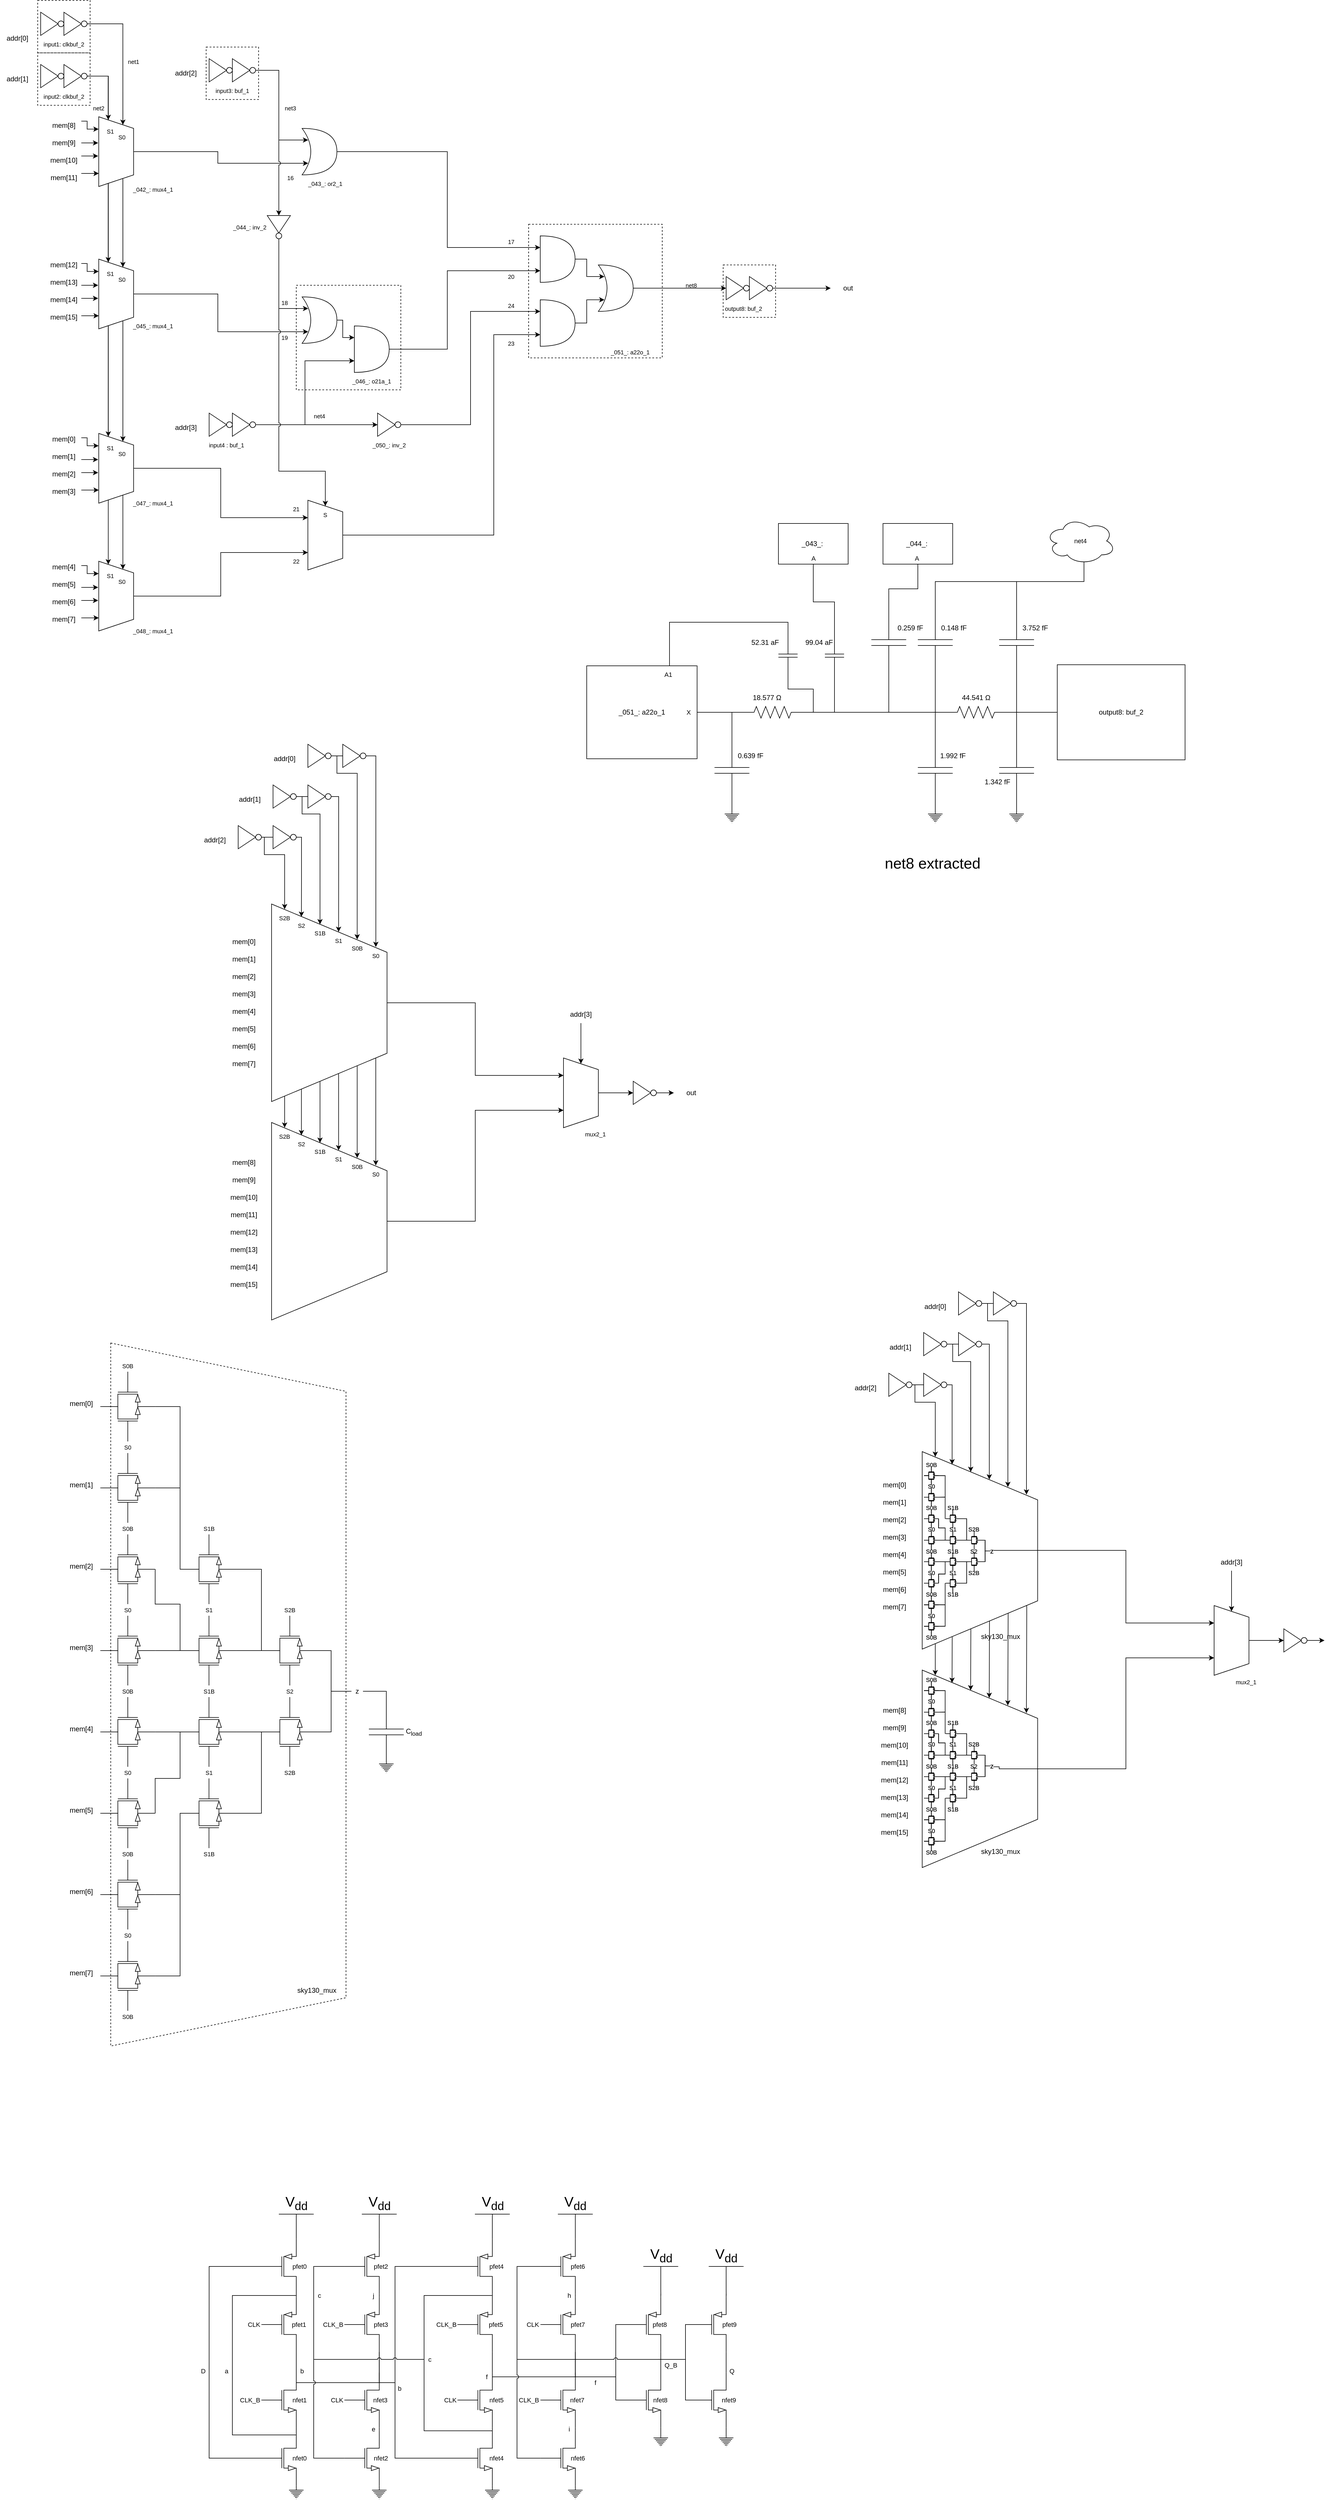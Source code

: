 <mxfile version="26.2.13">
  <diagram name="Page-1" id="uUGuvxbqV7fXdOXcDMps">
    <mxGraphModel dx="3156" dy="2379" grid="1" gridSize="10" guides="1" tooltips="1" connect="1" arrows="1" fold="1" page="1" pageScale="1" pageWidth="850" pageHeight="1100" math="0" shadow="0">
      <root>
        <mxCell id="0" />
        <mxCell id="1" parent="0" />
        <mxCell id="2ecMmo_zUyd5Xsob5yaa-19" value="" style="group" parent="1" vertex="1" connectable="0">
          <mxGeometry x="-539.37" y="2190.63" width="405" height="1210" as="geometry" />
        </mxCell>
        <mxCell id="2ecMmo_zUyd5Xsob5yaa-17" value="" style="shape=trapezoid;perimeter=trapezoidPerimeter;whiteSpace=wrap;html=1;fixedSize=1;rotation=90;size=83.13;fillColor=none;dashed=1;" parent="2ecMmo_zUyd5Xsob5yaa-19" vertex="1">
          <mxGeometry x="-402.5" y="402.5" width="1210" height="405" as="geometry" />
        </mxCell>
        <mxCell id="2ecMmo_zUyd5Xsob5yaa-18" value="sky130_mux" style="text;html=1;align=center;verticalAlign=middle;resizable=0;points=[];autosize=1;strokeColor=none;fillColor=none;" parent="2ecMmo_zUyd5Xsob5yaa-19" vertex="1">
          <mxGeometry x="309.37" y="1099.37" width="90" height="30" as="geometry" />
        </mxCell>
        <mxCell id="U8cDquTtGlt4B0c8K3ab-347" style="edgeStyle=orthogonalEdgeStyle;rounded=0;orthogonalLoop=1;jettySize=auto;html=1;exitX=0.5;exitY=1;exitDx=0;exitDy=0;entryX=0.5;entryY=0;entryDx=0;entryDy=0;" parent="1" source="U8cDquTtGlt4B0c8K3ab-242" target="U8cDquTtGlt4B0c8K3ab-338" edge="1">
          <mxGeometry relative="1" as="geometry" />
        </mxCell>
        <mxCell id="U8cDquTtGlt4B0c8K3ab-349" style="edgeStyle=orthogonalEdgeStyle;rounded=0;orthogonalLoop=1;jettySize=auto;html=1;exitX=0.5;exitY=1;exitDx=0;exitDy=0;entryX=0.5;entryY=0;entryDx=0;entryDy=0;" parent="1" source="U8cDquTtGlt4B0c8K3ab-243" target="U8cDquTtGlt4B0c8K3ab-339" edge="1">
          <mxGeometry relative="1" as="geometry" />
        </mxCell>
        <mxCell id="U8cDquTtGlt4B0c8K3ab-345" style="edgeStyle=orthogonalEdgeStyle;rounded=0;orthogonalLoop=1;jettySize=auto;html=1;entryX=0.5;entryY=0;entryDx=0;entryDy=0;" parent="1" source="U8cDquTtGlt4B0c8K3ab-252" target="U8cDquTtGlt4B0c8K3ab-340" edge="1">
          <mxGeometry relative="1" as="geometry" />
        </mxCell>
        <mxCell id="U8cDquTtGlt4B0c8K3ab-348" style="edgeStyle=orthogonalEdgeStyle;rounded=0;orthogonalLoop=1;jettySize=auto;html=1;exitX=0.5;exitY=1;exitDx=0;exitDy=0;entryX=0.5;entryY=0;entryDx=0;entryDy=0;" parent="1" source="U8cDquTtGlt4B0c8K3ab-310" target="U8cDquTtGlt4B0c8K3ab-341" edge="1">
          <mxGeometry relative="1" as="geometry" />
        </mxCell>
        <mxCell id="U8cDquTtGlt4B0c8K3ab-346" style="edgeStyle=orthogonalEdgeStyle;rounded=0;orthogonalLoop=1;jettySize=auto;html=1;entryX=0.5;entryY=0;entryDx=0;entryDy=0;" parent="1" source="U8cDquTtGlt4B0c8K3ab-311" target="U8cDquTtGlt4B0c8K3ab-342" edge="1">
          <mxGeometry relative="1" as="geometry" />
        </mxCell>
        <mxCell id="U8cDquTtGlt4B0c8K3ab-344" style="edgeStyle=orthogonalEdgeStyle;rounded=0;orthogonalLoop=1;jettySize=auto;html=1;entryX=0.5;entryY=0;entryDx=0;entryDy=0;" parent="1" source="U8cDquTtGlt4B0c8K3ab-312" target="U8cDquTtGlt4B0c8K3ab-343" edge="1">
          <mxGeometry relative="1" as="geometry" />
        </mxCell>
        <mxCell id="U8cDquTtGlt4B0c8K3ab-227" style="edgeStyle=orthogonalEdgeStyle;rounded=0;orthogonalLoop=1;jettySize=auto;html=1;entryX=0;entryY=0.75;entryDx=0;entryDy=0;" parent="1" source="U8cDquTtGlt4B0c8K3ab-86" target="U8cDquTtGlt4B0c8K3ab-211" edge="1">
          <mxGeometry relative="1" as="geometry" />
        </mxCell>
        <mxCell id="U8cDquTtGlt4B0c8K3ab-226" style="edgeStyle=orthogonalEdgeStyle;rounded=0;orthogonalLoop=1;jettySize=auto;html=1;entryX=0;entryY=0.75;entryDx=0;entryDy=0;" parent="1" source="U8cDquTtGlt4B0c8K3ab-86" target="U8cDquTtGlt4B0c8K3ab-200" edge="1">
          <mxGeometry relative="1" as="geometry" />
        </mxCell>
        <mxCell id="U8cDquTtGlt4B0c8K3ab-224" style="edgeStyle=orthogonalEdgeStyle;rounded=0;orthogonalLoop=1;jettySize=auto;html=1;entryX=0;entryY=0.25;entryDx=0;entryDy=0;" parent="1" source="U8cDquTtGlt4B0c8K3ab-93" target="U8cDquTtGlt4B0c8K3ab-200" edge="1">
          <mxGeometry relative="1" as="geometry" />
        </mxCell>
        <mxCell id="U8cDquTtGlt4B0c8K3ab-225" style="edgeStyle=orthogonalEdgeStyle;rounded=0;orthogonalLoop=1;jettySize=auto;html=1;entryX=0;entryY=0.25;entryDx=0;entryDy=0;" parent="1" source="U8cDquTtGlt4B0c8K3ab-93" target="U8cDquTtGlt4B0c8K3ab-211" edge="1">
          <mxGeometry relative="1" as="geometry" />
        </mxCell>
        <mxCell id="U8cDquTtGlt4B0c8K3ab-185" style="edgeStyle=orthogonalEdgeStyle;rounded=0;orthogonalLoop=1;jettySize=auto;html=1;exitX=1;exitY=0.5;exitDx=0;exitDy=0;entryX=0;entryY=0.75;entryDx=0;entryDy=0;" parent="1" source="U8cDquTtGlt4B0c8K3ab-86" target="U8cDquTtGlt4B0c8K3ab-168" edge="1">
          <mxGeometry relative="1" as="geometry" />
        </mxCell>
        <mxCell id="U8cDquTtGlt4B0c8K3ab-184" style="edgeStyle=orthogonalEdgeStyle;rounded=0;orthogonalLoop=1;jettySize=auto;html=1;entryX=0;entryY=0.25;entryDx=0;entryDy=0;" parent="1" source="U8cDquTtGlt4B0c8K3ab-93" target="U8cDquTtGlt4B0c8K3ab-168" edge="1">
          <mxGeometry relative="1" as="geometry" />
        </mxCell>
        <mxCell id="U8cDquTtGlt4B0c8K3ab-97" value="" style="whiteSpace=wrap;html=1;aspect=fixed;fillColor=none;dashed=1;" parent="1" vertex="1">
          <mxGeometry x="-220" y="370" width="180" height="180" as="geometry" />
        </mxCell>
        <mxCell id="U8cDquTtGlt4B0c8K3ab-40" value="" style="whiteSpace=wrap;html=1;aspect=fixed;fillColor=none;dashed=1;" parent="1" vertex="1">
          <mxGeometry x="180" y="265" width="230" height="230" as="geometry" />
        </mxCell>
        <mxCell id="U8cDquTtGlt4B0c8K3ab-32" style="edgeStyle=orthogonalEdgeStyle;rounded=0;orthogonalLoop=1;jettySize=auto;html=1;exitX=1;exitY=0.5;exitDx=0;exitDy=0;exitPerimeter=0;" parent="1" source="U8cDquTtGlt4B0c8K3ab-1" target="U8cDquTtGlt4B0c8K3ab-26" edge="1">
          <mxGeometry relative="1" as="geometry" />
        </mxCell>
        <mxCell id="U8cDquTtGlt4B0c8K3ab-1" value="" style="shape=xor;whiteSpace=wrap;html=1;" parent="1" vertex="1">
          <mxGeometry x="300" y="335" width="60" height="80" as="geometry" />
        </mxCell>
        <mxCell id="U8cDquTtGlt4B0c8K3ab-2" value="" style="shape=or;whiteSpace=wrap;html=1;" parent="1" vertex="1">
          <mxGeometry x="200" y="285" width="60" height="80" as="geometry" />
        </mxCell>
        <mxCell id="U8cDquTtGlt4B0c8K3ab-3" value="" style="shape=trapezoid;perimeter=trapezoidPerimeter;whiteSpace=wrap;html=1;fixedSize=1;rotation=90;" parent="1" vertex="1">
          <mxGeometry x="-590" y="110" width="120" height="60" as="geometry" />
        </mxCell>
        <mxCell id="U8cDquTtGlt4B0c8K3ab-4" value="" style="shape=or;whiteSpace=wrap;html=1;" parent="1" vertex="1">
          <mxGeometry x="200" y="395" width="60" height="80" as="geometry" />
        </mxCell>
        <mxCell id="U8cDquTtGlt4B0c8K3ab-11" value="out" style="text;html=1;align=center;verticalAlign=middle;whiteSpace=wrap;rounded=0;" parent="1" vertex="1">
          <mxGeometry x="700" y="360" width="60" height="30" as="geometry" />
        </mxCell>
        <mxCell id="U8cDquTtGlt4B0c8K3ab-99" style="edgeStyle=orthogonalEdgeStyle;rounded=0;orthogonalLoop=1;jettySize=auto;html=1;exitX=1;exitY=0.5;exitDx=0;exitDy=0;exitPerimeter=0;entryX=0;entryY=0.25;entryDx=0;entryDy=0;entryPerimeter=0;" parent="1" source="U8cDquTtGlt4B0c8K3ab-15" target="U8cDquTtGlt4B0c8K3ab-2" edge="1">
          <mxGeometry relative="1" as="geometry">
            <mxPoint x="160" y="390" as="targetPoint" />
            <Array as="points">
              <mxPoint x="40" y="140" />
              <mxPoint x="40" y="305" />
            </Array>
          </mxGeometry>
        </mxCell>
        <mxCell id="U8cDquTtGlt4B0c8K3ab-15" value="" style="shape=xor;whiteSpace=wrap;html=1;" parent="1" vertex="1">
          <mxGeometry x="-210" y="100" width="60" height="80" as="geometry" />
        </mxCell>
        <mxCell id="U8cDquTtGlt4B0c8K3ab-16" value="" style="shape=xor;whiteSpace=wrap;html=1;" parent="1" vertex="1">
          <mxGeometry x="-210" y="390" width="60" height="80" as="geometry" />
        </mxCell>
        <mxCell id="U8cDquTtGlt4B0c8K3ab-17" value="" style="shape=or;whiteSpace=wrap;html=1;" parent="1" vertex="1">
          <mxGeometry x="-120" y="440" width="60" height="80" as="geometry" />
        </mxCell>
        <mxCell id="U8cDquTtGlt4B0c8K3ab-18" value="" style="shape=trapezoid;perimeter=trapezoidPerimeter;whiteSpace=wrap;html=1;fixedSize=1;rotation=90;" parent="1" vertex="1">
          <mxGeometry x="-230" y="770" width="120" height="60" as="geometry" />
        </mxCell>
        <mxCell id="U8cDquTtGlt4B0c8K3ab-22" value="" style="group" parent="1" vertex="1" connectable="0">
          <mxGeometry x="-80" y="590" width="40" height="40" as="geometry" />
        </mxCell>
        <mxCell id="U8cDquTtGlt4B0c8K3ab-23" value="" style="triangle;whiteSpace=wrap;html=1;" parent="U8cDquTtGlt4B0c8K3ab-22" vertex="1">
          <mxGeometry width="30" height="40" as="geometry" />
        </mxCell>
        <mxCell id="U8cDquTtGlt4B0c8K3ab-24" value="" style="ellipse;whiteSpace=wrap;html=1;" parent="U8cDquTtGlt4B0c8K3ab-22" vertex="1">
          <mxGeometry x="30" y="15" width="10" height="10" as="geometry" />
        </mxCell>
        <mxCell id="U8cDquTtGlt4B0c8K3ab-33" style="edgeStyle=orthogonalEdgeStyle;rounded=0;orthogonalLoop=1;jettySize=auto;html=1;" parent="1" source="U8cDquTtGlt4B0c8K3ab-30" target="U8cDquTtGlt4B0c8K3ab-11" edge="1">
          <mxGeometry relative="1" as="geometry" />
        </mxCell>
        <mxCell id="U8cDquTtGlt4B0c8K3ab-34" style="edgeStyle=orthogonalEdgeStyle;rounded=0;orthogonalLoop=1;jettySize=auto;html=1;exitX=1;exitY=0.5;exitDx=0;exitDy=0;exitPerimeter=0;entryX=0.175;entryY=0.25;entryDx=0;entryDy=0;entryPerimeter=0;" parent="1" source="U8cDquTtGlt4B0c8K3ab-2" target="U8cDquTtGlt4B0c8K3ab-1" edge="1">
          <mxGeometry relative="1" as="geometry" />
        </mxCell>
        <mxCell id="U8cDquTtGlt4B0c8K3ab-35" style="edgeStyle=orthogonalEdgeStyle;rounded=0;orthogonalLoop=1;jettySize=auto;html=1;exitX=1;exitY=0.5;exitDx=0;exitDy=0;exitPerimeter=0;entryX=0.175;entryY=0.75;entryDx=0;entryDy=0;entryPerimeter=0;" parent="1" source="U8cDquTtGlt4B0c8K3ab-4" target="U8cDquTtGlt4B0c8K3ab-1" edge="1">
          <mxGeometry relative="1" as="geometry" />
        </mxCell>
        <mxCell id="U8cDquTtGlt4B0c8K3ab-37" value="net8" style="text;html=1;align=center;verticalAlign=middle;whiteSpace=wrap;rounded=0;fontSize=10;" parent="1" vertex="1">
          <mxGeometry x="430" y="355" width="60" height="30" as="geometry" />
        </mxCell>
        <mxCell id="U8cDquTtGlt4B0c8K3ab-41" value="_051_: a22o_1" style="text;html=1;align=center;verticalAlign=middle;whiteSpace=wrap;rounded=0;fontSize=10;" parent="1" vertex="1">
          <mxGeometry x="300" y="470" width="110" height="30" as="geometry" />
        </mxCell>
        <mxCell id="U8cDquTtGlt4B0c8K3ab-42" value="17" style="text;html=1;align=center;verticalAlign=middle;whiteSpace=wrap;rounded=0;fontSize=10;" parent="1" vertex="1">
          <mxGeometry x="120" y="280" width="60" height="30" as="geometry" />
        </mxCell>
        <mxCell id="U8cDquTtGlt4B0c8K3ab-43" value="20" style="text;html=1;align=center;verticalAlign=middle;whiteSpace=wrap;rounded=0;fontSize=10;" parent="1" vertex="1">
          <mxGeometry x="120" y="340" width="60" height="30" as="geometry" />
        </mxCell>
        <mxCell id="U8cDquTtGlt4B0c8K3ab-44" value="23" style="text;html=1;align=center;verticalAlign=middle;whiteSpace=wrap;rounded=0;fontSize=10;" parent="1" vertex="1">
          <mxGeometry x="120" y="455" width="60" height="30" as="geometry" />
        </mxCell>
        <mxCell id="U8cDquTtGlt4B0c8K3ab-47" value="24" style="text;html=1;align=center;verticalAlign=middle;whiteSpace=wrap;rounded=0;fontSize=10;" parent="1" vertex="1">
          <mxGeometry x="120" y="390" width="60" height="30" as="geometry" />
        </mxCell>
        <mxCell id="U8cDquTtGlt4B0c8K3ab-48" value="net3" style="text;html=1;align=center;verticalAlign=middle;whiteSpace=wrap;rounded=0;fontSize=10;" parent="1" vertex="1">
          <mxGeometry x="-260" y="50" width="60" height="30" as="geometry" />
        </mxCell>
        <mxCell id="U8cDquTtGlt4B0c8K3ab-49" value="16" style="text;html=1;align=center;verticalAlign=middle;whiteSpace=wrap;rounded=0;fontSize=10;" parent="1" vertex="1">
          <mxGeometry x="-260" y="170" width="60" height="30" as="geometry" />
        </mxCell>
        <mxCell id="U8cDquTtGlt4B0c8K3ab-51" style="edgeStyle=orthogonalEdgeStyle;rounded=0;orthogonalLoop=1;jettySize=auto;html=1;exitX=0.5;exitY=0;exitDx=0;exitDy=0;entryX=0.175;entryY=0.75;entryDx=0;entryDy=0;entryPerimeter=0;jumpStyle=arc;" parent="1" source="U8cDquTtGlt4B0c8K3ab-3" target="U8cDquTtGlt4B0c8K3ab-15" edge="1">
          <mxGeometry relative="1" as="geometry" />
        </mxCell>
        <mxCell id="U8cDquTtGlt4B0c8K3ab-52" value="addr[2]" style="text;html=1;align=center;verticalAlign=middle;whiteSpace=wrap;rounded=0;" parent="1" vertex="1">
          <mxGeometry x="-440" y="-10" width="60" height="30" as="geometry" />
        </mxCell>
        <mxCell id="U8cDquTtGlt4B0c8K3ab-56" value="" style="group" parent="1" vertex="1" connectable="0">
          <mxGeometry x="520" y="355" width="80" height="40" as="geometry" />
        </mxCell>
        <mxCell id="U8cDquTtGlt4B0c8K3ab-25" value="" style="group" parent="U8cDquTtGlt4B0c8K3ab-56" vertex="1" connectable="0">
          <mxGeometry width="40" height="40" as="geometry" />
        </mxCell>
        <mxCell id="U8cDquTtGlt4B0c8K3ab-26" value="" style="triangle;whiteSpace=wrap;html=1;" parent="U8cDquTtGlt4B0c8K3ab-25" vertex="1">
          <mxGeometry width="30" height="40" as="geometry" />
        </mxCell>
        <mxCell id="U8cDquTtGlt4B0c8K3ab-27" value="" style="ellipse;whiteSpace=wrap;html=1;" parent="U8cDquTtGlt4B0c8K3ab-25" vertex="1">
          <mxGeometry x="30" y="15" width="10" height="10" as="geometry" />
        </mxCell>
        <mxCell id="U8cDquTtGlt4B0c8K3ab-28" value="" style="group" parent="U8cDquTtGlt4B0c8K3ab-56" vertex="1" connectable="0">
          <mxGeometry x="40" width="40" height="40" as="geometry" />
        </mxCell>
        <mxCell id="U8cDquTtGlt4B0c8K3ab-29" value="" style="triangle;whiteSpace=wrap;html=1;" parent="U8cDquTtGlt4B0c8K3ab-28" vertex="1">
          <mxGeometry width="30" height="40" as="geometry" />
        </mxCell>
        <mxCell id="U8cDquTtGlt4B0c8K3ab-30" value="" style="ellipse;whiteSpace=wrap;html=1;" parent="U8cDquTtGlt4B0c8K3ab-28" vertex="1">
          <mxGeometry x="30" y="15" width="10" height="10" as="geometry" />
        </mxCell>
        <mxCell id="U8cDquTtGlt4B0c8K3ab-57" value="" style="group" parent="1" vertex="1" connectable="0">
          <mxGeometry x="-370" y="-20" width="80" height="40" as="geometry" />
        </mxCell>
        <mxCell id="U8cDquTtGlt4B0c8K3ab-58" value="" style="group" parent="U8cDquTtGlt4B0c8K3ab-57" vertex="1" connectable="0">
          <mxGeometry width="40" height="40" as="geometry" />
        </mxCell>
        <mxCell id="U8cDquTtGlt4B0c8K3ab-59" value="" style="triangle;whiteSpace=wrap;html=1;" parent="U8cDquTtGlt4B0c8K3ab-58" vertex="1">
          <mxGeometry width="30" height="40" as="geometry" />
        </mxCell>
        <mxCell id="U8cDquTtGlt4B0c8K3ab-60" value="" style="ellipse;whiteSpace=wrap;html=1;" parent="U8cDquTtGlt4B0c8K3ab-58" vertex="1">
          <mxGeometry x="30" y="15" width="10" height="10" as="geometry" />
        </mxCell>
        <mxCell id="U8cDquTtGlt4B0c8K3ab-61" value="" style="group" parent="U8cDquTtGlt4B0c8K3ab-57" vertex="1" connectable="0">
          <mxGeometry x="40" width="40" height="40" as="geometry" />
        </mxCell>
        <mxCell id="U8cDquTtGlt4B0c8K3ab-62" value="" style="triangle;whiteSpace=wrap;html=1;" parent="U8cDquTtGlt4B0c8K3ab-61" vertex="1">
          <mxGeometry width="30" height="40" as="geometry" />
        </mxCell>
        <mxCell id="U8cDquTtGlt4B0c8K3ab-63" value="" style="ellipse;whiteSpace=wrap;html=1;" parent="U8cDquTtGlt4B0c8K3ab-61" vertex="1">
          <mxGeometry x="30" y="15" width="10" height="10" as="geometry" />
        </mxCell>
        <mxCell id="U8cDquTtGlt4B0c8K3ab-64" style="edgeStyle=orthogonalEdgeStyle;rounded=0;orthogonalLoop=1;jettySize=auto;html=1;exitX=1;exitY=0.5;exitDx=0;exitDy=0;entryX=0.175;entryY=0.25;entryDx=0;entryDy=0;entryPerimeter=0;" parent="1" source="U8cDquTtGlt4B0c8K3ab-63" target="U8cDquTtGlt4B0c8K3ab-15" edge="1">
          <mxGeometry relative="1" as="geometry">
            <Array as="points">
              <mxPoint x="-250" />
              <mxPoint x="-250" y="120" />
            </Array>
          </mxGeometry>
        </mxCell>
        <mxCell id="U8cDquTtGlt4B0c8K3ab-67" value="mem[8]" style="text;html=1;align=center;verticalAlign=middle;whiteSpace=wrap;rounded=0;" parent="1" vertex="1">
          <mxGeometry x="-650" y="80" width="60" height="30" as="geometry" />
        </mxCell>
        <mxCell id="U8cDquTtGlt4B0c8K3ab-68" value="mem[9]" style="text;html=1;align=center;verticalAlign=middle;whiteSpace=wrap;rounded=0;" parent="1" vertex="1">
          <mxGeometry x="-650" y="110" width="60" height="30" as="geometry" />
        </mxCell>
        <mxCell id="U8cDquTtGlt4B0c8K3ab-69" value="mem[10]" style="text;html=1;align=center;verticalAlign=middle;whiteSpace=wrap;rounded=0;" parent="1" vertex="1">
          <mxGeometry x="-650" y="140" width="60" height="30" as="geometry" />
        </mxCell>
        <mxCell id="U8cDquTtGlt4B0c8K3ab-70" value="mem[11]" style="text;html=1;align=center;verticalAlign=middle;whiteSpace=wrap;rounded=0;" parent="1" vertex="1">
          <mxGeometry x="-650" y="170" width="60" height="30" as="geometry" />
        </mxCell>
        <mxCell id="U8cDquTtGlt4B0c8K3ab-71" style="edgeStyle=orthogonalEdgeStyle;rounded=0;orthogonalLoop=1;jettySize=auto;html=1;exitX=1;exitY=0.25;exitDx=0;exitDy=0;entryX=0.177;entryY=1.004;entryDx=0;entryDy=0;entryPerimeter=0;" parent="1" source="U8cDquTtGlt4B0c8K3ab-67" target="U8cDquTtGlt4B0c8K3ab-3" edge="1">
          <mxGeometry relative="1" as="geometry">
            <Array as="points">
              <mxPoint x="-580" y="88" />
              <mxPoint x="-580" y="101" />
            </Array>
          </mxGeometry>
        </mxCell>
        <mxCell id="U8cDquTtGlt4B0c8K3ab-73" style="edgeStyle=orthogonalEdgeStyle;rounded=0;orthogonalLoop=1;jettySize=auto;html=1;exitX=1;exitY=0.25;exitDx=0;exitDy=0;entryX=0.563;entryY=1.017;entryDx=0;entryDy=0;entryPerimeter=0;" parent="1" source="U8cDquTtGlt4B0c8K3ab-69" target="U8cDquTtGlt4B0c8K3ab-3" edge="1">
          <mxGeometry relative="1" as="geometry" />
        </mxCell>
        <mxCell id="U8cDquTtGlt4B0c8K3ab-74" style="edgeStyle=orthogonalEdgeStyle;rounded=0;orthogonalLoop=1;jettySize=auto;html=1;exitX=1;exitY=0.5;exitDx=0;exitDy=0;entryX=0.382;entryY=1.017;entryDx=0;entryDy=0;entryPerimeter=0;" parent="1" source="U8cDquTtGlt4B0c8K3ab-68" target="U8cDquTtGlt4B0c8K3ab-3" edge="1">
          <mxGeometry relative="1" as="geometry" />
        </mxCell>
        <mxCell id="U8cDquTtGlt4B0c8K3ab-75" style="edgeStyle=orthogonalEdgeStyle;rounded=0;orthogonalLoop=1;jettySize=auto;html=1;exitX=1;exitY=0.25;exitDx=0;exitDy=0;entryX=0.813;entryY=1;entryDx=0;entryDy=0;entryPerimeter=0;" parent="1" source="U8cDquTtGlt4B0c8K3ab-70" target="U8cDquTtGlt4B0c8K3ab-3" edge="1">
          <mxGeometry relative="1" as="geometry" />
        </mxCell>
        <mxCell id="U8cDquTtGlt4B0c8K3ab-76" value="S1" style="text;html=1;align=center;verticalAlign=middle;whiteSpace=wrap;rounded=0;fontSize=10;" parent="1" vertex="1">
          <mxGeometry x="-550" y="90" width="20" height="30" as="geometry" />
        </mxCell>
        <mxCell id="U8cDquTtGlt4B0c8K3ab-77" value="S0" style="text;html=1;align=center;verticalAlign=middle;whiteSpace=wrap;rounded=0;fontSize=10;" parent="1" vertex="1">
          <mxGeometry x="-530" y="100" width="20" height="30" as="geometry" />
        </mxCell>
        <mxCell id="U8cDquTtGlt4B0c8K3ab-78" value="addr[1]" style="text;html=1;align=center;verticalAlign=middle;whiteSpace=wrap;rounded=0;" parent="1" vertex="1">
          <mxGeometry x="-730" width="60" height="30" as="geometry" />
        </mxCell>
        <mxCell id="U8cDquTtGlt4B0c8K3ab-79" value="addr[0]" style="text;html=1;align=center;verticalAlign=middle;whiteSpace=wrap;rounded=0;" parent="1" vertex="1">
          <mxGeometry x="-730" y="-70" width="60" height="30" as="geometry" />
        </mxCell>
        <mxCell id="U8cDquTtGlt4B0c8K3ab-80" value="" style="group" parent="1" vertex="1" connectable="0">
          <mxGeometry x="-660" y="-10" width="80" height="40" as="geometry" />
        </mxCell>
        <mxCell id="U8cDquTtGlt4B0c8K3ab-81" value="" style="group" parent="U8cDquTtGlt4B0c8K3ab-80" vertex="1" connectable="0">
          <mxGeometry width="40" height="40" as="geometry" />
        </mxCell>
        <mxCell id="U8cDquTtGlt4B0c8K3ab-82" value="" style="triangle;whiteSpace=wrap;html=1;" parent="U8cDquTtGlt4B0c8K3ab-81" vertex="1">
          <mxGeometry width="30" height="40" as="geometry" />
        </mxCell>
        <mxCell id="U8cDquTtGlt4B0c8K3ab-83" value="" style="ellipse;whiteSpace=wrap;html=1;" parent="U8cDquTtGlt4B0c8K3ab-81" vertex="1">
          <mxGeometry x="30" y="15" width="10" height="10" as="geometry" />
        </mxCell>
        <mxCell id="U8cDquTtGlt4B0c8K3ab-84" value="" style="group" parent="U8cDquTtGlt4B0c8K3ab-80" vertex="1" connectable="0">
          <mxGeometry x="40" width="40" height="40" as="geometry" />
        </mxCell>
        <mxCell id="U8cDquTtGlt4B0c8K3ab-85" value="" style="triangle;whiteSpace=wrap;html=1;" parent="U8cDquTtGlt4B0c8K3ab-84" vertex="1">
          <mxGeometry width="30" height="40" as="geometry" />
        </mxCell>
        <mxCell id="U8cDquTtGlt4B0c8K3ab-86" value="" style="ellipse;whiteSpace=wrap;html=1;" parent="U8cDquTtGlt4B0c8K3ab-84" vertex="1">
          <mxGeometry x="30" y="15" width="10" height="10" as="geometry" />
        </mxCell>
        <mxCell id="U8cDquTtGlt4B0c8K3ab-87" value="" style="group" parent="1" vertex="1" connectable="0">
          <mxGeometry x="-660" y="-80" width="90" height="50" as="geometry" />
        </mxCell>
        <mxCell id="U8cDquTtGlt4B0c8K3ab-88" value="" style="group" parent="U8cDquTtGlt4B0c8K3ab-87" vertex="1" connectable="0">
          <mxGeometry y="-20" width="40" height="40" as="geometry" />
        </mxCell>
        <mxCell id="U8cDquTtGlt4B0c8K3ab-89" value="" style="triangle;whiteSpace=wrap;html=1;" parent="U8cDquTtGlt4B0c8K3ab-88" vertex="1">
          <mxGeometry width="30" height="40" as="geometry" />
        </mxCell>
        <mxCell id="U8cDquTtGlt4B0c8K3ab-90" value="" style="ellipse;whiteSpace=wrap;html=1;" parent="U8cDquTtGlt4B0c8K3ab-88" vertex="1">
          <mxGeometry x="30" y="15" width="10" height="10" as="geometry" />
        </mxCell>
        <mxCell id="U8cDquTtGlt4B0c8K3ab-91" value="" style="group" parent="U8cDquTtGlt4B0c8K3ab-87" vertex="1" connectable="0">
          <mxGeometry x="40" y="-20" width="40" height="40" as="geometry" />
        </mxCell>
        <mxCell id="U8cDquTtGlt4B0c8K3ab-92" value="" style="triangle;whiteSpace=wrap;html=1;" parent="U8cDquTtGlt4B0c8K3ab-91" vertex="1">
          <mxGeometry width="30" height="40" as="geometry" />
        </mxCell>
        <mxCell id="U8cDquTtGlt4B0c8K3ab-93" value="" style="ellipse;whiteSpace=wrap;html=1;" parent="U8cDquTtGlt4B0c8K3ab-91" vertex="1">
          <mxGeometry x="30" y="15" width="10" height="10" as="geometry" />
        </mxCell>
        <mxCell id="U8cDquTtGlt4B0c8K3ab-144" value="input1: clkbuf_2" style="text;html=1;align=center;verticalAlign=middle;whiteSpace=wrap;rounded=0;fontSize=10;" parent="U8cDquTtGlt4B0c8K3ab-87" vertex="1">
          <mxGeometry x="-10" y="20" width="100" height="30" as="geometry" />
        </mxCell>
        <mxCell id="U8cDquTtGlt4B0c8K3ab-95" style="edgeStyle=orthogonalEdgeStyle;rounded=0;orthogonalLoop=1;jettySize=auto;html=1;entryX=0;entryY=0.75;entryDx=0;entryDy=0;" parent="1" source="U8cDquTtGlt4B0c8K3ab-86" target="U8cDquTtGlt4B0c8K3ab-3" edge="1">
          <mxGeometry relative="1" as="geometry" />
        </mxCell>
        <mxCell id="U8cDquTtGlt4B0c8K3ab-96" style="edgeStyle=orthogonalEdgeStyle;rounded=0;orthogonalLoop=1;jettySize=auto;html=1;exitX=1;exitY=0.5;exitDx=0;exitDy=0;entryX=0;entryY=0.25;entryDx=0;entryDy=0;" parent="1" source="U8cDquTtGlt4B0c8K3ab-93" target="U8cDquTtGlt4B0c8K3ab-3" edge="1">
          <mxGeometry relative="1" as="geometry" />
        </mxCell>
        <mxCell id="U8cDquTtGlt4B0c8K3ab-100" style="edgeStyle=orthogonalEdgeStyle;rounded=0;orthogonalLoop=1;jettySize=auto;html=1;exitX=1;exitY=0.5;exitDx=0;exitDy=0;exitPerimeter=0;entryX=0;entryY=0.75;entryDx=0;entryDy=0;entryPerimeter=0;jumpStyle=arc;" parent="1" source="U8cDquTtGlt4B0c8K3ab-17" target="U8cDquTtGlt4B0c8K3ab-2" edge="1">
          <mxGeometry relative="1" as="geometry">
            <Array as="points">
              <mxPoint x="40" y="480" />
              <mxPoint x="40" y="345" />
            </Array>
          </mxGeometry>
        </mxCell>
        <mxCell id="U8cDquTtGlt4B0c8K3ab-101" value="addr[3]" style="text;html=1;align=center;verticalAlign=middle;whiteSpace=wrap;rounded=0;" parent="1" vertex="1">
          <mxGeometry x="-440" y="600" width="60" height="30" as="geometry" />
        </mxCell>
        <mxCell id="U8cDquTtGlt4B0c8K3ab-102" value="" style="group" parent="1" vertex="1" connectable="0">
          <mxGeometry x="-370" y="590" width="80" height="40" as="geometry" />
        </mxCell>
        <mxCell id="U8cDquTtGlt4B0c8K3ab-103" value="" style="group" parent="U8cDquTtGlt4B0c8K3ab-102" vertex="1" connectable="0">
          <mxGeometry width="40" height="40" as="geometry" />
        </mxCell>
        <mxCell id="U8cDquTtGlt4B0c8K3ab-104" value="" style="triangle;whiteSpace=wrap;html=1;" parent="U8cDquTtGlt4B0c8K3ab-103" vertex="1">
          <mxGeometry width="30" height="40" as="geometry" />
        </mxCell>
        <mxCell id="U8cDquTtGlt4B0c8K3ab-105" value="" style="ellipse;whiteSpace=wrap;html=1;" parent="U8cDquTtGlt4B0c8K3ab-103" vertex="1">
          <mxGeometry x="30" y="15" width="10" height="10" as="geometry" />
        </mxCell>
        <mxCell id="U8cDquTtGlt4B0c8K3ab-106" value="" style="group" parent="U8cDquTtGlt4B0c8K3ab-102" vertex="1" connectable="0">
          <mxGeometry x="40" width="40" height="40" as="geometry" />
        </mxCell>
        <mxCell id="U8cDquTtGlt4B0c8K3ab-107" value="" style="triangle;whiteSpace=wrap;html=1;" parent="U8cDquTtGlt4B0c8K3ab-106" vertex="1">
          <mxGeometry width="30" height="40" as="geometry" />
        </mxCell>
        <mxCell id="U8cDquTtGlt4B0c8K3ab-108" value="" style="ellipse;whiteSpace=wrap;html=1;" parent="U8cDquTtGlt4B0c8K3ab-106" vertex="1">
          <mxGeometry x="30" y="15" width="10" height="10" as="geometry" />
        </mxCell>
        <mxCell id="U8cDquTtGlt4B0c8K3ab-109" style="edgeStyle=orthogonalEdgeStyle;rounded=0;orthogonalLoop=1;jettySize=auto;html=1;entryX=0;entryY=0.75;entryDx=0;entryDy=0;entryPerimeter=0;" parent="1" source="U8cDquTtGlt4B0c8K3ab-108" target="U8cDquTtGlt4B0c8K3ab-17" edge="1">
          <mxGeometry relative="1" as="geometry" />
        </mxCell>
        <mxCell id="U8cDquTtGlt4B0c8K3ab-110" style="edgeStyle=orthogonalEdgeStyle;rounded=0;orthogonalLoop=1;jettySize=auto;html=1;exitX=1;exitY=0.5;exitDx=0;exitDy=0;exitPerimeter=0;entryX=0;entryY=0.25;entryDx=0;entryDy=0;entryPerimeter=0;" parent="1" source="U8cDquTtGlt4B0c8K3ab-16" target="U8cDquTtGlt4B0c8K3ab-17" edge="1">
          <mxGeometry relative="1" as="geometry">
            <Array as="points">
              <mxPoint x="-140" y="430" />
              <mxPoint x="-140" y="460" />
            </Array>
          </mxGeometry>
        </mxCell>
        <mxCell id="U8cDquTtGlt4B0c8K3ab-112" value="19" style="text;html=1;align=center;verticalAlign=middle;whiteSpace=wrap;rounded=0;fontSize=10;" parent="1" vertex="1">
          <mxGeometry x="-270" y="445" width="60" height="30" as="geometry" />
        </mxCell>
        <mxCell id="U8cDquTtGlt4B0c8K3ab-113" value="18" style="text;html=1;align=center;verticalAlign=middle;whiteSpace=wrap;rounded=0;fontSize=10;" parent="1" vertex="1">
          <mxGeometry x="-270" y="385" width="60" height="30" as="geometry" />
        </mxCell>
        <mxCell id="U8cDquTtGlt4B0c8K3ab-114" value="net4" style="text;html=1;align=center;verticalAlign=middle;whiteSpace=wrap;rounded=0;fontSize=10;" parent="1" vertex="1">
          <mxGeometry x="-210" y="580" width="60" height="30" as="geometry" />
        </mxCell>
        <mxCell id="U8cDquTtGlt4B0c8K3ab-145" value="input2: clkbuf_2" style="text;html=1;align=center;verticalAlign=middle;whiteSpace=wrap;rounded=0;fontSize=10;" parent="1" vertex="1">
          <mxGeometry x="-670" y="30" width="100" height="30" as="geometry" />
        </mxCell>
        <mxCell id="U8cDquTtGlt4B0c8K3ab-165" value="net1" style="text;html=1;align=center;verticalAlign=middle;whiteSpace=wrap;rounded=0;fontSize=10;" parent="1" vertex="1">
          <mxGeometry x="-530" y="-30" width="60" height="30" as="geometry" />
        </mxCell>
        <mxCell id="U8cDquTtGlt4B0c8K3ab-166" value="net2" style="text;html=1;align=center;verticalAlign=middle;whiteSpace=wrap;rounded=0;fontSize=10;" parent="1" vertex="1">
          <mxGeometry x="-590" y="50" width="60" height="30" as="geometry" />
        </mxCell>
        <mxCell id="U8cDquTtGlt4B0c8K3ab-168" value="" style="shape=trapezoid;perimeter=trapezoidPerimeter;whiteSpace=wrap;html=1;fixedSize=1;rotation=90;" parent="1" vertex="1">
          <mxGeometry x="-590" y="355" width="120" height="60" as="geometry" />
        </mxCell>
        <mxCell id="U8cDquTtGlt4B0c8K3ab-173" style="edgeStyle=orthogonalEdgeStyle;rounded=0;orthogonalLoop=1;jettySize=auto;html=1;exitX=1;exitY=0.25;exitDx=0;exitDy=0;entryX=0.177;entryY=1.004;entryDx=0;entryDy=0;entryPerimeter=0;" parent="1" target="U8cDquTtGlt4B0c8K3ab-168" edge="1">
          <mxGeometry relative="1" as="geometry">
            <Array as="points">
              <mxPoint x="-580" y="333" />
              <mxPoint x="-580" y="346" />
            </Array>
            <mxPoint x="-590" y="332.5" as="sourcePoint" />
          </mxGeometry>
        </mxCell>
        <mxCell id="U8cDquTtGlt4B0c8K3ab-174" style="edgeStyle=orthogonalEdgeStyle;rounded=0;orthogonalLoop=1;jettySize=auto;html=1;exitX=1;exitY=0.25;exitDx=0;exitDy=0;entryX=0.563;entryY=1.017;entryDx=0;entryDy=0;entryPerimeter=0;" parent="1" target="U8cDquTtGlt4B0c8K3ab-168" edge="1">
          <mxGeometry relative="1" as="geometry">
            <mxPoint x="-590" y="392.5" as="sourcePoint" />
          </mxGeometry>
        </mxCell>
        <mxCell id="U8cDquTtGlt4B0c8K3ab-175" style="edgeStyle=orthogonalEdgeStyle;rounded=0;orthogonalLoop=1;jettySize=auto;html=1;exitX=1;exitY=0.5;exitDx=0;exitDy=0;entryX=0.382;entryY=1.017;entryDx=0;entryDy=0;entryPerimeter=0;" parent="1" target="U8cDquTtGlt4B0c8K3ab-168" edge="1">
          <mxGeometry relative="1" as="geometry">
            <mxPoint x="-590" y="370" as="sourcePoint" />
          </mxGeometry>
        </mxCell>
        <mxCell id="U8cDquTtGlt4B0c8K3ab-176" style="edgeStyle=orthogonalEdgeStyle;rounded=0;orthogonalLoop=1;jettySize=auto;html=1;exitX=1;exitY=0.25;exitDx=0;exitDy=0;entryX=0.813;entryY=1;entryDx=0;entryDy=0;entryPerimeter=0;" parent="1" target="U8cDquTtGlt4B0c8K3ab-168" edge="1">
          <mxGeometry relative="1" as="geometry">
            <mxPoint x="-590" y="422.5" as="sourcePoint" />
          </mxGeometry>
        </mxCell>
        <mxCell id="U8cDquTtGlt4B0c8K3ab-177" value="S1" style="text;html=1;align=center;verticalAlign=middle;whiteSpace=wrap;rounded=0;fontSize=10;" parent="1" vertex="1">
          <mxGeometry x="-550" y="335" width="20" height="30" as="geometry" />
        </mxCell>
        <mxCell id="U8cDquTtGlt4B0c8K3ab-178" value="S0" style="text;html=1;align=center;verticalAlign=middle;whiteSpace=wrap;rounded=0;fontSize=10;" parent="1" vertex="1">
          <mxGeometry x="-530" y="345" width="20" height="30" as="geometry" />
        </mxCell>
        <mxCell id="U8cDquTtGlt4B0c8K3ab-179" value="mem[12]" style="text;html=1;align=center;verticalAlign=middle;whiteSpace=wrap;rounded=0;" parent="1" vertex="1">
          <mxGeometry x="-650" y="320" width="60" height="30" as="geometry" />
        </mxCell>
        <mxCell id="U8cDquTtGlt4B0c8K3ab-180" value="mem[13]" style="text;html=1;align=center;verticalAlign=middle;whiteSpace=wrap;rounded=0;" parent="1" vertex="1">
          <mxGeometry x="-650" y="350" width="60" height="30" as="geometry" />
        </mxCell>
        <mxCell id="U8cDquTtGlt4B0c8K3ab-181" value="mem[14]" style="text;html=1;align=center;verticalAlign=middle;whiteSpace=wrap;rounded=0;" parent="1" vertex="1">
          <mxGeometry x="-650" y="380" width="60" height="30" as="geometry" />
        </mxCell>
        <mxCell id="U8cDquTtGlt4B0c8K3ab-182" value="mem[15]" style="text;html=1;align=center;verticalAlign=middle;whiteSpace=wrap;rounded=0;" parent="1" vertex="1">
          <mxGeometry x="-650" y="410" width="60" height="30" as="geometry" />
        </mxCell>
        <mxCell id="U8cDquTtGlt4B0c8K3ab-186" value="" style="group;rotation=90;" parent="1" vertex="1" connectable="0">
          <mxGeometry x="-270" y="250" width="40" height="40" as="geometry" />
        </mxCell>
        <mxCell id="U8cDquTtGlt4B0c8K3ab-187" value="" style="triangle;whiteSpace=wrap;html=1;rotation=90;" parent="U8cDquTtGlt4B0c8K3ab-186" vertex="1">
          <mxGeometry x="5" y="-5" width="30" height="40" as="geometry" />
        </mxCell>
        <mxCell id="U8cDquTtGlt4B0c8K3ab-188" value="" style="ellipse;whiteSpace=wrap;html=1;rotation=90;" parent="U8cDquTtGlt4B0c8K3ab-186" vertex="1">
          <mxGeometry x="15" y="30" width="10" height="10" as="geometry" />
        </mxCell>
        <mxCell id="U8cDquTtGlt4B0c8K3ab-189" style="edgeStyle=orthogonalEdgeStyle;rounded=0;orthogonalLoop=1;jettySize=auto;html=1;jumpStyle=arc;" parent="1" source="U8cDquTtGlt4B0c8K3ab-63" target="U8cDquTtGlt4B0c8K3ab-187" edge="1">
          <mxGeometry relative="1" as="geometry" />
        </mxCell>
        <mxCell id="U8cDquTtGlt4B0c8K3ab-190" style="edgeStyle=orthogonalEdgeStyle;rounded=0;orthogonalLoop=1;jettySize=auto;html=1;exitX=1;exitY=0.5;exitDx=0;exitDy=0;entryX=0.175;entryY=0.25;entryDx=0;entryDy=0;entryPerimeter=0;" parent="1" source="U8cDquTtGlt4B0c8K3ab-188" target="U8cDquTtGlt4B0c8K3ab-16" edge="1">
          <mxGeometry relative="1" as="geometry">
            <Array as="points">
              <mxPoint x="-250" y="410" />
            </Array>
          </mxGeometry>
        </mxCell>
        <mxCell id="U8cDquTtGlt4B0c8K3ab-191" style="edgeStyle=orthogonalEdgeStyle;rounded=0;orthogonalLoop=1;jettySize=auto;html=1;entryX=0.175;entryY=0.75;entryDx=0;entryDy=0;entryPerimeter=0;" parent="1" source="U8cDquTtGlt4B0c8K3ab-168" target="U8cDquTtGlt4B0c8K3ab-16" edge="1">
          <mxGeometry relative="1" as="geometry" />
        </mxCell>
        <mxCell id="U8cDquTtGlt4B0c8K3ab-194" style="edgeStyle=orthogonalEdgeStyle;rounded=0;orthogonalLoop=1;jettySize=auto;html=1;" parent="1" source="U8cDquTtGlt4B0c8K3ab-108" target="U8cDquTtGlt4B0c8K3ab-23" edge="1">
          <mxGeometry relative="1" as="geometry" />
        </mxCell>
        <mxCell id="U8cDquTtGlt4B0c8K3ab-195" style="edgeStyle=orthogonalEdgeStyle;rounded=0;orthogonalLoop=1;jettySize=auto;html=1;entryX=0;entryY=0.25;entryDx=0;entryDy=0;entryPerimeter=0;jumpStyle=arc;" parent="1" source="U8cDquTtGlt4B0c8K3ab-24" target="U8cDquTtGlt4B0c8K3ab-4" edge="1">
          <mxGeometry relative="1" as="geometry" />
        </mxCell>
        <mxCell id="U8cDquTtGlt4B0c8K3ab-196" style="edgeStyle=orthogonalEdgeStyle;rounded=0;orthogonalLoop=1;jettySize=auto;html=1;entryX=0;entryY=0.5;entryDx=0;entryDy=0;jumpStyle=arc;" parent="1" source="U8cDquTtGlt4B0c8K3ab-188" target="U8cDquTtGlt4B0c8K3ab-18" edge="1">
          <mxGeometry relative="1" as="geometry">
            <Array as="points">
              <mxPoint x="-250" y="690" />
              <mxPoint x="-170" y="690" />
            </Array>
          </mxGeometry>
        </mxCell>
        <mxCell id="U8cDquTtGlt4B0c8K3ab-197" style="edgeStyle=orthogonalEdgeStyle;rounded=0;orthogonalLoop=1;jettySize=auto;html=1;entryX=0;entryY=0.75;entryDx=0;entryDy=0;entryPerimeter=0;jumpStyle=arc;" parent="1" source="U8cDquTtGlt4B0c8K3ab-18" target="U8cDquTtGlt4B0c8K3ab-4" edge="1">
          <mxGeometry relative="1" as="geometry">
            <Array as="points">
              <mxPoint x="120" y="800" />
              <mxPoint x="120" y="455" />
            </Array>
          </mxGeometry>
        </mxCell>
        <mxCell id="U8cDquTtGlt4B0c8K3ab-198" value="21" style="text;html=1;align=center;verticalAlign=middle;whiteSpace=wrap;rounded=0;fontSize=10;" parent="1" vertex="1">
          <mxGeometry x="-250" y="740" width="60" height="30" as="geometry" />
        </mxCell>
        <mxCell id="U8cDquTtGlt4B0c8K3ab-199" value="22" style="text;html=1;align=center;verticalAlign=middle;whiteSpace=wrap;rounded=0;fontSize=10;" parent="1" vertex="1">
          <mxGeometry x="-250" y="830" width="60" height="30" as="geometry" />
        </mxCell>
        <mxCell id="U8cDquTtGlt4B0c8K3ab-223" style="edgeStyle=orthogonalEdgeStyle;rounded=0;orthogonalLoop=1;jettySize=auto;html=1;entryX=0.25;entryY=1;entryDx=0;entryDy=0;" parent="1" source="U8cDquTtGlt4B0c8K3ab-200" target="U8cDquTtGlt4B0c8K3ab-18" edge="1">
          <mxGeometry relative="1" as="geometry" />
        </mxCell>
        <mxCell id="U8cDquTtGlt4B0c8K3ab-200" value="" style="shape=trapezoid;perimeter=trapezoidPerimeter;whiteSpace=wrap;html=1;fixedSize=1;rotation=90;" parent="1" vertex="1">
          <mxGeometry x="-590" y="655" width="120" height="60" as="geometry" />
        </mxCell>
        <mxCell id="U8cDquTtGlt4B0c8K3ab-201" style="edgeStyle=orthogonalEdgeStyle;rounded=0;orthogonalLoop=1;jettySize=auto;html=1;exitX=1;exitY=0.25;exitDx=0;exitDy=0;entryX=0.177;entryY=1.004;entryDx=0;entryDy=0;entryPerimeter=0;" parent="1" target="U8cDquTtGlt4B0c8K3ab-200" edge="1">
          <mxGeometry relative="1" as="geometry">
            <Array as="points">
              <mxPoint x="-580" y="633" />
              <mxPoint x="-580" y="646" />
            </Array>
            <mxPoint x="-590" y="632.5" as="sourcePoint" />
          </mxGeometry>
        </mxCell>
        <mxCell id="U8cDquTtGlt4B0c8K3ab-202" style="edgeStyle=orthogonalEdgeStyle;rounded=0;orthogonalLoop=1;jettySize=auto;html=1;exitX=1;exitY=0.25;exitDx=0;exitDy=0;entryX=0.563;entryY=1.017;entryDx=0;entryDy=0;entryPerimeter=0;" parent="1" target="U8cDquTtGlt4B0c8K3ab-200" edge="1">
          <mxGeometry relative="1" as="geometry">
            <mxPoint x="-590" y="692.5" as="sourcePoint" />
          </mxGeometry>
        </mxCell>
        <mxCell id="U8cDquTtGlt4B0c8K3ab-203" style="edgeStyle=orthogonalEdgeStyle;rounded=0;orthogonalLoop=1;jettySize=auto;html=1;exitX=1;exitY=0.5;exitDx=0;exitDy=0;entryX=0.382;entryY=1.017;entryDx=0;entryDy=0;entryPerimeter=0;" parent="1" target="U8cDquTtGlt4B0c8K3ab-200" edge="1">
          <mxGeometry relative="1" as="geometry">
            <mxPoint x="-590" y="670" as="sourcePoint" />
          </mxGeometry>
        </mxCell>
        <mxCell id="U8cDquTtGlt4B0c8K3ab-204" style="edgeStyle=orthogonalEdgeStyle;rounded=0;orthogonalLoop=1;jettySize=auto;html=1;exitX=1;exitY=0.25;exitDx=0;exitDy=0;entryX=0.813;entryY=1;entryDx=0;entryDy=0;entryPerimeter=0;" parent="1" target="U8cDquTtGlt4B0c8K3ab-200" edge="1">
          <mxGeometry relative="1" as="geometry">
            <mxPoint x="-590" y="722.5" as="sourcePoint" />
          </mxGeometry>
        </mxCell>
        <mxCell id="U8cDquTtGlt4B0c8K3ab-205" value="S1" style="text;html=1;align=center;verticalAlign=middle;whiteSpace=wrap;rounded=0;fontSize=10;" parent="1" vertex="1">
          <mxGeometry x="-550" y="635" width="20" height="30" as="geometry" />
        </mxCell>
        <mxCell id="U8cDquTtGlt4B0c8K3ab-206" value="S0" style="text;html=1;align=center;verticalAlign=middle;whiteSpace=wrap;rounded=0;fontSize=10;" parent="1" vertex="1">
          <mxGeometry x="-530" y="645" width="20" height="30" as="geometry" />
        </mxCell>
        <mxCell id="U8cDquTtGlt4B0c8K3ab-207" value="mem[0]" style="text;html=1;align=center;verticalAlign=middle;whiteSpace=wrap;rounded=0;" parent="1" vertex="1">
          <mxGeometry x="-650" y="620" width="60" height="30" as="geometry" />
        </mxCell>
        <mxCell id="U8cDquTtGlt4B0c8K3ab-208" value="mem[1]" style="text;html=1;align=center;verticalAlign=middle;whiteSpace=wrap;rounded=0;" parent="1" vertex="1">
          <mxGeometry x="-650" y="650" width="60" height="30" as="geometry" />
        </mxCell>
        <mxCell id="U8cDquTtGlt4B0c8K3ab-209" value="mem[2]" style="text;html=1;align=center;verticalAlign=middle;whiteSpace=wrap;rounded=0;" parent="1" vertex="1">
          <mxGeometry x="-650" y="680" width="60" height="30" as="geometry" />
        </mxCell>
        <mxCell id="U8cDquTtGlt4B0c8K3ab-210" value="mem[3]" style="text;html=1;align=center;verticalAlign=middle;whiteSpace=wrap;rounded=0;" parent="1" vertex="1">
          <mxGeometry x="-650" y="710" width="60" height="30" as="geometry" />
        </mxCell>
        <mxCell id="U8cDquTtGlt4B0c8K3ab-222" style="edgeStyle=orthogonalEdgeStyle;rounded=0;orthogonalLoop=1;jettySize=auto;html=1;entryX=0.75;entryY=1;entryDx=0;entryDy=0;" parent="1" source="U8cDquTtGlt4B0c8K3ab-211" target="U8cDquTtGlt4B0c8K3ab-18" edge="1">
          <mxGeometry relative="1" as="geometry">
            <mxPoint x="-300" y="880" as="targetPoint" />
          </mxGeometry>
        </mxCell>
        <mxCell id="U8cDquTtGlt4B0c8K3ab-211" value="" style="shape=trapezoid;perimeter=trapezoidPerimeter;whiteSpace=wrap;html=1;fixedSize=1;rotation=90;" parent="1" vertex="1">
          <mxGeometry x="-590" y="875" width="120" height="60" as="geometry" />
        </mxCell>
        <mxCell id="U8cDquTtGlt4B0c8K3ab-212" style="edgeStyle=orthogonalEdgeStyle;rounded=0;orthogonalLoop=1;jettySize=auto;html=1;exitX=1;exitY=0.25;exitDx=0;exitDy=0;entryX=0.177;entryY=1.004;entryDx=0;entryDy=0;entryPerimeter=0;" parent="1" target="U8cDquTtGlt4B0c8K3ab-211" edge="1">
          <mxGeometry relative="1" as="geometry">
            <Array as="points">
              <mxPoint x="-580" y="853" />
              <mxPoint x="-580" y="866" />
            </Array>
            <mxPoint x="-590" y="852.5" as="sourcePoint" />
          </mxGeometry>
        </mxCell>
        <mxCell id="U8cDquTtGlt4B0c8K3ab-213" style="edgeStyle=orthogonalEdgeStyle;rounded=0;orthogonalLoop=1;jettySize=auto;html=1;exitX=1;exitY=0.25;exitDx=0;exitDy=0;entryX=0.563;entryY=1.017;entryDx=0;entryDy=0;entryPerimeter=0;" parent="1" target="U8cDquTtGlt4B0c8K3ab-211" edge="1">
          <mxGeometry relative="1" as="geometry">
            <mxPoint x="-590" y="912.5" as="sourcePoint" />
          </mxGeometry>
        </mxCell>
        <mxCell id="U8cDquTtGlt4B0c8K3ab-214" style="edgeStyle=orthogonalEdgeStyle;rounded=0;orthogonalLoop=1;jettySize=auto;html=1;exitX=1;exitY=0.5;exitDx=0;exitDy=0;entryX=0.382;entryY=1.017;entryDx=0;entryDy=0;entryPerimeter=0;" parent="1" target="U8cDquTtGlt4B0c8K3ab-211" edge="1">
          <mxGeometry relative="1" as="geometry">
            <mxPoint x="-590" y="890" as="sourcePoint" />
          </mxGeometry>
        </mxCell>
        <mxCell id="U8cDquTtGlt4B0c8K3ab-215" style="edgeStyle=orthogonalEdgeStyle;rounded=0;orthogonalLoop=1;jettySize=auto;html=1;exitX=1;exitY=0.25;exitDx=0;exitDy=0;entryX=0.813;entryY=1;entryDx=0;entryDy=0;entryPerimeter=0;" parent="1" target="U8cDquTtGlt4B0c8K3ab-211" edge="1">
          <mxGeometry relative="1" as="geometry">
            <mxPoint x="-590" y="942.5" as="sourcePoint" />
          </mxGeometry>
        </mxCell>
        <mxCell id="U8cDquTtGlt4B0c8K3ab-216" value="S1" style="text;html=1;align=center;verticalAlign=middle;whiteSpace=wrap;rounded=0;fontSize=10;" parent="1" vertex="1">
          <mxGeometry x="-550" y="855" width="20" height="30" as="geometry" />
        </mxCell>
        <mxCell id="U8cDquTtGlt4B0c8K3ab-217" value="S0" style="text;html=1;align=center;verticalAlign=middle;whiteSpace=wrap;rounded=0;fontSize=10;" parent="1" vertex="1">
          <mxGeometry x="-530" y="865" width="20" height="30" as="geometry" />
        </mxCell>
        <mxCell id="U8cDquTtGlt4B0c8K3ab-218" value="mem[4]" style="text;html=1;align=center;verticalAlign=middle;whiteSpace=wrap;rounded=0;" parent="1" vertex="1">
          <mxGeometry x="-650" y="840" width="60" height="30" as="geometry" />
        </mxCell>
        <mxCell id="U8cDquTtGlt4B0c8K3ab-219" value="mem[5]" style="text;html=1;align=center;verticalAlign=middle;whiteSpace=wrap;rounded=0;" parent="1" vertex="1">
          <mxGeometry x="-650" y="870" width="60" height="30" as="geometry" />
        </mxCell>
        <mxCell id="U8cDquTtGlt4B0c8K3ab-220" value="mem[6]" style="text;html=1;align=center;verticalAlign=middle;whiteSpace=wrap;rounded=0;" parent="1" vertex="1">
          <mxGeometry x="-650" y="900" width="60" height="30" as="geometry" />
        </mxCell>
        <mxCell id="U8cDquTtGlt4B0c8K3ab-221" value="mem[7]" style="text;html=1;align=center;verticalAlign=middle;whiteSpace=wrap;rounded=0;" parent="1" vertex="1">
          <mxGeometry x="-650" y="930" width="60" height="30" as="geometry" />
        </mxCell>
        <mxCell id="U8cDquTtGlt4B0c8K3ab-228" value="input3: buf_1" style="text;html=1;align=center;verticalAlign=middle;whiteSpace=wrap;rounded=0;fontSize=10;" parent="1" vertex="1">
          <mxGeometry x="-380" y="20" width="100" height="30" as="geometry" />
        </mxCell>
        <mxCell id="U8cDquTtGlt4B0c8K3ab-229" value="input4 : buf_1" style="text;html=1;align=center;verticalAlign=middle;whiteSpace=wrap;rounded=0;fontSize=10;" parent="1" vertex="1">
          <mxGeometry x="-390" y="630" width="100" height="30" as="geometry" />
        </mxCell>
        <mxCell id="U8cDquTtGlt4B0c8K3ab-230" value="_044_: inv_2" style="text;html=1;align=center;verticalAlign=middle;whiteSpace=wrap;rounded=0;fontSize=10;" parent="1" vertex="1">
          <mxGeometry x="-350" y="255" width="100" height="30" as="geometry" />
        </mxCell>
        <mxCell id="U8cDquTtGlt4B0c8K3ab-232" value="_043_: or2_1" style="text;html=1;align=center;verticalAlign=middle;whiteSpace=wrap;rounded=0;fontSize=10;" parent="1" vertex="1">
          <mxGeometry x="-220" y="180" width="100" height="30" as="geometry" />
        </mxCell>
        <mxCell id="U8cDquTtGlt4B0c8K3ab-233" value="output8: buf_2" style="text;html=1;align=center;verticalAlign=middle;whiteSpace=wrap;rounded=0;fontSize=10;" parent="1" vertex="1">
          <mxGeometry x="500" y="395" width="100" height="30" as="geometry" />
        </mxCell>
        <mxCell id="U8cDquTtGlt4B0c8K3ab-234" value="_050_: inv_2" style="text;html=1;align=center;verticalAlign=middle;whiteSpace=wrap;rounded=0;fontSize=10;" parent="1" vertex="1">
          <mxGeometry x="-115" y="630" width="110" height="30" as="geometry" />
        </mxCell>
        <mxCell id="U8cDquTtGlt4B0c8K3ab-235" value="_046_: o21a_1" style="text;html=1;align=center;verticalAlign=middle;whiteSpace=wrap;rounded=0;fontSize=10;" parent="1" vertex="1">
          <mxGeometry x="-145" y="520" width="110" height="30" as="geometry" />
        </mxCell>
        <mxCell id="U8cDquTtGlt4B0c8K3ab-236" value="S" style="text;html=1;align=center;verticalAlign=middle;whiteSpace=wrap;rounded=0;fontSize=10;" parent="1" vertex="1">
          <mxGeometry x="-180" y="750" width="20" height="30" as="geometry" />
        </mxCell>
        <mxCell id="U8cDquTtGlt4B0c8K3ab-350" style="edgeStyle=orthogonalEdgeStyle;rounded=0;orthogonalLoop=1;jettySize=auto;html=1;entryX=0.25;entryY=1;entryDx=0;entryDy=0;" parent="1" source="U8cDquTtGlt4B0c8K3ab-237" target="U8cDquTtGlt4B0c8K3ab-319" edge="1">
          <mxGeometry relative="1" as="geometry" />
        </mxCell>
        <mxCell id="U8cDquTtGlt4B0c8K3ab-237" value="" style="shape=trapezoid;perimeter=trapezoidPerimeter;whiteSpace=wrap;html=1;fixedSize=1;rotation=90;size=83.13;" parent="1" vertex="1">
          <mxGeometry x="-333.13" y="1505.62" width="340" height="198.75" as="geometry" />
        </mxCell>
        <mxCell id="U8cDquTtGlt4B0c8K3ab-242" value="S1" style="text;html=1;align=center;verticalAlign=middle;whiteSpace=wrap;rounded=0;fontSize=10;" parent="1" vertex="1">
          <mxGeometry x="-157.13" y="1483" width="20" height="30" as="geometry" />
        </mxCell>
        <mxCell id="U8cDquTtGlt4B0c8K3ab-243" value="S0" style="text;html=1;align=center;verticalAlign=middle;whiteSpace=wrap;rounded=0;fontSize=10;" parent="1" vertex="1">
          <mxGeometry x="-93.13" y="1509" width="20" height="30" as="geometry" />
        </mxCell>
        <mxCell id="U8cDquTtGlt4B0c8K3ab-244" value="mem[4]" style="text;html=1;align=center;verticalAlign=middle;whiteSpace=wrap;rounded=0;" parent="1" vertex="1">
          <mxGeometry x="-340" y="1605" width="60" height="30" as="geometry" />
        </mxCell>
        <mxCell id="U8cDquTtGlt4B0c8K3ab-245" value="mem[5]" style="text;html=1;align=center;verticalAlign=middle;whiteSpace=wrap;rounded=0;" parent="1" vertex="1">
          <mxGeometry x="-340" y="1635" width="60" height="30" as="geometry" />
        </mxCell>
        <mxCell id="U8cDquTtGlt4B0c8K3ab-246" value="mem[6]" style="text;html=1;align=center;verticalAlign=middle;whiteSpace=wrap;rounded=0;" parent="1" vertex="1">
          <mxGeometry x="-340" y="1665" width="60" height="30" as="geometry" />
        </mxCell>
        <mxCell id="U8cDquTtGlt4B0c8K3ab-247" value="mem[7]" style="text;html=1;align=center;verticalAlign=middle;whiteSpace=wrap;rounded=0;" parent="1" vertex="1">
          <mxGeometry x="-340" y="1695" width="60" height="30" as="geometry" />
        </mxCell>
        <mxCell id="U8cDquTtGlt4B0c8K3ab-248" value="mem[0]" style="text;html=1;align=center;verticalAlign=middle;whiteSpace=wrap;rounded=0;" parent="1" vertex="1">
          <mxGeometry x="-340" y="1485" width="60" height="30" as="geometry" />
        </mxCell>
        <mxCell id="U8cDquTtGlt4B0c8K3ab-249" value="mem[1]" style="text;html=1;align=center;verticalAlign=middle;whiteSpace=wrap;rounded=0;" parent="1" vertex="1">
          <mxGeometry x="-340" y="1515" width="60" height="30" as="geometry" />
        </mxCell>
        <mxCell id="U8cDquTtGlt4B0c8K3ab-250" value="mem[2]" style="text;html=1;align=center;verticalAlign=middle;whiteSpace=wrap;rounded=0;" parent="1" vertex="1">
          <mxGeometry x="-340" y="1545" width="60" height="30" as="geometry" />
        </mxCell>
        <mxCell id="U8cDquTtGlt4B0c8K3ab-251" value="mem[3]" style="text;html=1;align=center;verticalAlign=middle;whiteSpace=wrap;rounded=0;" parent="1" vertex="1">
          <mxGeometry x="-340" y="1575" width="60" height="30" as="geometry" />
        </mxCell>
        <mxCell id="U8cDquTtGlt4B0c8K3ab-252" value="S2" style="text;html=1;align=center;verticalAlign=middle;whiteSpace=wrap;rounded=0;fontSize=10;" parent="1" vertex="1">
          <mxGeometry x="-221.13" y="1457" width="20" height="30" as="geometry" />
        </mxCell>
        <mxCell id="U8cDquTtGlt4B0c8K3ab-256" value="mem[12]" style="text;html=1;align=center;verticalAlign=middle;whiteSpace=wrap;rounded=0;" parent="1" vertex="1">
          <mxGeometry x="-340" y="1985" width="60" height="30" as="geometry" />
        </mxCell>
        <mxCell id="U8cDquTtGlt4B0c8K3ab-257" value="mem[13]" style="text;html=1;align=center;verticalAlign=middle;whiteSpace=wrap;rounded=0;" parent="1" vertex="1">
          <mxGeometry x="-340" y="2015" width="60" height="30" as="geometry" />
        </mxCell>
        <mxCell id="U8cDquTtGlt4B0c8K3ab-258" value="mem[14]" style="text;html=1;align=center;verticalAlign=middle;whiteSpace=wrap;rounded=0;" parent="1" vertex="1">
          <mxGeometry x="-340" y="2045" width="60" height="30" as="geometry" />
        </mxCell>
        <mxCell id="U8cDquTtGlt4B0c8K3ab-259" value="mem[15]" style="text;html=1;align=center;verticalAlign=middle;whiteSpace=wrap;rounded=0;" parent="1" vertex="1">
          <mxGeometry x="-340" y="2075" width="60" height="30" as="geometry" />
        </mxCell>
        <mxCell id="U8cDquTtGlt4B0c8K3ab-260" value="mem[8]" style="text;html=1;align=center;verticalAlign=middle;whiteSpace=wrap;rounded=0;" parent="1" vertex="1">
          <mxGeometry x="-340" y="1865" width="60" height="30" as="geometry" />
        </mxCell>
        <mxCell id="U8cDquTtGlt4B0c8K3ab-261" value="mem[9]" style="text;html=1;align=center;verticalAlign=middle;whiteSpace=wrap;rounded=0;" parent="1" vertex="1">
          <mxGeometry x="-340" y="1895" width="60" height="30" as="geometry" />
        </mxCell>
        <mxCell id="U8cDquTtGlt4B0c8K3ab-262" value="mem[10]" style="text;html=1;align=center;verticalAlign=middle;whiteSpace=wrap;rounded=0;" parent="1" vertex="1">
          <mxGeometry x="-340" y="1925" width="60" height="30" as="geometry" />
        </mxCell>
        <mxCell id="U8cDquTtGlt4B0c8K3ab-263" value="mem[11]" style="text;html=1;align=center;verticalAlign=middle;whiteSpace=wrap;rounded=0;" parent="1" vertex="1">
          <mxGeometry x="-340" y="1955" width="60" height="30" as="geometry" />
        </mxCell>
        <mxCell id="U8cDquTtGlt4B0c8K3ab-265" value="out" style="text;html=1;align=center;verticalAlign=middle;whiteSpace=wrap;rounded=0;" parent="1" vertex="1">
          <mxGeometry x="430" y="1745" width="60" height="30" as="geometry" />
        </mxCell>
        <mxCell id="U8cDquTtGlt4B0c8K3ab-285" value="addr[0]" style="text;html=1;align=center;verticalAlign=middle;whiteSpace=wrap;rounded=0;" parent="1" vertex="1">
          <mxGeometry x="-270" y="1170" width="60" height="30" as="geometry" />
        </mxCell>
        <mxCell id="U8cDquTtGlt4B0c8K3ab-294" value="" style="group" parent="1" vertex="1" connectable="0">
          <mxGeometry x="-200" y="1160" width="40" height="40" as="geometry" />
        </mxCell>
        <mxCell id="U8cDquTtGlt4B0c8K3ab-295" value="" style="triangle;whiteSpace=wrap;html=1;" parent="U8cDquTtGlt4B0c8K3ab-294" vertex="1">
          <mxGeometry width="30" height="40" as="geometry" />
        </mxCell>
        <mxCell id="U8cDquTtGlt4B0c8K3ab-329" style="edgeStyle=orthogonalEdgeStyle;rounded=0;orthogonalLoop=1;jettySize=auto;html=1;endArrow=none;startFill=0;" parent="U8cDquTtGlt4B0c8K3ab-294" source="U8cDquTtGlt4B0c8K3ab-296" edge="1">
          <mxGeometry relative="1" as="geometry">
            <mxPoint x="60" y="20" as="targetPoint" />
          </mxGeometry>
        </mxCell>
        <mxCell id="U8cDquTtGlt4B0c8K3ab-296" value="" style="ellipse;whiteSpace=wrap;html=1;" parent="U8cDquTtGlt4B0c8K3ab-294" vertex="1">
          <mxGeometry x="30" y="15" width="10" height="10" as="geometry" />
        </mxCell>
        <mxCell id="U8cDquTtGlt4B0c8K3ab-297" value="" style="group" parent="1" vertex="1" connectable="0">
          <mxGeometry x="-160" y="1160" width="40" height="40" as="geometry" />
        </mxCell>
        <mxCell id="U8cDquTtGlt4B0c8K3ab-298" value="" style="triangle;whiteSpace=wrap;html=1;" parent="U8cDquTtGlt4B0c8K3ab-297" vertex="1">
          <mxGeometry x="20" width="30" height="40" as="geometry" />
        </mxCell>
        <mxCell id="U8cDquTtGlt4B0c8K3ab-299" value="" style="ellipse;whiteSpace=wrap;html=1;" parent="U8cDquTtGlt4B0c8K3ab-297" vertex="1">
          <mxGeometry x="50" y="15" width="10" height="10" as="geometry" />
        </mxCell>
        <mxCell id="U8cDquTtGlt4B0c8K3ab-310" value="S0B" style="text;html=1;align=center;verticalAlign=middle;whiteSpace=wrap;rounded=0;fontSize=10;" parent="1" vertex="1">
          <mxGeometry x="-125.13" y="1496" width="20" height="30" as="geometry" />
        </mxCell>
        <mxCell id="U8cDquTtGlt4B0c8K3ab-311" value="S1B" style="text;html=1;align=center;verticalAlign=middle;whiteSpace=wrap;rounded=0;fontSize=10;" parent="1" vertex="1">
          <mxGeometry x="-189.13" y="1470" width="20" height="30" as="geometry" />
        </mxCell>
        <mxCell id="U8cDquTtGlt4B0c8K3ab-312" value="S2B" style="text;html=1;align=center;verticalAlign=middle;whiteSpace=wrap;rounded=0;fontSize=10;" parent="1" vertex="1">
          <mxGeometry x="-250" y="1444" width="20" height="30" as="geometry" />
        </mxCell>
        <mxCell id="U8cDquTtGlt4B0c8K3ab-352" style="edgeStyle=orthogonalEdgeStyle;rounded=0;orthogonalLoop=1;jettySize=auto;html=1;exitX=0.5;exitY=0;exitDx=0;exitDy=0;entryX=0;entryY=0.5;entryDx=0;entryDy=0;" parent="1" source="U8cDquTtGlt4B0c8K3ab-319" target="U8cDquTtGlt4B0c8K3ab-322" edge="1">
          <mxGeometry relative="1" as="geometry" />
        </mxCell>
        <mxCell id="U8cDquTtGlt4B0c8K3ab-319" value="" style="shape=trapezoid;perimeter=trapezoidPerimeter;whiteSpace=wrap;html=1;fixedSize=1;rotation=90;" parent="1" vertex="1">
          <mxGeometry x="210" y="1730" width="120" height="60" as="geometry" />
        </mxCell>
        <mxCell id="U8cDquTtGlt4B0c8K3ab-321" value="" style="group" parent="1" vertex="1" connectable="0">
          <mxGeometry x="340" y="1740" width="40" height="40" as="geometry" />
        </mxCell>
        <mxCell id="U8cDquTtGlt4B0c8K3ab-322" value="" style="triangle;whiteSpace=wrap;html=1;" parent="U8cDquTtGlt4B0c8K3ab-321" vertex="1">
          <mxGeometry x="20" width="30" height="40" as="geometry" />
        </mxCell>
        <mxCell id="U8cDquTtGlt4B0c8K3ab-323" value="" style="ellipse;whiteSpace=wrap;html=1;" parent="U8cDquTtGlt4B0c8K3ab-321" vertex="1">
          <mxGeometry x="50" y="15" width="10" height="10" as="geometry" />
        </mxCell>
        <mxCell id="U8cDquTtGlt4B0c8K3ab-331" style="edgeStyle=orthogonalEdgeStyle;rounded=0;orthogonalLoop=1;jettySize=auto;html=1;" parent="1" source="U8cDquTtGlt4B0c8K3ab-299" target="U8cDquTtGlt4B0c8K3ab-243" edge="1">
          <mxGeometry relative="1" as="geometry">
            <Array as="points">
              <mxPoint x="-83" y="1180" />
            </Array>
          </mxGeometry>
        </mxCell>
        <mxCell id="U8cDquTtGlt4B0c8K3ab-332" style="edgeStyle=orthogonalEdgeStyle;rounded=0;orthogonalLoop=1;jettySize=auto;html=1;entryX=0.5;entryY=0;entryDx=0;entryDy=0;" parent="1" source="U8cDquTtGlt4B0c8K3ab-296" target="U8cDquTtGlt4B0c8K3ab-310" edge="1">
          <mxGeometry relative="1" as="geometry">
            <Array as="points">
              <mxPoint x="-150" y="1180" />
              <mxPoint x="-150" y="1210" />
              <mxPoint x="-115" y="1210" />
            </Array>
          </mxGeometry>
        </mxCell>
        <mxCell id="U8cDquTtGlt4B0c8K3ab-333" style="edgeStyle=orthogonalEdgeStyle;rounded=0;orthogonalLoop=1;jettySize=auto;html=1;entryX=0.5;entryY=0;entryDx=0;entryDy=0;" parent="1" source="U8cDquTtGlt4B0c8K3ab-292" target="U8cDquTtGlt4B0c8K3ab-242" edge="1">
          <mxGeometry relative="1" as="geometry">
            <Array as="points">
              <mxPoint x="-147" y="1250" />
              <mxPoint x="-147" y="1375" />
            </Array>
          </mxGeometry>
        </mxCell>
        <mxCell id="U8cDquTtGlt4B0c8K3ab-334" style="edgeStyle=orthogonalEdgeStyle;rounded=0;orthogonalLoop=1;jettySize=auto;html=1;entryX=0.5;entryY=0;entryDx=0;entryDy=0;" parent="1" source="U8cDquTtGlt4B0c8K3ab-289" target="U8cDquTtGlt4B0c8K3ab-311" edge="1">
          <mxGeometry relative="1" as="geometry">
            <Array as="points">
              <mxPoint x="-210" y="1250" />
              <mxPoint x="-210" y="1280" />
              <mxPoint x="-179" y="1280" />
            </Array>
          </mxGeometry>
        </mxCell>
        <mxCell id="U8cDquTtGlt4B0c8K3ab-335" style="edgeStyle=orthogonalEdgeStyle;rounded=0;orthogonalLoop=1;jettySize=auto;html=1;entryX=0.5;entryY=0;entryDx=0;entryDy=0;" parent="1" source="U8cDquTtGlt4B0c8K3ab-308" target="U8cDquTtGlt4B0c8K3ab-252" edge="1">
          <mxGeometry relative="1" as="geometry">
            <Array as="points">
              <mxPoint x="-211" y="1320" />
              <mxPoint x="-211" y="1397" />
            </Array>
          </mxGeometry>
        </mxCell>
        <mxCell id="U8cDquTtGlt4B0c8K3ab-336" style="edgeStyle=orthogonalEdgeStyle;rounded=0;orthogonalLoop=1;jettySize=auto;html=1;entryX=0.5;entryY=0;entryDx=0;entryDy=0;" parent="1" source="U8cDquTtGlt4B0c8K3ab-305" target="U8cDquTtGlt4B0c8K3ab-312" edge="1">
          <mxGeometry relative="1" as="geometry">
            <Array as="points">
              <mxPoint x="-275" y="1320" />
              <mxPoint x="-275" y="1350" />
              <mxPoint x="-240" y="1350" />
            </Array>
          </mxGeometry>
        </mxCell>
        <mxCell id="U8cDquTtGlt4B0c8K3ab-351" style="edgeStyle=orthogonalEdgeStyle;rounded=0;orthogonalLoop=1;jettySize=auto;html=1;entryX=0.75;entryY=1;entryDx=0;entryDy=0;" parent="1" source="U8cDquTtGlt4B0c8K3ab-337" target="U8cDquTtGlt4B0c8K3ab-319" edge="1">
          <mxGeometry relative="1" as="geometry" />
        </mxCell>
        <mxCell id="U8cDquTtGlt4B0c8K3ab-337" value="" style="shape=trapezoid;perimeter=trapezoidPerimeter;whiteSpace=wrap;html=1;fixedSize=1;rotation=90;size=83.13;" parent="1" vertex="1">
          <mxGeometry x="-333.13" y="1881.62" width="340" height="198.75" as="geometry" />
        </mxCell>
        <mxCell id="U8cDquTtGlt4B0c8K3ab-338" value="S1" style="text;html=1;align=center;verticalAlign=middle;whiteSpace=wrap;rounded=0;fontSize=10;" parent="1" vertex="1">
          <mxGeometry x="-157.13" y="1859" width="20" height="30" as="geometry" />
        </mxCell>
        <mxCell id="U8cDquTtGlt4B0c8K3ab-339" value="S0" style="text;html=1;align=center;verticalAlign=middle;whiteSpace=wrap;rounded=0;fontSize=10;" parent="1" vertex="1">
          <mxGeometry x="-93.13" y="1885" width="20" height="30" as="geometry" />
        </mxCell>
        <mxCell id="U8cDquTtGlt4B0c8K3ab-340" value="S2" style="text;html=1;align=center;verticalAlign=middle;whiteSpace=wrap;rounded=0;fontSize=10;" parent="1" vertex="1">
          <mxGeometry x="-221.13" y="1833" width="20" height="30" as="geometry" />
        </mxCell>
        <mxCell id="U8cDquTtGlt4B0c8K3ab-341" value="S0B" style="text;html=1;align=center;verticalAlign=middle;whiteSpace=wrap;rounded=0;fontSize=10;" parent="1" vertex="1">
          <mxGeometry x="-125.13" y="1872" width="20" height="30" as="geometry" />
        </mxCell>
        <mxCell id="U8cDquTtGlt4B0c8K3ab-342" value="S1B" style="text;html=1;align=center;verticalAlign=middle;whiteSpace=wrap;rounded=0;fontSize=10;" parent="1" vertex="1">
          <mxGeometry x="-189.13" y="1846" width="20" height="30" as="geometry" />
        </mxCell>
        <mxCell id="U8cDquTtGlt4B0c8K3ab-343" value="S2B" style="text;html=1;align=center;verticalAlign=middle;whiteSpace=wrap;rounded=0;fontSize=10;" parent="1" vertex="1">
          <mxGeometry x="-250" y="1820" width="20" height="30" as="geometry" />
        </mxCell>
        <mxCell id="U8cDquTtGlt4B0c8K3ab-354" style="edgeStyle=orthogonalEdgeStyle;rounded=0;orthogonalLoop=1;jettySize=auto;html=1;" parent="1" source="U8cDquTtGlt4B0c8K3ab-323" target="U8cDquTtGlt4B0c8K3ab-265" edge="1">
          <mxGeometry relative="1" as="geometry" />
        </mxCell>
        <mxCell id="U8cDquTtGlt4B0c8K3ab-355" value="_045_: mux4_1" style="text;html=1;align=right;verticalAlign=middle;whiteSpace=wrap;rounded=0;fontSize=10;" parent="1" vertex="1">
          <mxGeometry x="-540" y="425" width="110" height="30" as="geometry" />
        </mxCell>
        <mxCell id="U8cDquTtGlt4B0c8K3ab-356" value="_042_: mux4_1" style="text;html=1;align=right;verticalAlign=middle;whiteSpace=wrap;rounded=0;fontSize=10;" parent="1" vertex="1">
          <mxGeometry x="-540" y="190" width="110" height="30" as="geometry" />
        </mxCell>
        <mxCell id="U8cDquTtGlt4B0c8K3ab-357" value="_047_: mux4_1" style="text;html=1;align=right;verticalAlign=middle;whiteSpace=wrap;rounded=0;fontSize=10;" parent="1" vertex="1">
          <mxGeometry x="-540" y="730" width="110" height="30" as="geometry" />
        </mxCell>
        <mxCell id="U8cDquTtGlt4B0c8K3ab-358" value="_048_: mux4_1" style="text;html=1;align=right;verticalAlign=middle;whiteSpace=wrap;rounded=0;fontSize=10;" parent="1" vertex="1">
          <mxGeometry x="-540" y="950" width="110" height="30" as="geometry" />
        </mxCell>
        <mxCell id="U8cDquTtGlt4B0c8K3ab-367" style="edgeStyle=orthogonalEdgeStyle;rounded=0;orthogonalLoop=1;jettySize=auto;html=1;entryX=0;entryY=0.5;entryDx=0;entryDy=0;" parent="1" source="U8cDquTtGlt4B0c8K3ab-359" target="U8cDquTtGlt4B0c8K3ab-319" edge="1">
          <mxGeometry relative="1" as="geometry" />
        </mxCell>
        <mxCell id="U8cDquTtGlt4B0c8K3ab-359" value="addr[3]" style="text;html=1;align=center;verticalAlign=middle;whiteSpace=wrap;rounded=0;" parent="1" vertex="1">
          <mxGeometry x="240" y="1610" width="60" height="30" as="geometry" />
        </mxCell>
        <mxCell id="U8cDquTtGlt4B0c8K3ab-368" value="mux2_1" style="text;html=1;align=center;verticalAlign=middle;whiteSpace=wrap;rounded=0;fontSize=10;" parent="1" vertex="1">
          <mxGeometry x="240" y="1816" width="110" height="30" as="geometry" />
        </mxCell>
        <mxCell id="U8cDquTtGlt4B0c8K3ab-654" value="" style="group" parent="1" vertex="1" connectable="0">
          <mxGeometry x="-390" y="1300" width="150" height="40" as="geometry" />
        </mxCell>
        <mxCell id="U8cDquTtGlt4B0c8K3ab-302" value="addr[2]" style="text;html=1;align=center;verticalAlign=middle;whiteSpace=wrap;rounded=0;" parent="U8cDquTtGlt4B0c8K3ab-654" vertex="1">
          <mxGeometry y="10" width="60" height="30" as="geometry" />
        </mxCell>
        <mxCell id="U8cDquTtGlt4B0c8K3ab-303" value="" style="group" parent="U8cDquTtGlt4B0c8K3ab-654" vertex="1" connectable="0">
          <mxGeometry x="70" width="40" height="40" as="geometry" />
        </mxCell>
        <mxCell id="U8cDquTtGlt4B0c8K3ab-304" value="" style="triangle;whiteSpace=wrap;html=1;" parent="U8cDquTtGlt4B0c8K3ab-303" vertex="1">
          <mxGeometry width="30" height="40" as="geometry" />
        </mxCell>
        <mxCell id="U8cDquTtGlt4B0c8K3ab-305" value="" style="ellipse;whiteSpace=wrap;html=1;" parent="U8cDquTtGlt4B0c8K3ab-303" vertex="1">
          <mxGeometry x="30" y="15" width="10" height="10" as="geometry" />
        </mxCell>
        <mxCell id="U8cDquTtGlt4B0c8K3ab-306" value="" style="group" parent="U8cDquTtGlt4B0c8K3ab-654" vertex="1" connectable="0">
          <mxGeometry x="110" width="40" height="40" as="geometry" />
        </mxCell>
        <mxCell id="U8cDquTtGlt4B0c8K3ab-307" value="" style="triangle;whiteSpace=wrap;html=1;" parent="U8cDquTtGlt4B0c8K3ab-306" vertex="1">
          <mxGeometry x="20" width="30" height="40" as="geometry" />
        </mxCell>
        <mxCell id="U8cDquTtGlt4B0c8K3ab-308" value="" style="ellipse;whiteSpace=wrap;html=1;" parent="U8cDquTtGlt4B0c8K3ab-306" vertex="1">
          <mxGeometry x="50" y="15" width="10" height="10" as="geometry" />
        </mxCell>
        <mxCell id="U8cDquTtGlt4B0c8K3ab-327" style="edgeStyle=orthogonalEdgeStyle;rounded=0;orthogonalLoop=1;jettySize=auto;html=1;entryX=0;entryY=0.5;entryDx=0;entryDy=0;endArrow=none;startFill=0;" parent="U8cDquTtGlt4B0c8K3ab-654" source="U8cDquTtGlt4B0c8K3ab-305" target="U8cDquTtGlt4B0c8K3ab-307" edge="1">
          <mxGeometry relative="1" as="geometry" />
        </mxCell>
        <mxCell id="U8cDquTtGlt4B0c8K3ab-655" value="" style="group" parent="1" vertex="1" connectable="0">
          <mxGeometry x="-330" y="1230" width="160" height="40" as="geometry" />
        </mxCell>
        <mxCell id="U8cDquTtGlt4B0c8K3ab-284" value="addr[1]" style="text;html=1;align=center;verticalAlign=middle;whiteSpace=wrap;rounded=0;" parent="U8cDquTtGlt4B0c8K3ab-655" vertex="1">
          <mxGeometry y="10" width="60" height="30" as="geometry" />
        </mxCell>
        <mxCell id="U8cDquTtGlt4B0c8K3ab-287" value="" style="group" parent="U8cDquTtGlt4B0c8K3ab-655" vertex="1" connectable="0">
          <mxGeometry x="70" width="40" height="40" as="geometry" />
        </mxCell>
        <mxCell id="U8cDquTtGlt4B0c8K3ab-288" value="" style="triangle;whiteSpace=wrap;html=1;" parent="U8cDquTtGlt4B0c8K3ab-287" vertex="1">
          <mxGeometry width="30" height="40" as="geometry" />
        </mxCell>
        <mxCell id="U8cDquTtGlt4B0c8K3ab-328" style="edgeStyle=orthogonalEdgeStyle;rounded=0;orthogonalLoop=1;jettySize=auto;html=1;endArrow=none;startFill=0;" parent="U8cDquTtGlt4B0c8K3ab-287" source="U8cDquTtGlt4B0c8K3ab-289" edge="1">
          <mxGeometry relative="1" as="geometry">
            <mxPoint x="60" y="20" as="targetPoint" />
          </mxGeometry>
        </mxCell>
        <mxCell id="U8cDquTtGlt4B0c8K3ab-289" value="" style="ellipse;whiteSpace=wrap;html=1;" parent="U8cDquTtGlt4B0c8K3ab-287" vertex="1">
          <mxGeometry x="30" y="15" width="10" height="10" as="geometry" />
        </mxCell>
        <mxCell id="U8cDquTtGlt4B0c8K3ab-290" value="" style="group" parent="U8cDquTtGlt4B0c8K3ab-655" vertex="1" connectable="0">
          <mxGeometry x="110" width="50" height="40" as="geometry" />
        </mxCell>
        <mxCell id="U8cDquTtGlt4B0c8K3ab-291" value="" style="triangle;whiteSpace=wrap;html=1;" parent="U8cDquTtGlt4B0c8K3ab-290" vertex="1">
          <mxGeometry x="20" width="30" height="40" as="geometry" />
        </mxCell>
        <mxCell id="U8cDquTtGlt4B0c8K3ab-292" value="" style="ellipse;whiteSpace=wrap;html=1;" parent="U8cDquTtGlt4B0c8K3ab-290" vertex="1">
          <mxGeometry x="50" y="15" width="10" height="10" as="geometry" />
        </mxCell>
        <mxCell id="wTR-Q6II-aEn0J59rz9_-2" value="" style="verticalLabelPosition=bottom;shadow=0;dashed=0;align=center;html=1;verticalAlign=top;shape=mxgraph.electrical.transistors.pmos;pointerEvents=1;rotation=90;" parent="1" vertex="1">
          <mxGeometry x="-540" y="2780" width="60" height="100" as="geometry" />
        </mxCell>
        <mxCell id="wTR-Q6II-aEn0J59rz9_-3" value="" style="verticalLabelPosition=bottom;shadow=0;dashed=0;align=center;html=1;verticalAlign=top;shape=mxgraph.electrical.transistors.nmos;pointerEvents=1;rotation=-90;" parent="1" vertex="1">
          <mxGeometry x="-540" y="2840" width="60" height="100" as="geometry" />
        </mxCell>
        <mxCell id="wTR-Q6II-aEn0J59rz9_-4" value="" style="verticalLabelPosition=bottom;shadow=0;dashed=0;align=center;html=1;verticalAlign=top;shape=mxgraph.electrical.transistors.pmos;pointerEvents=1;rotation=90;" parent="1" vertex="1">
          <mxGeometry x="-540" y="2920" width="60" height="100" as="geometry" />
        </mxCell>
        <mxCell id="wTR-Q6II-aEn0J59rz9_-5" value="" style="verticalLabelPosition=bottom;shadow=0;dashed=0;align=center;html=1;verticalAlign=top;shape=mxgraph.electrical.transistors.nmos;pointerEvents=1;rotation=-90;" parent="1" vertex="1">
          <mxGeometry x="-540" y="2980" width="60" height="100" as="geometry" />
        </mxCell>
        <mxCell id="wTR-Q6II-aEn0J59rz9_-6" value="" style="verticalLabelPosition=bottom;shadow=0;dashed=0;align=center;html=1;verticalAlign=top;shape=mxgraph.electrical.transistors.pmos;pointerEvents=1;rotation=90;" parent="1" vertex="1">
          <mxGeometry x="-540" y="3060" width="60" height="100" as="geometry" />
        </mxCell>
        <mxCell id="wTR-Q6II-aEn0J59rz9_-7" value="" style="verticalLabelPosition=bottom;shadow=0;dashed=0;align=center;html=1;verticalAlign=top;shape=mxgraph.electrical.transistors.nmos;pointerEvents=1;rotation=-90;" parent="1" vertex="1">
          <mxGeometry x="-540" y="3120" width="60" height="100" as="geometry" />
        </mxCell>
        <mxCell id="wTR-Q6II-aEn0J59rz9_-8" value="" style="verticalLabelPosition=bottom;shadow=0;dashed=0;align=center;html=1;verticalAlign=top;shape=mxgraph.electrical.transistors.pmos;pointerEvents=1;rotation=90;" parent="1" vertex="1">
          <mxGeometry x="-540" y="3200" width="60" height="100" as="geometry" />
        </mxCell>
        <mxCell id="wTR-Q6II-aEn0J59rz9_-9" value="" style="verticalLabelPosition=bottom;shadow=0;dashed=0;align=center;html=1;verticalAlign=top;shape=mxgraph.electrical.transistors.nmos;pointerEvents=1;rotation=-90;" parent="1" vertex="1">
          <mxGeometry x="-540" y="3260" width="60" height="100" as="geometry" />
        </mxCell>
        <mxCell id="wTR-Q6II-aEn0J59rz9_-12" value="" style="verticalLabelPosition=bottom;shadow=0;dashed=0;align=center;html=1;verticalAlign=top;shape=mxgraph.electrical.transistors.pmos;pointerEvents=1;rotation=90;" parent="1" vertex="1">
          <mxGeometry x="-540" y="2220" width="60" height="100" as="geometry" />
        </mxCell>
        <mxCell id="wTR-Q6II-aEn0J59rz9_-13" value="" style="verticalLabelPosition=bottom;shadow=0;dashed=0;align=center;html=1;verticalAlign=top;shape=mxgraph.electrical.transistors.nmos;pointerEvents=1;rotation=-90;" parent="1" vertex="1">
          <mxGeometry x="-540" y="2280" width="60" height="100" as="geometry" />
        </mxCell>
        <mxCell id="wTR-Q6II-aEn0J59rz9_-14" value="" style="verticalLabelPosition=bottom;shadow=0;dashed=0;align=center;html=1;verticalAlign=top;shape=mxgraph.electrical.transistors.pmos;pointerEvents=1;rotation=90;" parent="1" vertex="1">
          <mxGeometry x="-540" y="2360" width="60" height="100" as="geometry" />
        </mxCell>
        <mxCell id="wTR-Q6II-aEn0J59rz9_-15" value="" style="verticalLabelPosition=bottom;shadow=0;dashed=0;align=center;html=1;verticalAlign=top;shape=mxgraph.electrical.transistors.nmos;pointerEvents=1;rotation=-90;" parent="1" vertex="1">
          <mxGeometry x="-540" y="2420" width="60" height="100" as="geometry" />
        </mxCell>
        <mxCell id="wTR-Q6II-aEn0J59rz9_-16" value="" style="verticalLabelPosition=bottom;shadow=0;dashed=0;align=center;html=1;verticalAlign=top;shape=mxgraph.electrical.transistors.pmos;pointerEvents=1;rotation=90;" parent="1" vertex="1">
          <mxGeometry x="-540" y="2500" width="60" height="100" as="geometry" />
        </mxCell>
        <mxCell id="wTR-Q6II-aEn0J59rz9_-17" value="" style="verticalLabelPosition=bottom;shadow=0;dashed=0;align=center;html=1;verticalAlign=top;shape=mxgraph.electrical.transistors.nmos;pointerEvents=1;rotation=-90;" parent="1" vertex="1">
          <mxGeometry x="-540" y="2560" width="60" height="100" as="geometry" />
        </mxCell>
        <mxCell id="wTR-Q6II-aEn0J59rz9_-18" value="" style="verticalLabelPosition=bottom;shadow=0;dashed=0;align=center;html=1;verticalAlign=top;shape=mxgraph.electrical.transistors.pmos;pointerEvents=1;rotation=90;" parent="1" vertex="1">
          <mxGeometry x="-540" y="2640" width="60" height="100" as="geometry" />
        </mxCell>
        <mxCell id="wTR-Q6II-aEn0J59rz9_-19" value="" style="verticalLabelPosition=bottom;shadow=0;dashed=0;align=center;html=1;verticalAlign=top;shape=mxgraph.electrical.transistors.nmos;pointerEvents=1;rotation=-90;" parent="1" vertex="1">
          <mxGeometry x="-540" y="2700" width="60" height="100" as="geometry" />
        </mxCell>
        <mxCell id="wTR-Q6II-aEn0J59rz9_-22" value="" style="verticalLabelPosition=bottom;shadow=0;dashed=0;align=center;html=1;verticalAlign=top;shape=mxgraph.electrical.transistors.pmos;pointerEvents=1;rotation=90;" parent="1" vertex="1">
          <mxGeometry x="-400.26" y="2500" width="60" height="100" as="geometry" />
        </mxCell>
        <mxCell id="wTR-Q6II-aEn0J59rz9_-23" value="" style="verticalLabelPosition=bottom;shadow=0;dashed=0;align=center;html=1;verticalAlign=top;shape=mxgraph.electrical.transistors.nmos;pointerEvents=1;rotation=-90;" parent="1" vertex="1">
          <mxGeometry x="-400.26" y="2560" width="60" height="100" as="geometry" />
        </mxCell>
        <mxCell id="wTR-Q6II-aEn0J59rz9_-24" value="" style="verticalLabelPosition=bottom;shadow=0;dashed=0;align=center;html=1;verticalAlign=top;shape=mxgraph.electrical.transistors.pmos;pointerEvents=1;rotation=90;" parent="1" vertex="1">
          <mxGeometry x="-400.26" y="2640" width="60" height="100" as="geometry" />
        </mxCell>
        <mxCell id="wTR-Q6II-aEn0J59rz9_-25" value="" style="verticalLabelPosition=bottom;shadow=0;dashed=0;align=center;html=1;verticalAlign=top;shape=mxgraph.electrical.transistors.nmos;pointerEvents=1;rotation=-90;" parent="1" vertex="1">
          <mxGeometry x="-400.26" y="2700" width="60" height="100" as="geometry" />
        </mxCell>
        <mxCell id="wTR-Q6II-aEn0J59rz9_-26" value="" style="verticalLabelPosition=bottom;shadow=0;dashed=0;align=center;html=1;verticalAlign=top;shape=mxgraph.electrical.transistors.pmos;pointerEvents=1;rotation=90;" parent="1" vertex="1">
          <mxGeometry x="-400.26" y="2780" width="60" height="100" as="geometry" />
        </mxCell>
        <mxCell id="wTR-Q6II-aEn0J59rz9_-27" value="" style="verticalLabelPosition=bottom;shadow=0;dashed=0;align=center;html=1;verticalAlign=top;shape=mxgraph.electrical.transistors.nmos;pointerEvents=1;rotation=-90;" parent="1" vertex="1">
          <mxGeometry x="-400.26" y="2840" width="60" height="100" as="geometry" />
        </mxCell>
        <mxCell id="wTR-Q6II-aEn0J59rz9_-28" value="" style="verticalLabelPosition=bottom;shadow=0;dashed=0;align=center;html=1;verticalAlign=top;shape=mxgraph.electrical.transistors.pmos;pointerEvents=1;rotation=90;" parent="1" vertex="1">
          <mxGeometry x="-400.26" y="2920" width="60" height="100" as="geometry" />
        </mxCell>
        <mxCell id="wTR-Q6II-aEn0J59rz9_-29" value="" style="verticalLabelPosition=bottom;shadow=0;dashed=0;align=center;html=1;verticalAlign=top;shape=mxgraph.electrical.transistors.nmos;pointerEvents=1;rotation=-90;" parent="1" vertex="1">
          <mxGeometry x="-400.26" y="2980" width="60" height="100" as="geometry" />
        </mxCell>
        <mxCell id="wTR-Q6II-aEn0J59rz9_-30" value="" style="verticalLabelPosition=bottom;shadow=0;dashed=0;align=center;html=1;verticalAlign=top;shape=mxgraph.electrical.transistors.pmos;pointerEvents=1;rotation=90;" parent="1" vertex="1">
          <mxGeometry x="-261.13" y="2640" width="60" height="100" as="geometry" />
        </mxCell>
        <mxCell id="wTR-Q6II-aEn0J59rz9_-31" value="" style="verticalLabelPosition=bottom;shadow=0;dashed=0;align=center;html=1;verticalAlign=top;shape=mxgraph.electrical.transistors.nmos;pointerEvents=1;rotation=-90;" parent="1" vertex="1">
          <mxGeometry x="-261.13" y="2700" width="60" height="100" as="geometry" />
        </mxCell>
        <mxCell id="wTR-Q6II-aEn0J59rz9_-32" value="" style="verticalLabelPosition=bottom;shadow=0;dashed=0;align=center;html=1;verticalAlign=top;shape=mxgraph.electrical.transistors.pmos;pointerEvents=1;rotation=90;" parent="1" vertex="1">
          <mxGeometry x="-261.13" y="2780" width="60" height="100" as="geometry" />
        </mxCell>
        <mxCell id="wTR-Q6II-aEn0J59rz9_-33" value="" style="verticalLabelPosition=bottom;shadow=0;dashed=0;align=center;html=1;verticalAlign=top;shape=mxgraph.electrical.transistors.nmos;pointerEvents=1;rotation=-90;" parent="1" vertex="1">
          <mxGeometry x="-261.13" y="2840" width="60" height="100" as="geometry" />
        </mxCell>
        <mxCell id="wTR-Q6II-aEn0J59rz9_-38" style="edgeStyle=orthogonalEdgeStyle;rounded=0;orthogonalLoop=1;jettySize=auto;html=1;exitX=1;exitY=1;exitDx=0;exitDy=0;exitPerimeter=0;entryX=1;entryY=0;entryDx=0;entryDy=0;entryPerimeter=0;endArrow=none;startFill=0;" parent="1" source="wTR-Q6II-aEn0J59rz9_-13" target="wTR-Q6II-aEn0J59rz9_-23" edge="1">
          <mxGeometry relative="1" as="geometry">
            <Array as="points">
              <mxPoint x="-420" y="2300" />
              <mxPoint x="-420" y="2580" />
            </Array>
          </mxGeometry>
        </mxCell>
        <mxCell id="wTR-Q6II-aEn0J59rz9_-39" style="edgeStyle=orthogonalEdgeStyle;shape=connector;rounded=0;orthogonalLoop=1;jettySize=auto;html=1;exitX=1;exitY=1;exitDx=0;exitDy=0;exitPerimeter=0;entryX=1;entryY=0;entryDx=0;entryDy=0;entryPerimeter=0;strokeColor=default;align=center;verticalAlign=middle;fontFamily=Helvetica;fontSize=11;fontColor=default;labelBackgroundColor=default;startFill=0;endArrow=none;" parent="1" source="wTR-Q6II-aEn0J59rz9_-15" target="wTR-Q6II-aEn0J59rz9_-23" edge="1">
          <mxGeometry relative="1" as="geometry">
            <Array as="points">
              <mxPoint x="-420" y="2440" />
              <mxPoint x="-420" y="2580" />
            </Array>
          </mxGeometry>
        </mxCell>
        <mxCell id="wTR-Q6II-aEn0J59rz9_-40" style="edgeStyle=orthogonalEdgeStyle;shape=connector;rounded=0;orthogonalLoop=1;jettySize=auto;html=1;exitX=1;exitY=1;exitDx=0;exitDy=0;exitPerimeter=0;entryX=1;entryY=0;entryDx=0;entryDy=0;entryPerimeter=0;strokeColor=default;align=center;verticalAlign=middle;fontFamily=Helvetica;fontSize=11;fontColor=default;labelBackgroundColor=default;startFill=0;endArrow=none;" parent="1" source="wTR-Q6II-aEn0J59rz9_-17" target="wTR-Q6II-aEn0J59rz9_-25" edge="1">
          <mxGeometry relative="1" as="geometry">
            <Array as="points">
              <mxPoint x="-463" y="2640" />
              <mxPoint x="-420" y="2640" />
              <mxPoint x="-420" y="2720" />
            </Array>
          </mxGeometry>
        </mxCell>
        <mxCell id="wTR-Q6II-aEn0J59rz9_-41" style="edgeStyle=orthogonalEdgeStyle;shape=connector;rounded=0;orthogonalLoop=1;jettySize=auto;html=1;exitX=1;exitY=1;exitDx=0;exitDy=0;exitPerimeter=0;entryX=1;entryY=0;entryDx=0;entryDy=0;entryPerimeter=0;strokeColor=default;align=center;verticalAlign=middle;fontFamily=Helvetica;fontSize=11;fontColor=default;labelBackgroundColor=default;startFill=0;endArrow=none;" parent="1" source="wTR-Q6II-aEn0J59rz9_-19" target="wTR-Q6II-aEn0J59rz9_-25" edge="1">
          <mxGeometry relative="1" as="geometry">
            <Array as="points">
              <mxPoint x="-440" y="2720" />
              <mxPoint x="-440" y="2720" />
            </Array>
          </mxGeometry>
        </mxCell>
        <mxCell id="wTR-Q6II-aEn0J59rz9_-42" style="edgeStyle=orthogonalEdgeStyle;shape=connector;rounded=0;orthogonalLoop=1;jettySize=auto;html=1;exitX=1;exitY=1;exitDx=0;exitDy=0;exitPerimeter=0;entryX=1;entryY=0;entryDx=0;entryDy=0;entryPerimeter=0;strokeColor=default;align=center;verticalAlign=middle;fontFamily=Helvetica;fontSize=11;fontColor=default;labelBackgroundColor=default;startFill=0;endArrow=none;" parent="1" source="wTR-Q6II-aEn0J59rz9_-3" target="wTR-Q6II-aEn0J59rz9_-27" edge="1">
          <mxGeometry relative="1" as="geometry">
            <Array as="points">
              <mxPoint x="-440" y="2860" />
              <mxPoint x="-440" y="2860" />
            </Array>
          </mxGeometry>
        </mxCell>
        <mxCell id="wTR-Q6II-aEn0J59rz9_-43" style="edgeStyle=orthogonalEdgeStyle;shape=connector;rounded=0;orthogonalLoop=1;jettySize=auto;html=1;exitX=1;exitY=1;exitDx=0;exitDy=0;exitPerimeter=0;entryX=1;entryY=0;entryDx=0;entryDy=0;entryPerimeter=0;strokeColor=default;align=center;verticalAlign=middle;fontFamily=Helvetica;fontSize=11;fontColor=default;labelBackgroundColor=default;startFill=0;endArrow=none;" parent="1" source="wTR-Q6II-aEn0J59rz9_-5" target="wTR-Q6II-aEn0J59rz9_-27" edge="1">
          <mxGeometry relative="1" as="geometry">
            <Array as="points">
              <mxPoint x="-463" y="2940" />
              <mxPoint x="-420" y="2940" />
              <mxPoint x="-420" y="2860" />
            </Array>
          </mxGeometry>
        </mxCell>
        <mxCell id="wTR-Q6II-aEn0J59rz9_-45" style="edgeStyle=orthogonalEdgeStyle;shape=connector;rounded=0;orthogonalLoop=1;jettySize=auto;html=1;exitX=1;exitY=1;exitDx=0;exitDy=0;exitPerimeter=0;entryX=1;entryY=0;entryDx=0;entryDy=0;entryPerimeter=0;strokeColor=default;align=center;verticalAlign=middle;fontFamily=Helvetica;fontSize=11;fontColor=default;labelBackgroundColor=default;startFill=0;endArrow=none;" parent="1" source="wTR-Q6II-aEn0J59rz9_-9" target="wTR-Q6II-aEn0J59rz9_-29" edge="1">
          <mxGeometry relative="1" as="geometry">
            <Array as="points">
              <mxPoint x="-420" y="3280" />
              <mxPoint x="-420" y="3000" />
            </Array>
          </mxGeometry>
        </mxCell>
        <mxCell id="wTR-Q6II-aEn0J59rz9_-46" style="edgeStyle=orthogonalEdgeStyle;shape=connector;rounded=0;orthogonalLoop=1;jettySize=auto;html=1;exitX=1;exitY=1;exitDx=0;exitDy=0;exitPerimeter=0;entryX=1;entryY=1;entryDx=0;entryDy=0;entryPerimeter=0;strokeColor=default;align=center;verticalAlign=middle;fontFamily=Helvetica;fontSize=11;fontColor=default;labelBackgroundColor=default;startFill=0;endArrow=none;" parent="1" source="wTR-Q6II-aEn0J59rz9_-23" target="wTR-Q6II-aEn0J59rz9_-30" edge="1">
          <mxGeometry relative="1" as="geometry">
            <Array as="points">
              <mxPoint x="-280" y="2580" />
              <mxPoint x="-280" y="2720" />
            </Array>
          </mxGeometry>
        </mxCell>
        <mxCell id="wTR-Q6II-aEn0J59rz9_-47" style="edgeStyle=orthogonalEdgeStyle;shape=connector;rounded=0;orthogonalLoop=1;jettySize=auto;html=1;exitX=1;exitY=1;exitDx=0;exitDy=0;exitPerimeter=0;entryX=1;entryY=1;entryDx=0;entryDy=0;entryPerimeter=0;strokeColor=default;align=center;verticalAlign=middle;fontFamily=Helvetica;fontSize=11;fontColor=default;labelBackgroundColor=default;startFill=0;endArrow=none;" parent="1" source="wTR-Q6II-aEn0J59rz9_-25" target="wTR-Q6II-aEn0J59rz9_-30" edge="1">
          <mxGeometry relative="1" as="geometry">
            <Array as="points">
              <mxPoint x="-310" y="2720" />
              <mxPoint x="-310" y="2720" />
            </Array>
          </mxGeometry>
        </mxCell>
        <mxCell id="wTR-Q6II-aEn0J59rz9_-48" style="edgeStyle=orthogonalEdgeStyle;shape=connector;rounded=0;orthogonalLoop=1;jettySize=auto;html=1;exitX=1;exitY=1;exitDx=0;exitDy=0;exitPerimeter=0;entryX=1;entryY=0;entryDx=0;entryDy=0;entryPerimeter=0;strokeColor=default;align=center;verticalAlign=middle;fontFamily=Helvetica;fontSize=11;fontColor=default;labelBackgroundColor=default;startFill=0;endArrow=none;" parent="1" source="wTR-Q6II-aEn0J59rz9_-27" target="wTR-Q6II-aEn0J59rz9_-33" edge="1">
          <mxGeometry relative="1" as="geometry">
            <Array as="points">
              <mxPoint x="-300" y="2860" />
              <mxPoint x="-300" y="2860" />
            </Array>
          </mxGeometry>
        </mxCell>
        <mxCell id="wTR-Q6II-aEn0J59rz9_-49" style="edgeStyle=orthogonalEdgeStyle;shape=connector;rounded=0;orthogonalLoop=1;jettySize=auto;html=1;exitX=1;exitY=1;exitDx=0;exitDy=0;exitPerimeter=0;entryX=1;entryY=0;entryDx=0;entryDy=0;entryPerimeter=0;strokeColor=default;align=center;verticalAlign=middle;fontFamily=Helvetica;fontSize=11;fontColor=default;labelBackgroundColor=default;startFill=0;endArrow=none;" parent="1" source="wTR-Q6II-aEn0J59rz9_-29" target="wTR-Q6II-aEn0J59rz9_-33" edge="1">
          <mxGeometry relative="1" as="geometry">
            <Array as="points">
              <mxPoint x="-280" y="3000" />
              <mxPoint x="-280" y="2860" />
            </Array>
          </mxGeometry>
        </mxCell>
        <mxCell id="wTR-Q6II-aEn0J59rz9_-52" style="edgeStyle=orthogonalEdgeStyle;shape=connector;rounded=0;orthogonalLoop=1;jettySize=auto;html=1;exitX=1;exitY=1;exitDx=0;exitDy=0;exitPerimeter=0;entryX=0;entryY=0.5;entryDx=0;entryDy=0;strokeColor=default;align=center;verticalAlign=middle;fontFamily=Helvetica;fontSize=11;fontColor=default;labelBackgroundColor=default;startFill=0;endArrow=none;" parent="1" source="wTR-Q6II-aEn0J59rz9_-31" target="wTR-Q6II-aEn0J59rz9_-70" edge="1">
          <mxGeometry relative="1" as="geometry">
            <mxPoint x="-137.143" y="2790" as="targetPoint" />
            <Array as="points">
              <mxPoint x="-160" y="2720" />
              <mxPoint x="-160" y="2790" />
            </Array>
          </mxGeometry>
        </mxCell>
        <mxCell id="wTR-Q6II-aEn0J59rz9_-53" style="edgeStyle=orthogonalEdgeStyle;shape=connector;rounded=0;orthogonalLoop=1;jettySize=auto;html=1;exitX=1;exitY=1;exitDx=0;exitDy=0;exitPerimeter=0;entryX=0;entryY=0.5;entryDx=0;entryDy=0;strokeColor=default;align=center;verticalAlign=middle;fontFamily=Helvetica;fontSize=11;fontColor=default;labelBackgroundColor=default;startFill=0;endArrow=none;" parent="1" source="wTR-Q6II-aEn0J59rz9_-33" target="wTR-Q6II-aEn0J59rz9_-70" edge="1">
          <mxGeometry relative="1" as="geometry">
            <mxPoint x="-137.143" y="2790" as="targetPoint" />
            <Array as="points">
              <mxPoint x="-160" y="2860" />
              <mxPoint x="-160" y="2790" />
            </Array>
          </mxGeometry>
        </mxCell>
        <mxCell id="wTR-Q6II-aEn0J59rz9_-54" value="mem[4]" style="text;html=1;align=center;verticalAlign=middle;whiteSpace=wrap;rounded=0;" parent="1" vertex="1">
          <mxGeometry x="-620" y="2840" width="60" height="30" as="geometry" />
        </mxCell>
        <mxCell id="wTR-Q6II-aEn0J59rz9_-55" value="mem[5]" style="text;html=1;align=center;verticalAlign=middle;whiteSpace=wrap;rounded=0;" parent="1" vertex="1">
          <mxGeometry x="-620" y="2980" width="60" height="30" as="geometry" />
        </mxCell>
        <mxCell id="wTR-Q6II-aEn0J59rz9_-56" value="mem[6]" style="text;html=1;align=center;verticalAlign=middle;whiteSpace=wrap;rounded=0;" parent="1" vertex="1">
          <mxGeometry x="-620" y="3120" width="60" height="30" as="geometry" />
        </mxCell>
        <mxCell id="wTR-Q6II-aEn0J59rz9_-57" value="mem[7]" style="text;html=1;align=center;verticalAlign=middle;whiteSpace=wrap;rounded=0;" parent="1" vertex="1">
          <mxGeometry x="-620" y="3260" width="60" height="30" as="geometry" />
        </mxCell>
        <mxCell id="wTR-Q6II-aEn0J59rz9_-58" value="mem[0]" style="text;html=1;align=center;verticalAlign=middle;whiteSpace=wrap;rounded=0;" parent="1" vertex="1">
          <mxGeometry x="-620" y="2280" width="60" height="30" as="geometry" />
        </mxCell>
        <mxCell id="wTR-Q6II-aEn0J59rz9_-59" value="mem[1]" style="text;html=1;align=center;verticalAlign=middle;whiteSpace=wrap;rounded=0;" parent="1" vertex="1">
          <mxGeometry x="-620" y="2420" width="60" height="30" as="geometry" />
        </mxCell>
        <mxCell id="wTR-Q6II-aEn0J59rz9_-60" value="mem[2]" style="text;html=1;align=center;verticalAlign=middle;whiteSpace=wrap;rounded=0;" parent="1" vertex="1">
          <mxGeometry x="-620" y="2560" width="60" height="30" as="geometry" />
        </mxCell>
        <mxCell id="wTR-Q6II-aEn0J59rz9_-61" value="mem[3]" style="text;html=1;align=center;verticalAlign=middle;whiteSpace=wrap;rounded=0;" parent="1" vertex="1">
          <mxGeometry x="-620" y="2700" width="60" height="30" as="geometry" />
        </mxCell>
        <mxCell id="wTR-Q6II-aEn0J59rz9_-70" value="z" style="text;html=1;align=center;verticalAlign=middle;whiteSpace=wrap;rounded=0;" parent="1" vertex="1">
          <mxGeometry x="-125.13" y="2780" width="20" height="20" as="geometry" />
        </mxCell>
        <mxCell id="wTR-Q6II-aEn0J59rz9_-71" value="S1" style="text;html=1;align=center;verticalAlign=middle;whiteSpace=wrap;rounded=0;fontSize=10;" parent="1" vertex="1">
          <mxGeometry x="-380.26" y="2640" width="20" height="20" as="geometry" />
        </mxCell>
        <mxCell id="wTR-Q6II-aEn0J59rz9_-73" value="S1B" style="text;html=1;align=center;verticalAlign=middle;whiteSpace=wrap;rounded=0;fontSize=10;" parent="1" vertex="1">
          <mxGeometry x="-380" y="2500" width="20" height="20" as="geometry" />
        </mxCell>
        <mxCell id="wTR-Q6II-aEn0J59rz9_-74" value="S1B" style="text;html=1;align=center;verticalAlign=middle;whiteSpace=wrap;rounded=0;fontSize=10;" parent="1" vertex="1">
          <mxGeometry x="-380.26" y="2780" width="20" height="20" as="geometry" />
        </mxCell>
        <mxCell id="wTR-Q6II-aEn0J59rz9_-75" value="S1" style="text;html=1;align=center;verticalAlign=middle;whiteSpace=wrap;rounded=0;fontSize=10;" parent="1" vertex="1">
          <mxGeometry x="-380" y="2920" width="20" height="20" as="geometry" />
        </mxCell>
        <mxCell id="wTR-Q6II-aEn0J59rz9_-76" value="S1B" style="text;html=1;align=center;verticalAlign=middle;whiteSpace=wrap;rounded=0;fontSize=10;" parent="1" vertex="1">
          <mxGeometry x="-380" y="3060" width="20" height="20" as="geometry" />
        </mxCell>
        <mxCell id="wTR-Q6II-aEn0J59rz9_-77" value="S2B" style="text;html=1;align=center;verticalAlign=middle;whiteSpace=wrap;rounded=0;fontSize=10;" parent="1" vertex="1">
          <mxGeometry x="-241.13" y="2640" width="20" height="20" as="geometry" />
        </mxCell>
        <mxCell id="wTR-Q6II-aEn0J59rz9_-78" value="S2B" style="text;html=1;align=center;verticalAlign=middle;whiteSpace=wrap;rounded=0;fontSize=10;" parent="1" vertex="1">
          <mxGeometry x="-241.13" y="2920" width="20" height="20" as="geometry" />
        </mxCell>
        <mxCell id="wTR-Q6II-aEn0J59rz9_-79" value="S2" style="text;html=1;align=center;verticalAlign=middle;whiteSpace=wrap;rounded=0;fontSize=10;" parent="1" vertex="1">
          <mxGeometry x="-241.13" y="2780" width="20" height="20" as="geometry" />
        </mxCell>
        <mxCell id="2ecMmo_zUyd5Xsob5yaa-1" value="S0B" style="text;html=1;align=center;verticalAlign=middle;whiteSpace=wrap;rounded=0;fontSize=10;" parent="1" vertex="1">
          <mxGeometry x="-520" y="2220" width="20" height="20" as="geometry" />
        </mxCell>
        <mxCell id="2ecMmo_zUyd5Xsob5yaa-2" value="S0B" style="text;html=1;align=center;verticalAlign=middle;whiteSpace=wrap;rounded=0;fontSize=10;" parent="1" vertex="1">
          <mxGeometry x="-520" y="2500" width="20" height="20" as="geometry" />
        </mxCell>
        <mxCell id="2ecMmo_zUyd5Xsob5yaa-3" value="S0B" style="text;html=1;align=center;verticalAlign=middle;whiteSpace=wrap;rounded=0;fontSize=10;" parent="1" vertex="1">
          <mxGeometry x="-520" y="2780" width="20" height="20" as="geometry" />
        </mxCell>
        <mxCell id="2ecMmo_zUyd5Xsob5yaa-4" value="S0B" style="text;html=1;align=center;verticalAlign=middle;whiteSpace=wrap;rounded=0;fontSize=10;" parent="1" vertex="1">
          <mxGeometry x="-520" y="3060" width="20" height="20" as="geometry" />
        </mxCell>
        <mxCell id="2ecMmo_zUyd5Xsob5yaa-5" value="S0B" style="text;html=1;align=center;verticalAlign=middle;whiteSpace=wrap;rounded=0;fontSize=10;" parent="1" vertex="1">
          <mxGeometry x="-520" y="3340" width="20" height="20" as="geometry" />
        </mxCell>
        <mxCell id="2ecMmo_zUyd5Xsob5yaa-6" value="S0" style="text;html=1;align=center;verticalAlign=middle;whiteSpace=wrap;rounded=0;fontSize=10;" parent="1" vertex="1">
          <mxGeometry x="-520" y="3200" width="20" height="20" as="geometry" />
        </mxCell>
        <mxCell id="2ecMmo_zUyd5Xsob5yaa-7" value="S0" style="text;html=1;align=center;verticalAlign=middle;whiteSpace=wrap;rounded=0;fontSize=10;" parent="1" vertex="1">
          <mxGeometry x="-520" y="2920" width="20" height="20" as="geometry" />
        </mxCell>
        <mxCell id="2ecMmo_zUyd5Xsob5yaa-8" value="S0" style="text;html=1;align=center;verticalAlign=middle;whiteSpace=wrap;rounded=0;fontSize=10;" parent="1" vertex="1">
          <mxGeometry x="-520" y="2640" width="20" height="20" as="geometry" />
        </mxCell>
        <mxCell id="2ecMmo_zUyd5Xsob5yaa-9" value="S0" style="text;html=1;align=center;verticalAlign=middle;whiteSpace=wrap;rounded=0;fontSize=10;" parent="1" vertex="1">
          <mxGeometry x="-520" y="2360" width="20" height="20" as="geometry" />
        </mxCell>
        <mxCell id="2ecMmo_zUyd5Xsob5yaa-11" style="edgeStyle=orthogonalEdgeStyle;rounded=0;orthogonalLoop=1;jettySize=auto;html=1;exitX=1;exitY=1;exitDx=0;exitDy=0;exitPerimeter=0;entryX=1;entryY=0;entryDx=0;entryDy=0;entryPerimeter=0;endArrow=none;startFill=0;" parent="1" source="wTR-Q6II-aEn0J59rz9_-7" target="wTR-Q6II-aEn0J59rz9_-29" edge="1">
          <mxGeometry relative="1" as="geometry">
            <Array as="points">
              <mxPoint x="-420" y="3140" />
              <mxPoint x="-420" y="3000" />
            </Array>
          </mxGeometry>
        </mxCell>
        <mxCell id="2ecMmo_zUyd5Xsob5yaa-12" value="" style="pointerEvents=1;verticalLabelPosition=bottom;shadow=0;dashed=0;align=center;html=1;verticalAlign=top;shape=mxgraph.electrical.capacitors.capacitor_1;rotation=90;" parent="1" vertex="1">
          <mxGeometry x="-115" y="2830" width="100" height="60" as="geometry" />
        </mxCell>
        <mxCell id="2ecMmo_zUyd5Xsob5yaa-13" value="" style="pointerEvents=1;verticalLabelPosition=bottom;shadow=0;dashed=0;align=center;html=1;verticalAlign=top;shape=mxgraph.electrical.signal_sources.protective_earth;" parent="1" vertex="1">
          <mxGeometry x="-77.5" y="2910" width="25" height="20" as="geometry" />
        </mxCell>
        <mxCell id="2ecMmo_zUyd5Xsob5yaa-14" value="C&lt;sub&gt;load&lt;/sub&gt;" style="text;html=1;align=center;verticalAlign=middle;resizable=0;points=[];autosize=1;strokeColor=none;fillColor=none;" parent="1" vertex="1">
          <mxGeometry x="-43.13" y="2845" width="50" height="30" as="geometry" />
        </mxCell>
        <mxCell id="2ecMmo_zUyd5Xsob5yaa-15" style="edgeStyle=orthogonalEdgeStyle;rounded=0;orthogonalLoop=1;jettySize=auto;html=1;exitX=1;exitY=0.5;exitDx=0;exitDy=0;entryX=0;entryY=0.5;entryDx=0;entryDy=0;entryPerimeter=0;endArrow=none;startFill=0;" parent="1" source="wTR-Q6II-aEn0J59rz9_-70" target="2ecMmo_zUyd5Xsob5yaa-12" edge="1">
          <mxGeometry relative="1" as="geometry" />
        </mxCell>
        <mxCell id="2ecMmo_zUyd5Xsob5yaa-20" value="" style="pointerEvents=1;verticalLabelPosition=bottom;shadow=0;dashed=0;align=center;html=1;verticalAlign=top;shape=mxgraph.electrical.capacitors.capacitor_1;direction=south;" parent="1" vertex="1">
          <mxGeometry x="850" y="1155" width="60" height="100" as="geometry" />
        </mxCell>
        <mxCell id="2ecMmo_zUyd5Xsob5yaa-27" value="" style="edgeStyle=orthogonalEdgeStyle;rounded=0;orthogonalLoop=1;jettySize=auto;html=1;endArrow=none;startFill=0;" parent="1" source="2ecMmo_zUyd5Xsob5yaa-21" target="2ecMmo_zUyd5Xsob5yaa-24" edge="1">
          <mxGeometry relative="1" as="geometry" />
        </mxCell>
        <mxCell id="2ecMmo_zUyd5Xsob5yaa-21" value="" style="pointerEvents=1;verticalLabelPosition=bottom;shadow=0;dashed=0;align=center;html=1;verticalAlign=top;shape=mxgraph.electrical.resistors.resistor_2;" parent="1" vertex="1">
          <mxGeometry x="900" y="1095" width="100" height="20" as="geometry" />
        </mxCell>
        <mxCell id="2ecMmo_zUyd5Xsob5yaa-22" value="&lt;font style=&quot;font-size: 26px;&quot;&gt;net8 extracted&lt;/font&gt;" style="text;html=1;align=center;verticalAlign=middle;resizable=0;points=[];autosize=1;strokeColor=none;fillColor=none;" parent="1" vertex="1">
          <mxGeometry x="780" y="1345" width="190" height="40" as="geometry" />
        </mxCell>
        <mxCell id="2ecMmo_zUyd5Xsob5yaa-23" value="_051_: a22o_1" style="rounded=0;whiteSpace=wrap;html=1;" parent="1" vertex="1">
          <mxGeometry x="280" y="1025" width="190" height="160" as="geometry" />
        </mxCell>
        <mxCell id="2ecMmo_zUyd5Xsob5yaa-24" value="output8: buf_2" style="rounded=0;whiteSpace=wrap;html=1;" parent="1" vertex="1">
          <mxGeometry x="1090" y="1023.13" width="220" height="163.75" as="geometry" />
        </mxCell>
        <mxCell id="2ecMmo_zUyd5Xsob5yaa-25" value="1.992 fF" style="text;html=1;align=center;verticalAlign=middle;resizable=0;points=[];autosize=1;strokeColor=none;fillColor=none;" parent="1" vertex="1">
          <mxGeometry x="875" y="1165" width="70" height="30" as="geometry" />
        </mxCell>
        <mxCell id="2ecMmo_zUyd5Xsob5yaa-29" value="" style="edgeStyle=orthogonalEdgeStyle;shape=connector;rounded=0;orthogonalLoop=1;jettySize=auto;html=1;strokeColor=default;align=center;verticalAlign=middle;fontFamily=Helvetica;fontSize=11;fontColor=default;labelBackgroundColor=default;startFill=0;endArrow=none;" parent="1" source="2ecMmo_zUyd5Xsob5yaa-26" target="2ecMmo_zUyd5Xsob5yaa-23" edge="1">
          <mxGeometry relative="1" as="geometry" />
        </mxCell>
        <mxCell id="2ecMmo_zUyd5Xsob5yaa-26" value="" style="pointerEvents=1;verticalLabelPosition=bottom;shadow=0;dashed=0;align=center;html=1;verticalAlign=top;shape=mxgraph.electrical.resistors.resistor_2;" parent="1" vertex="1">
          <mxGeometry x="550" y="1095" width="100" height="20" as="geometry" />
        </mxCell>
        <mxCell id="2ecMmo_zUyd5Xsob5yaa-28" value="44.541&amp;nbsp;Ω" style="text;html=1;align=center;verticalAlign=middle;resizable=0;points=[];autosize=1;strokeColor=none;fillColor=none;" parent="1" vertex="1">
          <mxGeometry x="910" y="1065" width="80" height="30" as="geometry" />
        </mxCell>
        <mxCell id="2ecMmo_zUyd5Xsob5yaa-30" value="18.577&lt;span style=&quot;background-color: transparent; color: light-dark(rgb(0, 0, 0), rgb(255, 255, 255));&quot;&gt;&amp;nbsp;Ω&lt;/span&gt;" style="text;html=1;align=center;verticalAlign=middle;resizable=0;points=[];autosize=1;strokeColor=none;fillColor=none;" parent="1" vertex="1">
          <mxGeometry x="550" y="1065" width="80" height="30" as="geometry" />
        </mxCell>
        <mxCell id="2ecMmo_zUyd5Xsob5yaa-33" style="edgeStyle=orthogonalEdgeStyle;shape=connector;rounded=0;orthogonalLoop=1;jettySize=auto;html=1;strokeColor=default;align=center;verticalAlign=middle;fontFamily=Helvetica;fontSize=11;fontColor=default;labelBackgroundColor=default;startFill=0;endArrow=none;entryX=1;entryY=0.5;entryDx=0;entryDy=0;" parent="1" source="2ecMmo_zUyd5Xsob5yaa-31" target="2ecMmo_zUyd5Xsob5yaa-23" edge="1">
          <mxGeometry relative="1" as="geometry">
            <mxPoint x="715" y="1135" as="targetPoint" />
            <Array as="points">
              <mxPoint x="530" y="1105" />
            </Array>
          </mxGeometry>
        </mxCell>
        <mxCell id="2ecMmo_zUyd5Xsob5yaa-31" value="" style="pointerEvents=1;verticalLabelPosition=bottom;shadow=0;dashed=0;align=center;html=1;verticalAlign=top;shape=mxgraph.electrical.capacitors.capacitor_1;direction=south;" parent="1" vertex="1">
          <mxGeometry x="500" y="1155" width="60" height="100" as="geometry" />
        </mxCell>
        <mxCell id="2ecMmo_zUyd5Xsob5yaa-32" value="&amp;nbsp;0.639 fF" style="text;html=1;align=center;verticalAlign=middle;resizable=0;points=[];autosize=1;strokeColor=none;fillColor=none;" parent="1" vertex="1">
          <mxGeometry x="520" y="1165" width="80" height="30" as="geometry" />
        </mxCell>
        <mxCell id="2ecMmo_zUyd5Xsob5yaa-34" value="" style="pointerEvents=1;verticalLabelPosition=bottom;shadow=0;dashed=0;align=center;html=1;verticalAlign=top;shape=mxgraph.electrical.signal_sources.protective_earth;fontFamily=Helvetica;fontSize=11;fontColor=default;labelBackgroundColor=default;" parent="1" vertex="1">
          <mxGeometry x="517.5" y="1275" width="25" height="20" as="geometry" />
        </mxCell>
        <mxCell id="2ecMmo_zUyd5Xsob5yaa-35" value="" style="pointerEvents=1;verticalLabelPosition=bottom;shadow=0;dashed=0;align=center;html=1;verticalAlign=top;shape=mxgraph.electrical.signal_sources.protective_earth;fontFamily=Helvetica;fontSize=11;fontColor=default;labelBackgroundColor=default;" parent="1" vertex="1">
          <mxGeometry x="867.5" y="1275" width="25" height="20" as="geometry" />
        </mxCell>
        <mxCell id="2ecMmo_zUyd5Xsob5yaa-40" style="edgeStyle=orthogonalEdgeStyle;shape=connector;rounded=0;orthogonalLoop=1;jettySize=auto;html=1;entryX=0;entryY=0.5;entryDx=0;entryDy=0;strokeColor=default;align=center;verticalAlign=middle;fontFamily=Helvetica;fontSize=11;fontColor=default;labelBackgroundColor=default;startFill=0;endArrow=none;" parent="1" source="2ecMmo_zUyd5Xsob5yaa-36" target="2ecMmo_zUyd5Xsob5yaa-24" edge="1">
          <mxGeometry relative="1" as="geometry">
            <Array as="points">
              <mxPoint x="1020" y="1105" />
            </Array>
          </mxGeometry>
        </mxCell>
        <mxCell id="2ecMmo_zUyd5Xsob5yaa-36" value="" style="pointerEvents=1;verticalLabelPosition=bottom;shadow=0;dashed=0;align=center;html=1;verticalAlign=top;shape=mxgraph.electrical.capacitors.capacitor_1;direction=south;" parent="1" vertex="1">
          <mxGeometry x="990" y="1155" width="60" height="100" as="geometry" />
        </mxCell>
        <mxCell id="2ecMmo_zUyd5Xsob5yaa-37" value="&amp;nbsp;1.342 fF" style="text;html=1;align=center;verticalAlign=middle;resizable=0;points=[];autosize=1;strokeColor=none;fillColor=none;" parent="1" vertex="1">
          <mxGeometry x="945" y="1210" width="80" height="30" as="geometry" />
        </mxCell>
        <mxCell id="2ecMmo_zUyd5Xsob5yaa-42" value="" style="edgeStyle=orthogonalEdgeStyle;shape=connector;rounded=0;orthogonalLoop=1;jettySize=auto;html=1;strokeColor=default;align=center;verticalAlign=middle;fontFamily=Helvetica;fontSize=11;fontColor=default;labelBackgroundColor=default;startFill=0;endArrow=none;" parent="1" source="2ecMmo_zUyd5Xsob5yaa-38" edge="1">
          <mxGeometry relative="1" as="geometry">
            <mxPoint x="1020" y="1235" as="targetPoint" />
          </mxGeometry>
        </mxCell>
        <mxCell id="2ecMmo_zUyd5Xsob5yaa-38" value="" style="pointerEvents=1;verticalLabelPosition=bottom;shadow=0;dashed=0;align=center;html=1;verticalAlign=top;shape=mxgraph.electrical.signal_sources.protective_earth;fontFamily=Helvetica;fontSize=11;fontColor=default;labelBackgroundColor=default;" parent="1" vertex="1">
          <mxGeometry x="1007.5" y="1275" width="25" height="20" as="geometry" />
        </mxCell>
        <mxCell id="2ecMmo_zUyd5Xsob5yaa-43" style="edgeStyle=orthogonalEdgeStyle;shape=connector;rounded=0;orthogonalLoop=1;jettySize=auto;html=1;entryX=0.967;entryY=0.5;entryDx=0;entryDy=0;entryPerimeter=0;strokeColor=default;align=center;verticalAlign=middle;fontFamily=Helvetica;fontSize=11;fontColor=default;labelBackgroundColor=default;startFill=0;endArrow=none;" parent="1" source="2ecMmo_zUyd5Xsob5yaa-35" target="2ecMmo_zUyd5Xsob5yaa-20" edge="1">
          <mxGeometry relative="1" as="geometry" />
        </mxCell>
        <mxCell id="2ecMmo_zUyd5Xsob5yaa-45" style="edgeStyle=orthogonalEdgeStyle;shape=connector;rounded=0;orthogonalLoop=1;jettySize=auto;html=1;entryX=1;entryY=0.5;entryDx=0;entryDy=0;entryPerimeter=0;strokeColor=default;align=center;verticalAlign=middle;fontFamily=Helvetica;fontSize=11;fontColor=default;labelBackgroundColor=default;startFill=0;endArrow=none;" parent="1" source="2ecMmo_zUyd5Xsob5yaa-34" target="2ecMmo_zUyd5Xsob5yaa-31" edge="1">
          <mxGeometry relative="1" as="geometry" />
        </mxCell>
        <mxCell id="2ecMmo_zUyd5Xsob5yaa-46" style="edgeStyle=orthogonalEdgeStyle;shape=connector;rounded=0;orthogonalLoop=1;jettySize=auto;html=1;entryX=1;entryY=0.5;entryDx=0;entryDy=0;entryPerimeter=0;strokeColor=default;align=center;verticalAlign=middle;fontFamily=Helvetica;fontSize=11;fontColor=default;labelBackgroundColor=default;startFill=0;endArrow=none;" parent="1" source="2ecMmo_zUyd5Xsob5yaa-20" target="2ecMmo_zUyd5Xsob5yaa-26" edge="1">
          <mxGeometry relative="1" as="geometry">
            <Array as="points">
              <mxPoint x="880" y="1105" />
            </Array>
          </mxGeometry>
        </mxCell>
        <mxCell id="2ecMmo_zUyd5Xsob5yaa-47" style="edgeStyle=orthogonalEdgeStyle;shape=connector;rounded=0;orthogonalLoop=1;jettySize=auto;html=1;entryX=0;entryY=0.5;entryDx=0;entryDy=0;entryPerimeter=0;strokeColor=default;align=center;verticalAlign=middle;fontFamily=Helvetica;fontSize=11;fontColor=default;labelBackgroundColor=default;startFill=0;endArrow=none;" parent="1" source="2ecMmo_zUyd5Xsob5yaa-20" target="2ecMmo_zUyd5Xsob5yaa-21" edge="1">
          <mxGeometry relative="1" as="geometry" />
        </mxCell>
        <mxCell id="2ecMmo_zUyd5Xsob5yaa-50" style="edgeStyle=orthogonalEdgeStyle;shape=connector;rounded=0;orthogonalLoop=1;jettySize=auto;html=1;entryX=0;entryY=0.5;entryDx=0;entryDy=0;strokeColor=default;align=center;verticalAlign=middle;fontFamily=Helvetica;fontSize=11;fontColor=default;labelBackgroundColor=default;startFill=0;endArrow=none;" parent="1" source="2ecMmo_zUyd5Xsob5yaa-48" target="2ecMmo_zUyd5Xsob5yaa-24" edge="1">
          <mxGeometry relative="1" as="geometry">
            <Array as="points">
              <mxPoint x="1020" y="1105" />
            </Array>
          </mxGeometry>
        </mxCell>
        <mxCell id="2ecMmo_zUyd5Xsob5yaa-48" value="" style="pointerEvents=1;verticalLabelPosition=bottom;shadow=0;dashed=0;align=center;html=1;verticalAlign=top;shape=mxgraph.electrical.capacitors.capacitor_1;direction=south;" parent="1" vertex="1">
          <mxGeometry x="990" y="935" width="60" height="100" as="geometry" />
        </mxCell>
        <mxCell id="2ecMmo_zUyd5Xsob5yaa-49" value="&amp;nbsp;3.752 fF" style="text;html=1;align=center;verticalAlign=middle;resizable=0;points=[];autosize=1;strokeColor=none;fillColor=none;" parent="1" vertex="1">
          <mxGeometry x="1010" y="945" width="80" height="30" as="geometry" />
        </mxCell>
        <mxCell id="2ecMmo_zUyd5Xsob5yaa-53" value="" style="pointerEvents=1;verticalLabelPosition=bottom;shadow=0;dashed=0;align=center;html=1;verticalAlign=top;shape=mxgraph.electrical.capacitors.capacitor_1;direction=south;" parent="1" vertex="1">
          <mxGeometry x="850" y="935" width="60" height="100" as="geometry" />
        </mxCell>
        <mxCell id="2ecMmo_zUyd5Xsob5yaa-54" value="&amp;nbsp;0.148 fF" style="text;html=1;align=center;verticalAlign=middle;resizable=0;points=[];autosize=1;strokeColor=none;fillColor=none;" parent="1" vertex="1">
          <mxGeometry x="875" y="945" width="70" height="30" as="geometry" />
        </mxCell>
        <mxCell id="2ecMmo_zUyd5Xsob5yaa-57" value="net4" style="ellipse;shape=cloud;whiteSpace=wrap;html=1;fontFamily=Helvetica;fontSize=11;fontColor=default;labelBackgroundColor=default;" parent="1" vertex="1">
          <mxGeometry x="1070" y="770" width="120" height="80" as="geometry" />
        </mxCell>
        <mxCell id="2ecMmo_zUyd5Xsob5yaa-58" style="edgeStyle=orthogonalEdgeStyle;shape=connector;rounded=0;orthogonalLoop=1;jettySize=auto;html=1;entryX=0.55;entryY=0.95;entryDx=0;entryDy=0;entryPerimeter=0;strokeColor=default;align=center;verticalAlign=middle;fontFamily=Helvetica;fontSize=11;fontColor=default;labelBackgroundColor=default;startFill=0;endArrow=none;" parent="1" source="2ecMmo_zUyd5Xsob5yaa-53" target="2ecMmo_zUyd5Xsob5yaa-57" edge="1">
          <mxGeometry relative="1" as="geometry">
            <Array as="points">
              <mxPoint x="880" y="880" />
              <mxPoint x="1136" y="880" />
            </Array>
          </mxGeometry>
        </mxCell>
        <mxCell id="2ecMmo_zUyd5Xsob5yaa-59" style="edgeStyle=orthogonalEdgeStyle;shape=connector;rounded=0;orthogonalLoop=1;jettySize=auto;html=1;entryX=0.55;entryY=0.95;entryDx=0;entryDy=0;entryPerimeter=0;strokeColor=default;align=center;verticalAlign=middle;fontFamily=Helvetica;fontSize=11;fontColor=default;labelBackgroundColor=default;startFill=0;endArrow=none;" parent="1" source="2ecMmo_zUyd5Xsob5yaa-48" target="2ecMmo_zUyd5Xsob5yaa-57" edge="1">
          <mxGeometry relative="1" as="geometry">
            <Array as="points">
              <mxPoint x="1020" y="880" />
              <mxPoint x="1136" y="880" />
            </Array>
          </mxGeometry>
        </mxCell>
        <mxCell id="2ecMmo_zUyd5Xsob5yaa-60" style="edgeStyle=orthogonalEdgeStyle;shape=connector;rounded=0;orthogonalLoop=1;jettySize=auto;html=1;entryX=0;entryY=0.5;entryDx=0;entryDy=0;entryPerimeter=0;strokeColor=default;align=center;verticalAlign=middle;fontFamily=Helvetica;fontSize=11;fontColor=default;labelBackgroundColor=default;startFill=0;endArrow=none;" parent="1" source="2ecMmo_zUyd5Xsob5yaa-53" target="2ecMmo_zUyd5Xsob5yaa-21" edge="1">
          <mxGeometry relative="1" as="geometry" />
        </mxCell>
        <mxCell id="2ecMmo_zUyd5Xsob5yaa-61" value="X" style="text;html=1;align=center;verticalAlign=middle;resizable=0;points=[];autosize=1;strokeColor=none;fillColor=none;fontFamily=Helvetica;fontSize=11;fontColor=default;labelBackgroundColor=default;" parent="1" vertex="1">
          <mxGeometry x="440" y="1090" width="30" height="30" as="geometry" />
        </mxCell>
        <mxCell id="2ecMmo_zUyd5Xsob5yaa-62" value="A1" style="text;html=1;align=center;verticalAlign=middle;resizable=0;points=[];autosize=1;strokeColor=none;fillColor=none;fontFamily=Helvetica;fontSize=11;fontColor=default;labelBackgroundColor=default;" parent="1" vertex="1">
          <mxGeometry x="400" y="1025" width="40" height="30" as="geometry" />
        </mxCell>
        <mxCell id="2ecMmo_zUyd5Xsob5yaa-64" value="_044_:&amp;nbsp;" style="rounded=0;whiteSpace=wrap;html=1;" parent="1" vertex="1">
          <mxGeometry x="790" y="780" width="120" height="70" as="geometry" />
        </mxCell>
        <mxCell id="2ecMmo_zUyd5Xsob5yaa-65" value="" style="pointerEvents=1;verticalLabelPosition=bottom;shadow=0;dashed=0;align=center;html=1;verticalAlign=top;shape=mxgraph.electrical.capacitors.capacitor_1;direction=south;" parent="1" vertex="1">
          <mxGeometry x="610" y="980" width="33" height="55" as="geometry" />
        </mxCell>
        <mxCell id="2ecMmo_zUyd5Xsob5yaa-71" style="edgeStyle=orthogonalEdgeStyle;shape=connector;rounded=0;orthogonalLoop=1;jettySize=auto;html=1;entryX=0.5;entryY=1;entryDx=0;entryDy=0;strokeColor=default;align=center;verticalAlign=middle;fontFamily=Helvetica;fontSize=11;fontColor=default;labelBackgroundColor=default;startFill=0;endArrow=none;" parent="1" source="2ecMmo_zUyd5Xsob5yaa-66" target="2ecMmo_zUyd5Xsob5yaa-64" edge="1">
          <mxGeometry relative="1" as="geometry" />
        </mxCell>
        <mxCell id="2ecMmo_zUyd5Xsob5yaa-66" value="" style="pointerEvents=1;verticalLabelPosition=bottom;shadow=0;dashed=0;align=center;html=1;verticalAlign=top;shape=mxgraph.electrical.capacitors.capacitor_1;direction=south;" parent="1" vertex="1">
          <mxGeometry x="770" y="935" width="60" height="100" as="geometry" />
        </mxCell>
        <mxCell id="2ecMmo_zUyd5Xsob5yaa-78" style="edgeStyle=orthogonalEdgeStyle;shape=connector;rounded=0;orthogonalLoop=1;jettySize=auto;html=1;entryX=0.5;entryY=1;entryDx=0;entryDy=0;strokeColor=default;align=center;verticalAlign=middle;fontFamily=Helvetica;fontSize=11;fontColor=default;labelBackgroundColor=default;startFill=0;endArrow=none;" parent="1" source="2ecMmo_zUyd5Xsob5yaa-67" target="2ecMmo_zUyd5Xsob5yaa-75" edge="1">
          <mxGeometry relative="1" as="geometry" />
        </mxCell>
        <mxCell id="2ecMmo_zUyd5Xsob5yaa-67" value="" style="pointerEvents=1;verticalLabelPosition=bottom;shadow=0;dashed=0;align=center;html=1;verticalAlign=top;shape=mxgraph.electrical.capacitors.capacitor_1;direction=south;" parent="1" vertex="1">
          <mxGeometry x="690" y="980" width="33" height="55" as="geometry" />
        </mxCell>
        <mxCell id="2ecMmo_zUyd5Xsob5yaa-68" style="edgeStyle=orthogonalEdgeStyle;shape=connector;rounded=0;orthogonalLoop=1;jettySize=auto;html=1;entryX=1;entryY=0.5;entryDx=0;entryDy=0;entryPerimeter=0;strokeColor=default;align=center;verticalAlign=middle;fontFamily=Helvetica;fontSize=11;fontColor=default;labelBackgroundColor=default;startFill=0;endArrow=none;" parent="1" source="2ecMmo_zUyd5Xsob5yaa-65" target="2ecMmo_zUyd5Xsob5yaa-26" edge="1">
          <mxGeometry relative="1" as="geometry" />
        </mxCell>
        <mxCell id="2ecMmo_zUyd5Xsob5yaa-69" style="edgeStyle=orthogonalEdgeStyle;shape=connector;rounded=0;orthogonalLoop=1;jettySize=auto;html=1;entryX=0.75;entryY=0;entryDx=0;entryDy=0;strokeColor=default;align=center;verticalAlign=middle;fontFamily=Helvetica;fontSize=11;fontColor=default;labelBackgroundColor=default;startFill=0;endArrow=none;exitX=0;exitY=0.5;exitDx=0;exitDy=0;exitPerimeter=0;" parent="1" source="2ecMmo_zUyd5Xsob5yaa-65" target="2ecMmo_zUyd5Xsob5yaa-23" edge="1">
          <mxGeometry relative="1" as="geometry">
            <Array as="points">
              <mxPoint x="627" y="950" />
              <mxPoint x="423" y="950" />
            </Array>
          </mxGeometry>
        </mxCell>
        <mxCell id="2ecMmo_zUyd5Xsob5yaa-70" value="A" style="text;html=1;align=center;verticalAlign=middle;resizable=0;points=[];autosize=1;strokeColor=none;fillColor=none;fontFamily=Helvetica;fontSize=11;fontColor=default;labelBackgroundColor=default;" parent="1" vertex="1">
          <mxGeometry x="832.5" y="825" width="30" height="30" as="geometry" />
        </mxCell>
        <mxCell id="2ecMmo_zUyd5Xsob5yaa-72" value="&amp;nbsp;0.259 fF" style="text;html=1;align=center;verticalAlign=middle;resizable=0;points=[];autosize=1;strokeColor=none;fillColor=none;" parent="1" vertex="1">
          <mxGeometry x="795" y="945" width="80" height="30" as="geometry" />
        </mxCell>
        <mxCell id="2ecMmo_zUyd5Xsob5yaa-73" style="edgeStyle=orthogonalEdgeStyle;shape=connector;rounded=0;orthogonalLoop=1;jettySize=auto;html=1;entryX=1;entryY=0.5;entryDx=0;entryDy=0;entryPerimeter=0;strokeColor=default;align=center;verticalAlign=middle;fontFamily=Helvetica;fontSize=11;fontColor=default;labelBackgroundColor=default;startFill=0;endArrow=none;" parent="1" source="2ecMmo_zUyd5Xsob5yaa-66" target="2ecMmo_zUyd5Xsob5yaa-26" edge="1">
          <mxGeometry relative="1" as="geometry">
            <Array as="points">
              <mxPoint x="800" y="1105" />
            </Array>
          </mxGeometry>
        </mxCell>
        <mxCell id="2ecMmo_zUyd5Xsob5yaa-74" style="edgeStyle=orthogonalEdgeStyle;shape=connector;rounded=0;orthogonalLoop=1;jettySize=auto;html=1;exitX=1;exitY=0.5;exitDx=0;exitDy=0;exitPerimeter=0;entryX=1;entryY=0.5;entryDx=0;entryDy=0;entryPerimeter=0;strokeColor=default;align=center;verticalAlign=middle;fontFamily=Helvetica;fontSize=11;fontColor=default;labelBackgroundColor=default;startFill=0;endArrow=none;" parent="1" source="2ecMmo_zUyd5Xsob5yaa-67" target="2ecMmo_zUyd5Xsob5yaa-26" edge="1">
          <mxGeometry relative="1" as="geometry" />
        </mxCell>
        <mxCell id="2ecMmo_zUyd5Xsob5yaa-75" value="_043_:&amp;nbsp;" style="rounded=0;whiteSpace=wrap;html=1;" parent="1" vertex="1">
          <mxGeometry x="610" y="780" width="120" height="70" as="geometry" />
        </mxCell>
        <mxCell id="2ecMmo_zUyd5Xsob5yaa-77" value="A" style="text;html=1;align=center;verticalAlign=middle;resizable=0;points=[];autosize=1;strokeColor=none;fillColor=none;fontFamily=Helvetica;fontSize=11;fontColor=default;labelBackgroundColor=default;" parent="1" vertex="1">
          <mxGeometry x="655" y="825" width="30" height="30" as="geometry" />
        </mxCell>
        <mxCell id="2ecMmo_zUyd5Xsob5yaa-79" value="&amp;nbsp;99.04 aF" style="text;html=1;align=center;verticalAlign=middle;resizable=0;points=[];autosize=1;strokeColor=none;fillColor=none;" parent="1" vertex="1">
          <mxGeometry x="643" y="970" width="70" height="30" as="geometry" />
        </mxCell>
        <mxCell id="2ecMmo_zUyd5Xsob5yaa-80" value="&amp;nbsp;52.31 aF" style="text;html=1;align=center;verticalAlign=middle;resizable=0;points=[];autosize=1;strokeColor=none;fillColor=none;" parent="1" vertex="1">
          <mxGeometry x="550" y="970" width="70" height="30" as="geometry" />
        </mxCell>
        <mxCell id="2ecMmo_zUyd5Xsob5yaa-149" style="edgeStyle=orthogonalEdgeStyle;rounded=0;orthogonalLoop=1;jettySize=auto;html=1;exitX=0.5;exitY=1;exitDx=0;exitDy=0;entryX=0.5;entryY=0;entryDx=0;entryDy=0;" parent="1" edge="1">
          <mxGeometry relative="1" as="geometry">
            <mxPoint x="973" y="2455.5" as="sourcePoint" />
            <mxPoint x="972.87" y="2801.5" as="targetPoint" />
          </mxGeometry>
        </mxCell>
        <mxCell id="2ecMmo_zUyd5Xsob5yaa-150" style="edgeStyle=orthogonalEdgeStyle;rounded=0;orthogonalLoop=1;jettySize=auto;html=1;exitX=0.5;exitY=1;exitDx=0;exitDy=0;entryX=0.5;entryY=0;entryDx=0;entryDy=0;" parent="1" edge="1">
          <mxGeometry relative="1" as="geometry">
            <mxPoint x="1037" y="2481.5" as="sourcePoint" />
            <mxPoint x="1036.87" y="2827.5" as="targetPoint" />
          </mxGeometry>
        </mxCell>
        <mxCell id="2ecMmo_zUyd5Xsob5yaa-151" style="edgeStyle=orthogonalEdgeStyle;rounded=0;orthogonalLoop=1;jettySize=auto;html=1;entryX=0.5;entryY=0;entryDx=0;entryDy=0;" parent="1" edge="1">
          <mxGeometry relative="1" as="geometry">
            <mxPoint x="909" y="2429.5" as="sourcePoint" />
            <mxPoint x="908.87" y="2775.5" as="targetPoint" />
          </mxGeometry>
        </mxCell>
        <mxCell id="2ecMmo_zUyd5Xsob5yaa-152" style="edgeStyle=orthogonalEdgeStyle;rounded=0;orthogonalLoop=1;jettySize=auto;html=1;exitX=0.5;exitY=1;exitDx=0;exitDy=0;entryX=0.5;entryY=0;entryDx=0;entryDy=0;" parent="1" edge="1">
          <mxGeometry relative="1" as="geometry">
            <mxPoint x="1005" y="2468.5" as="sourcePoint" />
            <mxPoint x="1004.87" y="2814.5" as="targetPoint" />
          </mxGeometry>
        </mxCell>
        <mxCell id="2ecMmo_zUyd5Xsob5yaa-153" style="edgeStyle=orthogonalEdgeStyle;rounded=0;orthogonalLoop=1;jettySize=auto;html=1;entryX=0.5;entryY=0;entryDx=0;entryDy=0;" parent="1" edge="1">
          <mxGeometry relative="1" as="geometry">
            <mxPoint x="941" y="2442.5" as="sourcePoint" />
            <mxPoint x="940.87" y="2788.5" as="targetPoint" />
          </mxGeometry>
        </mxCell>
        <mxCell id="2ecMmo_zUyd5Xsob5yaa-154" style="edgeStyle=orthogonalEdgeStyle;rounded=0;orthogonalLoop=1;jettySize=auto;html=1;entryX=0.5;entryY=0;entryDx=0;entryDy=0;" parent="1" edge="1">
          <mxGeometry relative="1" as="geometry">
            <mxPoint x="880" y="2416.5" as="sourcePoint" />
            <mxPoint x="880" y="2762.5" as="targetPoint" />
          </mxGeometry>
        </mxCell>
        <mxCell id="2ecMmo_zUyd5Xsob5yaa-155" style="edgeStyle=orthogonalEdgeStyle;rounded=0;orthogonalLoop=1;jettySize=auto;html=1;entryX=0.25;entryY=1;entryDx=0;entryDy=0;" parent="1" source="2ecMmo_zUyd5Xsob5yaa-156" target="2ecMmo_zUyd5Xsob5yaa-175" edge="1">
          <mxGeometry relative="1" as="geometry" />
        </mxCell>
        <mxCell id="2ecMmo_zUyd5Xsob5yaa-156" value="" style="shape=trapezoid;perimeter=trapezoidPerimeter;whiteSpace=wrap;html=1;fixedSize=1;rotation=90;size=83.13;" parent="1" vertex="1">
          <mxGeometry x="786.87" y="2448.12" width="340" height="198.75" as="geometry" />
        </mxCell>
        <mxCell id="2ecMmo_zUyd5Xsob5yaa-158" value="mem[12]" style="text;html=1;align=center;verticalAlign=middle;whiteSpace=wrap;rounded=0;" parent="1" vertex="1">
          <mxGeometry x="780" y="2927.5" width="60" height="30" as="geometry" />
        </mxCell>
        <mxCell id="2ecMmo_zUyd5Xsob5yaa-159" value="mem[13]" style="text;html=1;align=center;verticalAlign=middle;whiteSpace=wrap;rounded=0;" parent="1" vertex="1">
          <mxGeometry x="780" y="2957.5" width="60" height="30" as="geometry" />
        </mxCell>
        <mxCell id="2ecMmo_zUyd5Xsob5yaa-160" value="mem[14]" style="text;html=1;align=center;verticalAlign=middle;whiteSpace=wrap;rounded=0;" parent="1" vertex="1">
          <mxGeometry x="780" y="2987.5" width="60" height="30" as="geometry" />
        </mxCell>
        <mxCell id="2ecMmo_zUyd5Xsob5yaa-161" value="mem[15]" style="text;html=1;align=center;verticalAlign=middle;whiteSpace=wrap;rounded=0;" parent="1" vertex="1">
          <mxGeometry x="780" y="3017.5" width="60" height="30" as="geometry" />
        </mxCell>
        <mxCell id="2ecMmo_zUyd5Xsob5yaa-162" value="mem[8]" style="text;html=1;align=center;verticalAlign=middle;whiteSpace=wrap;rounded=0;" parent="1" vertex="1">
          <mxGeometry x="780" y="2807.5" width="60" height="30" as="geometry" />
        </mxCell>
        <mxCell id="2ecMmo_zUyd5Xsob5yaa-163" value="mem[9]" style="text;html=1;align=center;verticalAlign=middle;whiteSpace=wrap;rounded=0;" parent="1" vertex="1">
          <mxGeometry x="780" y="2837.5" width="60" height="30" as="geometry" />
        </mxCell>
        <mxCell id="2ecMmo_zUyd5Xsob5yaa-164" value="mem[10]" style="text;html=1;align=center;verticalAlign=middle;whiteSpace=wrap;rounded=0;" parent="1" vertex="1">
          <mxGeometry x="780" y="2867.5" width="60" height="30" as="geometry" />
        </mxCell>
        <mxCell id="2ecMmo_zUyd5Xsob5yaa-165" value="mem[11]" style="text;html=1;align=center;verticalAlign=middle;whiteSpace=wrap;rounded=0;" parent="1" vertex="1">
          <mxGeometry x="780" y="2897.5" width="60" height="30" as="geometry" />
        </mxCell>
        <mxCell id="2ecMmo_zUyd5Xsob5yaa-166" value="addr[0]" style="text;html=1;align=center;verticalAlign=middle;whiteSpace=wrap;rounded=0;" parent="1" vertex="1">
          <mxGeometry x="850" y="2112.5" width="60" height="30" as="geometry" />
        </mxCell>
        <mxCell id="2ecMmo_zUyd5Xsob5yaa-167" value="" style="group" parent="1" vertex="1" connectable="0">
          <mxGeometry x="920" y="2102.5" width="40" height="40" as="geometry" />
        </mxCell>
        <mxCell id="2ecMmo_zUyd5Xsob5yaa-168" value="" style="triangle;whiteSpace=wrap;html=1;" parent="2ecMmo_zUyd5Xsob5yaa-167" vertex="1">
          <mxGeometry width="30" height="40" as="geometry" />
        </mxCell>
        <mxCell id="2ecMmo_zUyd5Xsob5yaa-169" style="edgeStyle=orthogonalEdgeStyle;rounded=0;orthogonalLoop=1;jettySize=auto;html=1;endArrow=none;startFill=0;" parent="2ecMmo_zUyd5Xsob5yaa-167" source="2ecMmo_zUyd5Xsob5yaa-170" edge="1">
          <mxGeometry relative="1" as="geometry">
            <mxPoint x="60" y="20" as="targetPoint" />
          </mxGeometry>
        </mxCell>
        <mxCell id="2ecMmo_zUyd5Xsob5yaa-170" value="" style="ellipse;whiteSpace=wrap;html=1;" parent="2ecMmo_zUyd5Xsob5yaa-167" vertex="1">
          <mxGeometry x="30" y="15" width="10" height="10" as="geometry" />
        </mxCell>
        <mxCell id="2ecMmo_zUyd5Xsob5yaa-171" value="" style="group" parent="1" vertex="1" connectable="0">
          <mxGeometry x="960" y="2102.5" width="40" height="40" as="geometry" />
        </mxCell>
        <mxCell id="2ecMmo_zUyd5Xsob5yaa-172" value="" style="triangle;whiteSpace=wrap;html=1;" parent="2ecMmo_zUyd5Xsob5yaa-171" vertex="1">
          <mxGeometry x="20" width="30" height="40" as="geometry" />
        </mxCell>
        <mxCell id="2ecMmo_zUyd5Xsob5yaa-173" value="" style="ellipse;whiteSpace=wrap;html=1;" parent="2ecMmo_zUyd5Xsob5yaa-171" vertex="1">
          <mxGeometry x="50" y="15" width="10" height="10" as="geometry" />
        </mxCell>
        <mxCell id="2ecMmo_zUyd5Xsob5yaa-174" style="edgeStyle=orthogonalEdgeStyle;rounded=0;orthogonalLoop=1;jettySize=auto;html=1;exitX=0.5;exitY=0;exitDx=0;exitDy=0;entryX=0;entryY=0.5;entryDx=0;entryDy=0;" parent="1" source="2ecMmo_zUyd5Xsob5yaa-175" target="2ecMmo_zUyd5Xsob5yaa-177" edge="1">
          <mxGeometry relative="1" as="geometry" />
        </mxCell>
        <mxCell id="2ecMmo_zUyd5Xsob5yaa-175" value="" style="shape=trapezoid;perimeter=trapezoidPerimeter;whiteSpace=wrap;html=1;fixedSize=1;rotation=90;" parent="1" vertex="1">
          <mxGeometry x="1330" y="2672.5" width="120" height="60" as="geometry" />
        </mxCell>
        <mxCell id="2ecMmo_zUyd5Xsob5yaa-176" value="" style="group" parent="1" vertex="1" connectable="0">
          <mxGeometry x="1460" y="2682.5" width="40" height="40" as="geometry" />
        </mxCell>
        <mxCell id="2ecMmo_zUyd5Xsob5yaa-177" value="" style="triangle;whiteSpace=wrap;html=1;" parent="2ecMmo_zUyd5Xsob5yaa-176" vertex="1">
          <mxGeometry x="20" width="30" height="40" as="geometry" />
        </mxCell>
        <mxCell id="2ecMmo_zUyd5Xsob5yaa-178" value="" style="ellipse;whiteSpace=wrap;html=1;" parent="2ecMmo_zUyd5Xsob5yaa-176" vertex="1">
          <mxGeometry x="50" y="15" width="10" height="10" as="geometry" />
        </mxCell>
        <mxCell id="2ecMmo_zUyd5Xsob5yaa-179" style="edgeStyle=orthogonalEdgeStyle;rounded=0;orthogonalLoop=1;jettySize=auto;html=1;" parent="1" source="2ecMmo_zUyd5Xsob5yaa-173" edge="1">
          <mxGeometry relative="1" as="geometry">
            <Array as="points">
              <mxPoint x="1037" y="2122.5" />
            </Array>
            <mxPoint x="1037" y="2451.5" as="targetPoint" />
          </mxGeometry>
        </mxCell>
        <mxCell id="2ecMmo_zUyd5Xsob5yaa-180" style="edgeStyle=orthogonalEdgeStyle;rounded=0;orthogonalLoop=1;jettySize=auto;html=1;entryX=0.5;entryY=0;entryDx=0;entryDy=0;" parent="1" source="2ecMmo_zUyd5Xsob5yaa-170" edge="1">
          <mxGeometry relative="1" as="geometry">
            <Array as="points">
              <mxPoint x="970" y="2122.5" />
              <mxPoint x="970" y="2152.5" />
              <mxPoint x="1005" y="2152.5" />
            </Array>
            <mxPoint x="1005" y="2438.5" as="targetPoint" />
          </mxGeometry>
        </mxCell>
        <mxCell id="2ecMmo_zUyd5Xsob5yaa-181" style="edgeStyle=orthogonalEdgeStyle;rounded=0;orthogonalLoop=1;jettySize=auto;html=1;entryX=0.5;entryY=0;entryDx=0;entryDy=0;" parent="1" source="2ecMmo_zUyd5Xsob5yaa-214" edge="1">
          <mxGeometry relative="1" as="geometry">
            <Array as="points">
              <mxPoint x="973" y="2192.5" />
              <mxPoint x="973" y="2317.5" />
            </Array>
            <mxPoint x="973" y="2425.5" as="targetPoint" />
          </mxGeometry>
        </mxCell>
        <mxCell id="2ecMmo_zUyd5Xsob5yaa-182" style="edgeStyle=orthogonalEdgeStyle;rounded=0;orthogonalLoop=1;jettySize=auto;html=1;entryX=0.5;entryY=0;entryDx=0;entryDy=0;" parent="1" source="2ecMmo_zUyd5Xsob5yaa-211" edge="1">
          <mxGeometry relative="1" as="geometry">
            <Array as="points">
              <mxPoint x="910" y="2192.5" />
              <mxPoint x="910" y="2222.5" />
              <mxPoint x="941" y="2222.5" />
            </Array>
            <mxPoint x="941" y="2412.5" as="targetPoint" />
          </mxGeometry>
        </mxCell>
        <mxCell id="2ecMmo_zUyd5Xsob5yaa-183" style="edgeStyle=orthogonalEdgeStyle;rounded=0;orthogonalLoop=1;jettySize=auto;html=1;entryX=0.5;entryY=0;entryDx=0;entryDy=0;" parent="1" source="2ecMmo_zUyd5Xsob5yaa-204" edge="1">
          <mxGeometry relative="1" as="geometry">
            <Array as="points">
              <mxPoint x="909" y="2262.5" />
              <mxPoint x="909" y="2339.5" />
            </Array>
            <mxPoint x="909" y="2399.5" as="targetPoint" />
          </mxGeometry>
        </mxCell>
        <mxCell id="2ecMmo_zUyd5Xsob5yaa-184" style="edgeStyle=orthogonalEdgeStyle;rounded=0;orthogonalLoop=1;jettySize=auto;html=1;entryX=0.5;entryY=0;entryDx=0;entryDy=0;" parent="1" source="2ecMmo_zUyd5Xsob5yaa-201" edge="1">
          <mxGeometry relative="1" as="geometry">
            <Array as="points">
              <mxPoint x="845" y="2262.5" />
              <mxPoint x="845" y="2292.5" />
              <mxPoint x="880" y="2292.5" />
            </Array>
            <mxPoint x="880" y="2386.5" as="targetPoint" />
          </mxGeometry>
        </mxCell>
        <mxCell id="2ecMmo_zUyd5Xsob5yaa-185" style="edgeStyle=orthogonalEdgeStyle;rounded=0;orthogonalLoop=1;jettySize=auto;html=1;entryX=0.75;entryY=1;entryDx=0;entryDy=0;" parent="1" source="2ecMmo_zUyd5Xsob5yaa-186" target="2ecMmo_zUyd5Xsob5yaa-175" edge="1">
          <mxGeometry relative="1" as="geometry" />
        </mxCell>
        <mxCell id="2ecMmo_zUyd5Xsob5yaa-186" value="" style="shape=trapezoid;perimeter=trapezoidPerimeter;whiteSpace=wrap;html=1;fixedSize=1;rotation=90;size=83.13;" parent="1" vertex="1">
          <mxGeometry x="786.87" y="2824.12" width="340" height="198.75" as="geometry" />
        </mxCell>
        <mxCell id="2ecMmo_zUyd5Xsob5yaa-193" style="edgeStyle=orthogonalEdgeStyle;rounded=0;orthogonalLoop=1;jettySize=auto;html=1;" parent="1" source="2ecMmo_zUyd5Xsob5yaa-178" edge="1">
          <mxGeometry relative="1" as="geometry">
            <mxPoint x="1550" y="2702.5" as="targetPoint" />
          </mxGeometry>
        </mxCell>
        <mxCell id="2ecMmo_zUyd5Xsob5yaa-194" style="edgeStyle=orthogonalEdgeStyle;rounded=0;orthogonalLoop=1;jettySize=auto;html=1;entryX=0;entryY=0.5;entryDx=0;entryDy=0;" parent="1" source="2ecMmo_zUyd5Xsob5yaa-195" target="2ecMmo_zUyd5Xsob5yaa-175" edge="1">
          <mxGeometry relative="1" as="geometry" />
        </mxCell>
        <mxCell id="2ecMmo_zUyd5Xsob5yaa-195" value="addr[3]" style="text;html=1;align=center;verticalAlign=middle;whiteSpace=wrap;rounded=0;" parent="1" vertex="1">
          <mxGeometry x="1360" y="2552.5" width="60" height="30" as="geometry" />
        </mxCell>
        <mxCell id="2ecMmo_zUyd5Xsob5yaa-196" value="mux2_1" style="text;html=1;align=center;verticalAlign=middle;whiteSpace=wrap;rounded=0;fontSize=10;" parent="1" vertex="1">
          <mxGeometry x="1360" y="2758.5" width="110" height="30" as="geometry" />
        </mxCell>
        <mxCell id="2ecMmo_zUyd5Xsob5yaa-197" value="" style="group" parent="1" vertex="1" connectable="0">
          <mxGeometry x="730" y="2242.5" width="150" height="40" as="geometry" />
        </mxCell>
        <mxCell id="2ecMmo_zUyd5Xsob5yaa-198" value="addr[2]" style="text;html=1;align=center;verticalAlign=middle;whiteSpace=wrap;rounded=0;" parent="2ecMmo_zUyd5Xsob5yaa-197" vertex="1">
          <mxGeometry y="10" width="60" height="30" as="geometry" />
        </mxCell>
        <mxCell id="2ecMmo_zUyd5Xsob5yaa-199" value="" style="group" parent="2ecMmo_zUyd5Xsob5yaa-197" vertex="1" connectable="0">
          <mxGeometry x="70" width="40" height="40" as="geometry" />
        </mxCell>
        <mxCell id="2ecMmo_zUyd5Xsob5yaa-200" value="" style="triangle;whiteSpace=wrap;html=1;" parent="2ecMmo_zUyd5Xsob5yaa-199" vertex="1">
          <mxGeometry width="30" height="40" as="geometry" />
        </mxCell>
        <mxCell id="2ecMmo_zUyd5Xsob5yaa-201" value="" style="ellipse;whiteSpace=wrap;html=1;" parent="2ecMmo_zUyd5Xsob5yaa-199" vertex="1">
          <mxGeometry x="30" y="15" width="10" height="10" as="geometry" />
        </mxCell>
        <mxCell id="2ecMmo_zUyd5Xsob5yaa-202" value="" style="group" parent="2ecMmo_zUyd5Xsob5yaa-197" vertex="1" connectable="0">
          <mxGeometry x="110" width="40" height="40" as="geometry" />
        </mxCell>
        <mxCell id="2ecMmo_zUyd5Xsob5yaa-203" value="" style="triangle;whiteSpace=wrap;html=1;" parent="2ecMmo_zUyd5Xsob5yaa-202" vertex="1">
          <mxGeometry x="20" width="30" height="40" as="geometry" />
        </mxCell>
        <mxCell id="2ecMmo_zUyd5Xsob5yaa-204" value="" style="ellipse;whiteSpace=wrap;html=1;" parent="2ecMmo_zUyd5Xsob5yaa-202" vertex="1">
          <mxGeometry x="50" y="15" width="10" height="10" as="geometry" />
        </mxCell>
        <mxCell id="2ecMmo_zUyd5Xsob5yaa-205" style="edgeStyle=orthogonalEdgeStyle;rounded=0;orthogonalLoop=1;jettySize=auto;html=1;entryX=0;entryY=0.5;entryDx=0;entryDy=0;endArrow=none;startFill=0;" parent="2ecMmo_zUyd5Xsob5yaa-197" source="2ecMmo_zUyd5Xsob5yaa-201" target="2ecMmo_zUyd5Xsob5yaa-203" edge="1">
          <mxGeometry relative="1" as="geometry" />
        </mxCell>
        <mxCell id="2ecMmo_zUyd5Xsob5yaa-206" value="" style="group" parent="1" vertex="1" connectable="0">
          <mxGeometry x="790" y="2172.5" width="160" height="40" as="geometry" />
        </mxCell>
        <mxCell id="2ecMmo_zUyd5Xsob5yaa-207" value="addr[1]" style="text;html=1;align=center;verticalAlign=middle;whiteSpace=wrap;rounded=0;" parent="2ecMmo_zUyd5Xsob5yaa-206" vertex="1">
          <mxGeometry y="10" width="60" height="30" as="geometry" />
        </mxCell>
        <mxCell id="2ecMmo_zUyd5Xsob5yaa-208" value="" style="group" parent="2ecMmo_zUyd5Xsob5yaa-206" vertex="1" connectable="0">
          <mxGeometry x="70" width="40" height="40" as="geometry" />
        </mxCell>
        <mxCell id="2ecMmo_zUyd5Xsob5yaa-209" value="" style="triangle;whiteSpace=wrap;html=1;" parent="2ecMmo_zUyd5Xsob5yaa-208" vertex="1">
          <mxGeometry width="30" height="40" as="geometry" />
        </mxCell>
        <mxCell id="2ecMmo_zUyd5Xsob5yaa-210" style="edgeStyle=orthogonalEdgeStyle;rounded=0;orthogonalLoop=1;jettySize=auto;html=1;endArrow=none;startFill=0;" parent="2ecMmo_zUyd5Xsob5yaa-208" source="2ecMmo_zUyd5Xsob5yaa-211" edge="1">
          <mxGeometry relative="1" as="geometry">
            <mxPoint x="60" y="20" as="targetPoint" />
          </mxGeometry>
        </mxCell>
        <mxCell id="2ecMmo_zUyd5Xsob5yaa-211" value="" style="ellipse;whiteSpace=wrap;html=1;" parent="2ecMmo_zUyd5Xsob5yaa-208" vertex="1">
          <mxGeometry x="30" y="15" width="10" height="10" as="geometry" />
        </mxCell>
        <mxCell id="2ecMmo_zUyd5Xsob5yaa-212" value="" style="group" parent="2ecMmo_zUyd5Xsob5yaa-206" vertex="1" connectable="0">
          <mxGeometry x="110" width="50" height="40" as="geometry" />
        </mxCell>
        <mxCell id="2ecMmo_zUyd5Xsob5yaa-213" value="" style="triangle;whiteSpace=wrap;html=1;" parent="2ecMmo_zUyd5Xsob5yaa-212" vertex="1">
          <mxGeometry x="20" width="30" height="40" as="geometry" />
        </mxCell>
        <mxCell id="2ecMmo_zUyd5Xsob5yaa-214" value="" style="ellipse;whiteSpace=wrap;html=1;" parent="2ecMmo_zUyd5Xsob5yaa-212" vertex="1">
          <mxGeometry x="50" y="15" width="10" height="10" as="geometry" />
        </mxCell>
        <mxCell id="2ecMmo_zUyd5Xsob5yaa-342" value="" style="group" parent="1" vertex="1" connectable="0">
          <mxGeometry x="860" y="2390" width="120.29" height="320" as="geometry" />
        </mxCell>
        <mxCell id="2ecMmo_zUyd5Xsob5yaa-86" value="" style="group" parent="2ecMmo_zUyd5Xsob5yaa-342" vertex="1" connectable="0">
          <mxGeometry x="5.456" width="107.102" height="320" as="geometry" />
        </mxCell>
        <mxCell id="2ecMmo_zUyd5Xsob5yaa-88" value="sky130_mux" style="text;html=1;align=center;verticalAlign=middle;resizable=0;points=[];autosize=1;strokeColor=none;fillColor=none;" parent="2ecMmo_zUyd5Xsob5yaa-86" vertex="1">
          <mxGeometry x="81.813" y="290.742" width="90" height="30" as="geometry" />
        </mxCell>
        <mxCell id="2ecMmo_zUyd5Xsob5yaa-89" value="" style="verticalLabelPosition=bottom;shadow=0;dashed=0;align=center;html=1;verticalAlign=top;shape=mxgraph.electrical.transistors.pmos;pointerEvents=1;rotation=90;" parent="2ecMmo_zUyd5Xsob5yaa-342" vertex="1">
          <mxGeometry x="5.289" y="155.866" width="15.867" height="26.446" as="geometry" />
        </mxCell>
        <mxCell id="2ecMmo_zUyd5Xsob5yaa-90" value="" style="verticalLabelPosition=bottom;shadow=0;dashed=0;align=center;html=1;verticalAlign=top;shape=mxgraph.electrical.transistors.nmos;pointerEvents=1;rotation=-90;" parent="2ecMmo_zUyd5Xsob5yaa-342" vertex="1">
          <mxGeometry x="5.289" y="171.734" width="15.867" height="26.446" as="geometry" />
        </mxCell>
        <mxCell id="2ecMmo_zUyd5Xsob5yaa-91" value="" style="verticalLabelPosition=bottom;shadow=0;dashed=0;align=center;html=1;verticalAlign=top;shape=mxgraph.electrical.transistors.pmos;pointerEvents=1;rotation=90;" parent="2ecMmo_zUyd5Xsob5yaa-342" vertex="1">
          <mxGeometry x="5.289" y="192.891" width="15.867" height="26.446" as="geometry" />
        </mxCell>
        <mxCell id="2ecMmo_zUyd5Xsob5yaa-92" value="" style="verticalLabelPosition=bottom;shadow=0;dashed=0;align=center;html=1;verticalAlign=top;shape=mxgraph.electrical.transistors.nmos;pointerEvents=1;rotation=-90;" parent="2ecMmo_zUyd5Xsob5yaa-342" vertex="1">
          <mxGeometry x="5.289" y="208.759" width="15.867" height="26.446" as="geometry" />
        </mxCell>
        <mxCell id="2ecMmo_zUyd5Xsob5yaa-93" value="" style="verticalLabelPosition=bottom;shadow=0;dashed=0;align=center;html=1;verticalAlign=top;shape=mxgraph.electrical.transistors.pmos;pointerEvents=1;rotation=90;" parent="2ecMmo_zUyd5Xsob5yaa-342" vertex="1">
          <mxGeometry x="5.289" y="229.916" width="15.867" height="26.446" as="geometry" />
        </mxCell>
        <mxCell id="2ecMmo_zUyd5Xsob5yaa-94" value="" style="verticalLabelPosition=bottom;shadow=0;dashed=0;align=center;html=1;verticalAlign=top;shape=mxgraph.electrical.transistors.nmos;pointerEvents=1;rotation=-90;" parent="2ecMmo_zUyd5Xsob5yaa-342" vertex="1">
          <mxGeometry x="5.289" y="245.784" width="15.867" height="26.446" as="geometry" />
        </mxCell>
        <mxCell id="2ecMmo_zUyd5Xsob5yaa-95" value="" style="verticalLabelPosition=bottom;shadow=0;dashed=0;align=center;html=1;verticalAlign=top;shape=mxgraph.electrical.transistors.pmos;pointerEvents=1;rotation=90;" parent="2ecMmo_zUyd5Xsob5yaa-342" vertex="1">
          <mxGeometry x="5.289" y="266.941" width="15.867" height="26.446" as="geometry" />
        </mxCell>
        <mxCell id="2ecMmo_zUyd5Xsob5yaa-96" value="" style="verticalLabelPosition=bottom;shadow=0;dashed=0;align=center;html=1;verticalAlign=top;shape=mxgraph.electrical.transistors.nmos;pointerEvents=1;rotation=-90;" parent="2ecMmo_zUyd5Xsob5yaa-342" vertex="1">
          <mxGeometry x="5.289" y="282.809" width="15.867" height="26.446" as="geometry" />
        </mxCell>
        <mxCell id="2ecMmo_zUyd5Xsob5yaa-97" value="" style="verticalLabelPosition=bottom;shadow=0;dashed=0;align=center;html=1;verticalAlign=top;shape=mxgraph.electrical.transistors.pmos;pointerEvents=1;rotation=90;" parent="2ecMmo_zUyd5Xsob5yaa-342" vertex="1">
          <mxGeometry x="5.289" y="7.767" width="15.867" height="26.446" as="geometry" />
        </mxCell>
        <mxCell id="2ecMmo_zUyd5Xsob5yaa-98" value="" style="verticalLabelPosition=bottom;shadow=0;dashed=0;align=center;html=1;verticalAlign=top;shape=mxgraph.electrical.transistors.nmos;pointerEvents=1;rotation=-90;" parent="2ecMmo_zUyd5Xsob5yaa-342" vertex="1">
          <mxGeometry x="5.289" y="23.635" width="15.867" height="26.446" as="geometry" />
        </mxCell>
        <mxCell id="2ecMmo_zUyd5Xsob5yaa-99" value="" style="verticalLabelPosition=bottom;shadow=0;dashed=0;align=center;html=1;verticalAlign=top;shape=mxgraph.electrical.transistors.pmos;pointerEvents=1;rotation=90;" parent="2ecMmo_zUyd5Xsob5yaa-342" vertex="1">
          <mxGeometry x="5.289" y="44.792" width="15.867" height="26.446" as="geometry" />
        </mxCell>
        <mxCell id="2ecMmo_zUyd5Xsob5yaa-100" value="" style="verticalLabelPosition=bottom;shadow=0;dashed=0;align=center;html=1;verticalAlign=top;shape=mxgraph.electrical.transistors.nmos;pointerEvents=1;rotation=-90;" parent="2ecMmo_zUyd5Xsob5yaa-342" vertex="1">
          <mxGeometry x="5.289" y="60.66" width="15.867" height="26.446" as="geometry" />
        </mxCell>
        <mxCell id="2ecMmo_zUyd5Xsob5yaa-101" value="" style="verticalLabelPosition=bottom;shadow=0;dashed=0;align=center;html=1;verticalAlign=top;shape=mxgraph.electrical.transistors.pmos;pointerEvents=1;rotation=90;" parent="2ecMmo_zUyd5Xsob5yaa-342" vertex="1">
          <mxGeometry x="5.289" y="81.817" width="15.867" height="26.446" as="geometry" />
        </mxCell>
        <mxCell id="2ecMmo_zUyd5Xsob5yaa-102" value="" style="verticalLabelPosition=bottom;shadow=0;dashed=0;align=center;html=1;verticalAlign=top;shape=mxgraph.electrical.transistors.nmos;pointerEvents=1;rotation=-90;" parent="2ecMmo_zUyd5Xsob5yaa-342" vertex="1">
          <mxGeometry x="5.289" y="97.685" width="15.867" height="26.446" as="geometry" />
        </mxCell>
        <mxCell id="2ecMmo_zUyd5Xsob5yaa-103" value="" style="verticalLabelPosition=bottom;shadow=0;dashed=0;align=center;html=1;verticalAlign=top;shape=mxgraph.electrical.transistors.pmos;pointerEvents=1;rotation=90;" parent="2ecMmo_zUyd5Xsob5yaa-342" vertex="1">
          <mxGeometry x="5.289" y="118.842" width="15.867" height="26.446" as="geometry" />
        </mxCell>
        <mxCell id="2ecMmo_zUyd5Xsob5yaa-104" value="" style="verticalLabelPosition=bottom;shadow=0;dashed=0;align=center;html=1;verticalAlign=top;shape=mxgraph.electrical.transistors.nmos;pointerEvents=1;rotation=-90;" parent="2ecMmo_zUyd5Xsob5yaa-342" vertex="1">
          <mxGeometry x="5.289" y="134.709" width="15.867" height="26.446" as="geometry" />
        </mxCell>
        <mxCell id="2ecMmo_zUyd5Xsob5yaa-105" value="" style="verticalLabelPosition=bottom;shadow=0;dashed=0;align=center;html=1;verticalAlign=top;shape=mxgraph.electrical.transistors.pmos;pointerEvents=1;rotation=90;" parent="2ecMmo_zUyd5Xsob5yaa-342" vertex="1">
          <mxGeometry x="42.243" y="81.817" width="15.867" height="26.446" as="geometry" />
        </mxCell>
        <mxCell id="2ecMmo_zUyd5Xsob5yaa-106" value="" style="verticalLabelPosition=bottom;shadow=0;dashed=0;align=center;html=1;verticalAlign=top;shape=mxgraph.electrical.transistors.nmos;pointerEvents=1;rotation=-90;" parent="2ecMmo_zUyd5Xsob5yaa-342" vertex="1">
          <mxGeometry x="42.243" y="97.685" width="15.867" height="26.446" as="geometry" />
        </mxCell>
        <mxCell id="2ecMmo_zUyd5Xsob5yaa-107" value="" style="verticalLabelPosition=bottom;shadow=0;dashed=0;align=center;html=1;verticalAlign=top;shape=mxgraph.electrical.transistors.pmos;pointerEvents=1;rotation=90;" parent="2ecMmo_zUyd5Xsob5yaa-342" vertex="1">
          <mxGeometry x="42.243" y="118.842" width="15.867" height="26.446" as="geometry" />
        </mxCell>
        <mxCell id="2ecMmo_zUyd5Xsob5yaa-108" value="" style="verticalLabelPosition=bottom;shadow=0;dashed=0;align=center;html=1;verticalAlign=top;shape=mxgraph.electrical.transistors.nmos;pointerEvents=1;rotation=-90;" parent="2ecMmo_zUyd5Xsob5yaa-342" vertex="1">
          <mxGeometry x="42.243" y="134.709" width="15.867" height="26.446" as="geometry" />
        </mxCell>
        <mxCell id="2ecMmo_zUyd5Xsob5yaa-109" value="" style="verticalLabelPosition=bottom;shadow=0;dashed=0;align=center;html=1;verticalAlign=top;shape=mxgraph.electrical.transistors.pmos;pointerEvents=1;rotation=90;" parent="2ecMmo_zUyd5Xsob5yaa-342" vertex="1">
          <mxGeometry x="42.243" y="155.866" width="15.867" height="26.446" as="geometry" />
        </mxCell>
        <mxCell id="2ecMmo_zUyd5Xsob5yaa-110" value="" style="verticalLabelPosition=bottom;shadow=0;dashed=0;align=center;html=1;verticalAlign=top;shape=mxgraph.electrical.transistors.nmos;pointerEvents=1;rotation=-90;" parent="2ecMmo_zUyd5Xsob5yaa-342" vertex="1">
          <mxGeometry x="42.243" y="171.734" width="15.867" height="26.446" as="geometry" />
        </mxCell>
        <mxCell id="2ecMmo_zUyd5Xsob5yaa-111" value="" style="verticalLabelPosition=bottom;shadow=0;dashed=0;align=center;html=1;verticalAlign=top;shape=mxgraph.electrical.transistors.pmos;pointerEvents=1;rotation=90;" parent="2ecMmo_zUyd5Xsob5yaa-342" vertex="1">
          <mxGeometry x="42.243" y="192.891" width="15.867" height="26.446" as="geometry" />
        </mxCell>
        <mxCell id="2ecMmo_zUyd5Xsob5yaa-112" value="" style="verticalLabelPosition=bottom;shadow=0;dashed=0;align=center;html=1;verticalAlign=top;shape=mxgraph.electrical.transistors.nmos;pointerEvents=1;rotation=-90;" parent="2ecMmo_zUyd5Xsob5yaa-342" vertex="1">
          <mxGeometry x="42.243" y="208.759" width="15.867" height="26.446" as="geometry" />
        </mxCell>
        <mxCell id="2ecMmo_zUyd5Xsob5yaa-113" value="" style="verticalLabelPosition=bottom;shadow=0;dashed=0;align=center;html=1;verticalAlign=top;shape=mxgraph.electrical.transistors.pmos;pointerEvents=1;rotation=90;" parent="2ecMmo_zUyd5Xsob5yaa-342" vertex="1">
          <mxGeometry x="79.036" y="118.842" width="15.867" height="26.446" as="geometry" />
        </mxCell>
        <mxCell id="2ecMmo_zUyd5Xsob5yaa-114" value="" style="verticalLabelPosition=bottom;shadow=0;dashed=0;align=center;html=1;verticalAlign=top;shape=mxgraph.electrical.transistors.nmos;pointerEvents=1;rotation=-90;" parent="2ecMmo_zUyd5Xsob5yaa-342" vertex="1">
          <mxGeometry x="79.036" y="134.709" width="15.867" height="26.446" as="geometry" />
        </mxCell>
        <mxCell id="2ecMmo_zUyd5Xsob5yaa-115" value="" style="verticalLabelPosition=bottom;shadow=0;dashed=0;align=center;html=1;verticalAlign=top;shape=mxgraph.electrical.transistors.pmos;pointerEvents=1;rotation=90;" parent="2ecMmo_zUyd5Xsob5yaa-342" vertex="1">
          <mxGeometry x="79.036" y="155.866" width="15.867" height="26.446" as="geometry" />
        </mxCell>
        <mxCell id="2ecMmo_zUyd5Xsob5yaa-116" value="" style="verticalLabelPosition=bottom;shadow=0;dashed=0;align=center;html=1;verticalAlign=top;shape=mxgraph.electrical.transistors.nmos;pointerEvents=1;rotation=-90;" parent="2ecMmo_zUyd5Xsob5yaa-342" vertex="1">
          <mxGeometry x="79.036" y="171.734" width="15.867" height="26.446" as="geometry" />
        </mxCell>
        <mxCell id="2ecMmo_zUyd5Xsob5yaa-117" style="edgeStyle=orthogonalEdgeStyle;rounded=0;orthogonalLoop=1;jettySize=auto;html=1;exitX=1;exitY=1;exitDx=0;exitDy=0;exitPerimeter=0;entryX=1;entryY=0;entryDx=0;entryDy=0;entryPerimeter=0;endArrow=none;startFill=0;" parent="2ecMmo_zUyd5Xsob5yaa-342" source="2ecMmo_zUyd5Xsob5yaa-98" target="2ecMmo_zUyd5Xsob5yaa-106" edge="1">
          <mxGeometry relative="1" as="geometry">
            <Array as="points">
              <mxPoint x="37.023" y="28.924" />
              <mxPoint x="37.023" y="102.974" />
            </Array>
          </mxGeometry>
        </mxCell>
        <mxCell id="2ecMmo_zUyd5Xsob5yaa-118" style="edgeStyle=orthogonalEdgeStyle;shape=connector;rounded=0;orthogonalLoop=1;jettySize=auto;html=1;exitX=1;exitY=1;exitDx=0;exitDy=0;exitPerimeter=0;entryX=1;entryY=0;entryDx=0;entryDy=0;entryPerimeter=0;strokeColor=default;align=center;verticalAlign=middle;fontFamily=Helvetica;fontSize=11;fontColor=default;labelBackgroundColor=default;startFill=0;endArrow=none;" parent="2ecMmo_zUyd5Xsob5yaa-342" source="2ecMmo_zUyd5Xsob5yaa-100" target="2ecMmo_zUyd5Xsob5yaa-106" edge="1">
          <mxGeometry relative="1" as="geometry">
            <Array as="points">
              <mxPoint x="37.023" y="65.949" />
              <mxPoint x="37.023" y="102.974" />
            </Array>
          </mxGeometry>
        </mxCell>
        <mxCell id="2ecMmo_zUyd5Xsob5yaa-119" style="edgeStyle=orthogonalEdgeStyle;shape=connector;rounded=0;orthogonalLoop=1;jettySize=auto;html=1;exitX=1;exitY=1;exitDx=0;exitDy=0;exitPerimeter=0;entryX=1;entryY=0;entryDx=0;entryDy=0;entryPerimeter=0;strokeColor=default;align=center;verticalAlign=middle;fontFamily=Helvetica;fontSize=11;fontColor=default;labelBackgroundColor=default;startFill=0;endArrow=none;" parent="2ecMmo_zUyd5Xsob5yaa-342" source="2ecMmo_zUyd5Xsob5yaa-102" target="2ecMmo_zUyd5Xsob5yaa-108" edge="1">
          <mxGeometry relative="1" as="geometry">
            <Array as="points">
              <mxPoint x="25.652" y="118.842" />
              <mxPoint x="37.023" y="118.842" />
              <mxPoint x="37.023" y="139.999" />
            </Array>
          </mxGeometry>
        </mxCell>
        <mxCell id="2ecMmo_zUyd5Xsob5yaa-120" style="edgeStyle=orthogonalEdgeStyle;shape=connector;rounded=0;orthogonalLoop=1;jettySize=auto;html=1;exitX=1;exitY=1;exitDx=0;exitDy=0;exitPerimeter=0;entryX=1;entryY=0;entryDx=0;entryDy=0;entryPerimeter=0;strokeColor=default;align=center;verticalAlign=middle;fontFamily=Helvetica;fontSize=11;fontColor=default;labelBackgroundColor=default;startFill=0;endArrow=none;" parent="2ecMmo_zUyd5Xsob5yaa-342" source="2ecMmo_zUyd5Xsob5yaa-104" target="2ecMmo_zUyd5Xsob5yaa-108" edge="1">
          <mxGeometry relative="1" as="geometry">
            <Array as="points">
              <mxPoint x="31.734" y="139.999" />
              <mxPoint x="31.734" y="139.999" />
            </Array>
          </mxGeometry>
        </mxCell>
        <mxCell id="2ecMmo_zUyd5Xsob5yaa-121" style="edgeStyle=orthogonalEdgeStyle;shape=connector;rounded=0;orthogonalLoop=1;jettySize=auto;html=1;exitX=1;exitY=1;exitDx=0;exitDy=0;exitPerimeter=0;entryX=1;entryY=0;entryDx=0;entryDy=0;entryPerimeter=0;strokeColor=default;align=center;verticalAlign=middle;fontFamily=Helvetica;fontSize=11;fontColor=default;labelBackgroundColor=default;startFill=0;endArrow=none;" parent="2ecMmo_zUyd5Xsob5yaa-342" source="2ecMmo_zUyd5Xsob5yaa-90" target="2ecMmo_zUyd5Xsob5yaa-110" edge="1">
          <mxGeometry relative="1" as="geometry">
            <Array as="points">
              <mxPoint x="31.734" y="177.023" />
              <mxPoint x="31.734" y="177.023" />
            </Array>
          </mxGeometry>
        </mxCell>
        <mxCell id="2ecMmo_zUyd5Xsob5yaa-122" style="edgeStyle=orthogonalEdgeStyle;shape=connector;rounded=0;orthogonalLoop=1;jettySize=auto;html=1;exitX=1;exitY=1;exitDx=0;exitDy=0;exitPerimeter=0;entryX=1;entryY=0;entryDx=0;entryDy=0;entryPerimeter=0;strokeColor=default;align=center;verticalAlign=middle;fontFamily=Helvetica;fontSize=11;fontColor=default;labelBackgroundColor=default;startFill=0;endArrow=none;" parent="2ecMmo_zUyd5Xsob5yaa-342" source="2ecMmo_zUyd5Xsob5yaa-92" target="2ecMmo_zUyd5Xsob5yaa-110" edge="1">
          <mxGeometry relative="1" as="geometry">
            <Array as="points">
              <mxPoint x="25.652" y="198.18" />
              <mxPoint x="37.023" y="198.18" />
              <mxPoint x="37.023" y="177.023" />
            </Array>
          </mxGeometry>
        </mxCell>
        <mxCell id="2ecMmo_zUyd5Xsob5yaa-123" style="edgeStyle=orthogonalEdgeStyle;shape=connector;rounded=0;orthogonalLoop=1;jettySize=auto;html=1;exitX=1;exitY=1;exitDx=0;exitDy=0;exitPerimeter=0;entryX=1;entryY=0;entryDx=0;entryDy=0;entryPerimeter=0;strokeColor=default;align=center;verticalAlign=middle;fontFamily=Helvetica;fontSize=11;fontColor=default;labelBackgroundColor=default;startFill=0;endArrow=none;" parent="2ecMmo_zUyd5Xsob5yaa-342" source="2ecMmo_zUyd5Xsob5yaa-96" target="2ecMmo_zUyd5Xsob5yaa-112" edge="1">
          <mxGeometry relative="1" as="geometry">
            <Array as="points">
              <mxPoint x="37.023" y="288.098" />
              <mxPoint x="37.023" y="214.048" />
            </Array>
          </mxGeometry>
        </mxCell>
        <mxCell id="2ecMmo_zUyd5Xsob5yaa-124" style="edgeStyle=orthogonalEdgeStyle;shape=connector;rounded=0;orthogonalLoop=1;jettySize=auto;html=1;exitX=1;exitY=1;exitDx=0;exitDy=0;exitPerimeter=0;entryX=1;entryY=1;entryDx=0;entryDy=0;entryPerimeter=0;strokeColor=default;align=center;verticalAlign=middle;fontFamily=Helvetica;fontSize=11;fontColor=default;labelBackgroundColor=default;startFill=0;endArrow=none;" parent="2ecMmo_zUyd5Xsob5yaa-342" source="2ecMmo_zUyd5Xsob5yaa-106" target="2ecMmo_zUyd5Xsob5yaa-113" edge="1">
          <mxGeometry relative="1" as="geometry">
            <Array as="points">
              <mxPoint x="74.046" y="102.974" />
              <mxPoint x="74.046" y="139.999" />
            </Array>
          </mxGeometry>
        </mxCell>
        <mxCell id="2ecMmo_zUyd5Xsob5yaa-125" style="edgeStyle=orthogonalEdgeStyle;shape=connector;rounded=0;orthogonalLoop=1;jettySize=auto;html=1;exitX=1;exitY=1;exitDx=0;exitDy=0;exitPerimeter=0;entryX=1;entryY=1;entryDx=0;entryDy=0;entryPerimeter=0;strokeColor=default;align=center;verticalAlign=middle;fontFamily=Helvetica;fontSize=11;fontColor=default;labelBackgroundColor=default;startFill=0;endArrow=none;" parent="2ecMmo_zUyd5Xsob5yaa-342" source="2ecMmo_zUyd5Xsob5yaa-108" target="2ecMmo_zUyd5Xsob5yaa-113" edge="1">
          <mxGeometry relative="1" as="geometry">
            <Array as="points">
              <mxPoint x="66.112" y="139.999" />
              <mxPoint x="66.112" y="139.999" />
            </Array>
          </mxGeometry>
        </mxCell>
        <mxCell id="2ecMmo_zUyd5Xsob5yaa-126" style="edgeStyle=orthogonalEdgeStyle;shape=connector;rounded=0;orthogonalLoop=1;jettySize=auto;html=1;exitX=1;exitY=1;exitDx=0;exitDy=0;exitPerimeter=0;entryX=1;entryY=0;entryDx=0;entryDy=0;entryPerimeter=0;strokeColor=default;align=center;verticalAlign=middle;fontFamily=Helvetica;fontSize=11;fontColor=default;labelBackgroundColor=default;startFill=0;endArrow=none;" parent="2ecMmo_zUyd5Xsob5yaa-342" source="2ecMmo_zUyd5Xsob5yaa-110" target="2ecMmo_zUyd5Xsob5yaa-116" edge="1">
          <mxGeometry relative="1" as="geometry">
            <Array as="points">
              <mxPoint x="68.757" y="177.023" />
              <mxPoint x="68.757" y="177.023" />
            </Array>
          </mxGeometry>
        </mxCell>
        <mxCell id="2ecMmo_zUyd5Xsob5yaa-127" style="edgeStyle=orthogonalEdgeStyle;shape=connector;rounded=0;orthogonalLoop=1;jettySize=auto;html=1;exitX=1;exitY=1;exitDx=0;exitDy=0;exitPerimeter=0;entryX=1;entryY=0;entryDx=0;entryDy=0;entryPerimeter=0;strokeColor=default;align=center;verticalAlign=middle;fontFamily=Helvetica;fontSize=11;fontColor=default;labelBackgroundColor=default;startFill=0;endArrow=none;" parent="2ecMmo_zUyd5Xsob5yaa-342" source="2ecMmo_zUyd5Xsob5yaa-112" target="2ecMmo_zUyd5Xsob5yaa-116" edge="1">
          <mxGeometry relative="1" as="geometry">
            <Array as="points">
              <mxPoint x="74.046" y="214.048" />
              <mxPoint x="74.046" y="177.023" />
            </Array>
          </mxGeometry>
        </mxCell>
        <mxCell id="2ecMmo_zUyd5Xsob5yaa-128" style="edgeStyle=orthogonalEdgeStyle;shape=connector;rounded=0;orthogonalLoop=1;jettySize=auto;html=1;exitX=1;exitY=1;exitDx=0;exitDy=0;exitPerimeter=0;entryX=0;entryY=0.5;entryDx=0;entryDy=0;strokeColor=default;align=center;verticalAlign=middle;fontFamily=Helvetica;fontSize=11;fontColor=default;labelBackgroundColor=default;startFill=0;endArrow=none;" parent="2ecMmo_zUyd5Xsob5yaa-342" source="2ecMmo_zUyd5Xsob5yaa-114" target="2ecMmo_zUyd5Xsob5yaa-130" edge="1">
          <mxGeometry relative="1" as="geometry">
            <mxPoint x="111.824" y="158.511" as="targetPoint" />
            <Array as="points">
              <mxPoint x="105.78" y="139.999" />
              <mxPoint x="105.78" y="158.511" />
            </Array>
          </mxGeometry>
        </mxCell>
        <mxCell id="2ecMmo_zUyd5Xsob5yaa-129" style="edgeStyle=orthogonalEdgeStyle;shape=connector;rounded=0;orthogonalLoop=1;jettySize=auto;html=1;exitX=1;exitY=1;exitDx=0;exitDy=0;exitPerimeter=0;entryX=0;entryY=0.5;entryDx=0;entryDy=0;strokeColor=default;align=center;verticalAlign=middle;fontFamily=Helvetica;fontSize=11;fontColor=default;labelBackgroundColor=default;startFill=0;endArrow=none;" parent="2ecMmo_zUyd5Xsob5yaa-342" source="2ecMmo_zUyd5Xsob5yaa-116" target="2ecMmo_zUyd5Xsob5yaa-130" edge="1">
          <mxGeometry relative="1" as="geometry">
            <mxPoint x="111.824" y="158.511" as="targetPoint" />
            <Array as="points">
              <mxPoint x="105.78" y="177.023" />
              <mxPoint x="105.78" y="158.511" />
            </Array>
          </mxGeometry>
        </mxCell>
        <mxCell id="2ecMmo_zUyd5Xsob5yaa-130" value="z" style="text;html=1;align=center;verticalAlign=middle;whiteSpace=wrap;rounded=0;" parent="2ecMmo_zUyd5Xsob5yaa-342" vertex="1">
          <mxGeometry x="115.001" y="155.866" width="5.289" height="5.289" as="geometry" />
        </mxCell>
        <mxCell id="2ecMmo_zUyd5Xsob5yaa-131" value="S1" style="text;html=1;align=center;verticalAlign=middle;whiteSpace=wrap;rounded=0;fontSize=10;" parent="2ecMmo_zUyd5Xsob5yaa-342" vertex="1">
          <mxGeometry x="47.532" y="118.842" width="5.289" height="5.289" as="geometry" />
        </mxCell>
        <mxCell id="2ecMmo_zUyd5Xsob5yaa-132" value="S1B" style="text;html=1;align=center;verticalAlign=middle;whiteSpace=wrap;rounded=0;fontSize=10;" parent="2ecMmo_zUyd5Xsob5yaa-342" vertex="1">
          <mxGeometry x="47.601" y="81.817" width="5.289" height="5.289" as="geometry" />
        </mxCell>
        <mxCell id="2ecMmo_zUyd5Xsob5yaa-133" value="S1B" style="text;html=1;align=center;verticalAlign=middle;whiteSpace=wrap;rounded=0;fontSize=10;" parent="2ecMmo_zUyd5Xsob5yaa-342" vertex="1">
          <mxGeometry x="47.532" y="155.866" width="5.289" height="5.289" as="geometry" />
        </mxCell>
        <mxCell id="2ecMmo_zUyd5Xsob5yaa-134" value="S1" style="text;html=1;align=center;verticalAlign=middle;whiteSpace=wrap;rounded=0;fontSize=10;" parent="2ecMmo_zUyd5Xsob5yaa-342" vertex="1">
          <mxGeometry x="47.601" y="192.891" width="5.289" height="5.289" as="geometry" />
        </mxCell>
        <mxCell id="2ecMmo_zUyd5Xsob5yaa-135" value="S1B" style="text;html=1;align=center;verticalAlign=middle;whiteSpace=wrap;rounded=0;fontSize=10;" parent="2ecMmo_zUyd5Xsob5yaa-342" vertex="1">
          <mxGeometry x="47.601" y="229.916" width="5.289" height="5.289" as="geometry" />
        </mxCell>
        <mxCell id="2ecMmo_zUyd5Xsob5yaa-136" value="S2B" style="text;html=1;align=center;verticalAlign=middle;whiteSpace=wrap;rounded=0;fontSize=10;" parent="2ecMmo_zUyd5Xsob5yaa-342" vertex="1">
          <mxGeometry x="84.325" y="118.842" width="5.289" height="5.289" as="geometry" />
        </mxCell>
        <mxCell id="2ecMmo_zUyd5Xsob5yaa-137" value="S2B" style="text;html=1;align=center;verticalAlign=middle;whiteSpace=wrap;rounded=0;fontSize=10;" parent="2ecMmo_zUyd5Xsob5yaa-342" vertex="1">
          <mxGeometry x="84.325" y="192.891" width="5.289" height="5.289" as="geometry" />
        </mxCell>
        <mxCell id="2ecMmo_zUyd5Xsob5yaa-138" value="S2" style="text;html=1;align=center;verticalAlign=middle;whiteSpace=wrap;rounded=0;fontSize=10;" parent="2ecMmo_zUyd5Xsob5yaa-342" vertex="1">
          <mxGeometry x="84.325" y="155.866" width="5.289" height="5.289" as="geometry" />
        </mxCell>
        <mxCell id="2ecMmo_zUyd5Xsob5yaa-139" value="S0B" style="text;html=1;align=center;verticalAlign=middle;whiteSpace=wrap;rounded=0;fontSize=10;" parent="2ecMmo_zUyd5Xsob5yaa-342" vertex="1">
          <mxGeometry x="10.578" y="7.767" width="5.289" height="5.289" as="geometry" />
        </mxCell>
        <mxCell id="2ecMmo_zUyd5Xsob5yaa-140" value="S0B" style="text;html=1;align=center;verticalAlign=middle;whiteSpace=wrap;rounded=0;fontSize=10;" parent="2ecMmo_zUyd5Xsob5yaa-342" vertex="1">
          <mxGeometry x="10.578" y="81.817" width="5.289" height="5.289" as="geometry" />
        </mxCell>
        <mxCell id="2ecMmo_zUyd5Xsob5yaa-141" value="S0B" style="text;html=1;align=center;verticalAlign=middle;whiteSpace=wrap;rounded=0;fontSize=10;" parent="2ecMmo_zUyd5Xsob5yaa-342" vertex="1">
          <mxGeometry x="10.578" y="155.866" width="5.289" height="5.289" as="geometry" />
        </mxCell>
        <mxCell id="2ecMmo_zUyd5Xsob5yaa-142" value="S0B" style="text;html=1;align=center;verticalAlign=middle;whiteSpace=wrap;rounded=0;fontSize=10;" parent="2ecMmo_zUyd5Xsob5yaa-342" vertex="1">
          <mxGeometry x="10.578" y="229.916" width="5.289" height="5.289" as="geometry" />
        </mxCell>
        <mxCell id="2ecMmo_zUyd5Xsob5yaa-143" value="S0B" style="text;html=1;align=center;verticalAlign=middle;whiteSpace=wrap;rounded=0;fontSize=10;" parent="2ecMmo_zUyd5Xsob5yaa-342" vertex="1">
          <mxGeometry x="10.578" y="303.966" width="5.289" height="5.289" as="geometry" />
        </mxCell>
        <mxCell id="2ecMmo_zUyd5Xsob5yaa-144" value="S0" style="text;html=1;align=center;verticalAlign=middle;whiteSpace=wrap;rounded=0;fontSize=10;" parent="2ecMmo_zUyd5Xsob5yaa-342" vertex="1">
          <mxGeometry x="10.578" y="266.941" width="5.289" height="5.289" as="geometry" />
        </mxCell>
        <mxCell id="2ecMmo_zUyd5Xsob5yaa-145" value="S0" style="text;html=1;align=center;verticalAlign=middle;whiteSpace=wrap;rounded=0;fontSize=10;" parent="2ecMmo_zUyd5Xsob5yaa-342" vertex="1">
          <mxGeometry x="10.578" y="192.891" width="5.289" height="5.289" as="geometry" />
        </mxCell>
        <mxCell id="2ecMmo_zUyd5Xsob5yaa-146" value="S0" style="text;html=1;align=center;verticalAlign=middle;whiteSpace=wrap;rounded=0;fontSize=10;" parent="2ecMmo_zUyd5Xsob5yaa-342" vertex="1">
          <mxGeometry x="10.578" y="118.842" width="5.289" height="5.289" as="geometry" />
        </mxCell>
        <mxCell id="2ecMmo_zUyd5Xsob5yaa-147" value="S0" style="text;html=1;align=center;verticalAlign=middle;whiteSpace=wrap;rounded=0;fontSize=10;" parent="2ecMmo_zUyd5Xsob5yaa-342" vertex="1">
          <mxGeometry x="10.578" y="44.792" width="5.289" height="5.289" as="geometry" />
        </mxCell>
        <mxCell id="2ecMmo_zUyd5Xsob5yaa-148" style="edgeStyle=orthogonalEdgeStyle;rounded=0;orthogonalLoop=1;jettySize=auto;html=1;exitX=1;exitY=1;exitDx=0;exitDy=0;exitPerimeter=0;entryX=1;entryY=0;entryDx=0;entryDy=0;entryPerimeter=0;endArrow=none;startFill=0;" parent="2ecMmo_zUyd5Xsob5yaa-342" source="2ecMmo_zUyd5Xsob5yaa-94" target="2ecMmo_zUyd5Xsob5yaa-112" edge="1">
          <mxGeometry relative="1" as="geometry">
            <Array as="points">
              <mxPoint x="37.023" y="251.073" />
              <mxPoint x="37.023" y="214.048" />
            </Array>
          </mxGeometry>
        </mxCell>
        <mxCell id="2ecMmo_zUyd5Xsob5yaa-218" value="" style="verticalLabelPosition=bottom;shadow=0;dashed=0;align=center;html=1;verticalAlign=top;shape=mxgraph.electrical.transistors.pmos;pointerEvents=1;rotation=90;" parent="2ecMmo_zUyd5Xsob5yaa-342" vertex="1">
          <mxGeometry x="5.289" y="155.866" width="15.867" height="26.446" as="geometry" />
        </mxCell>
        <mxCell id="2ecMmo_zUyd5Xsob5yaa-219" value="" style="verticalLabelPosition=bottom;shadow=0;dashed=0;align=center;html=1;verticalAlign=top;shape=mxgraph.electrical.transistors.nmos;pointerEvents=1;rotation=-90;" parent="2ecMmo_zUyd5Xsob5yaa-342" vertex="1">
          <mxGeometry x="5.289" y="171.734" width="15.867" height="26.446" as="geometry" />
        </mxCell>
        <mxCell id="2ecMmo_zUyd5Xsob5yaa-220" value="" style="verticalLabelPosition=bottom;shadow=0;dashed=0;align=center;html=1;verticalAlign=top;shape=mxgraph.electrical.transistors.pmos;pointerEvents=1;rotation=90;" parent="2ecMmo_zUyd5Xsob5yaa-342" vertex="1">
          <mxGeometry x="5.289" y="192.891" width="15.867" height="26.446" as="geometry" />
        </mxCell>
        <mxCell id="2ecMmo_zUyd5Xsob5yaa-221" value="" style="verticalLabelPosition=bottom;shadow=0;dashed=0;align=center;html=1;verticalAlign=top;shape=mxgraph.electrical.transistors.nmos;pointerEvents=1;rotation=-90;" parent="2ecMmo_zUyd5Xsob5yaa-342" vertex="1">
          <mxGeometry x="5.289" y="208.759" width="15.867" height="26.446" as="geometry" />
        </mxCell>
        <mxCell id="2ecMmo_zUyd5Xsob5yaa-222" value="" style="verticalLabelPosition=bottom;shadow=0;dashed=0;align=center;html=1;verticalAlign=top;shape=mxgraph.electrical.transistors.pmos;pointerEvents=1;rotation=90;" parent="2ecMmo_zUyd5Xsob5yaa-342" vertex="1">
          <mxGeometry x="5.289" y="229.916" width="15.867" height="26.446" as="geometry" />
        </mxCell>
        <mxCell id="2ecMmo_zUyd5Xsob5yaa-223" value="" style="verticalLabelPosition=bottom;shadow=0;dashed=0;align=center;html=1;verticalAlign=top;shape=mxgraph.electrical.transistors.nmos;pointerEvents=1;rotation=-90;" parent="2ecMmo_zUyd5Xsob5yaa-342" vertex="1">
          <mxGeometry x="5.289" y="245.784" width="15.867" height="26.446" as="geometry" />
        </mxCell>
        <mxCell id="2ecMmo_zUyd5Xsob5yaa-224" value="" style="verticalLabelPosition=bottom;shadow=0;dashed=0;align=center;html=1;verticalAlign=top;shape=mxgraph.electrical.transistors.pmos;pointerEvents=1;rotation=90;" parent="2ecMmo_zUyd5Xsob5yaa-342" vertex="1">
          <mxGeometry x="5.289" y="266.941" width="15.867" height="26.446" as="geometry" />
        </mxCell>
        <mxCell id="2ecMmo_zUyd5Xsob5yaa-225" value="" style="verticalLabelPosition=bottom;shadow=0;dashed=0;align=center;html=1;verticalAlign=top;shape=mxgraph.electrical.transistors.nmos;pointerEvents=1;rotation=-90;" parent="2ecMmo_zUyd5Xsob5yaa-342" vertex="1">
          <mxGeometry x="5.289" y="282.809" width="15.867" height="26.446" as="geometry" />
        </mxCell>
        <mxCell id="2ecMmo_zUyd5Xsob5yaa-226" value="" style="verticalLabelPosition=bottom;shadow=0;dashed=0;align=center;html=1;verticalAlign=top;shape=mxgraph.electrical.transistors.pmos;pointerEvents=1;rotation=90;" parent="2ecMmo_zUyd5Xsob5yaa-342" vertex="1">
          <mxGeometry x="5.289" y="7.767" width="15.867" height="26.446" as="geometry" />
        </mxCell>
        <mxCell id="2ecMmo_zUyd5Xsob5yaa-227" value="" style="verticalLabelPosition=bottom;shadow=0;dashed=0;align=center;html=1;verticalAlign=top;shape=mxgraph.electrical.transistors.nmos;pointerEvents=1;rotation=-90;" parent="2ecMmo_zUyd5Xsob5yaa-342" vertex="1">
          <mxGeometry x="5.289" y="23.635" width="15.867" height="26.446" as="geometry" />
        </mxCell>
        <mxCell id="2ecMmo_zUyd5Xsob5yaa-228" value="" style="verticalLabelPosition=bottom;shadow=0;dashed=0;align=center;html=1;verticalAlign=top;shape=mxgraph.electrical.transistors.pmos;pointerEvents=1;rotation=90;" parent="2ecMmo_zUyd5Xsob5yaa-342" vertex="1">
          <mxGeometry x="5.289" y="44.792" width="15.867" height="26.446" as="geometry" />
        </mxCell>
        <mxCell id="2ecMmo_zUyd5Xsob5yaa-229" value="" style="verticalLabelPosition=bottom;shadow=0;dashed=0;align=center;html=1;verticalAlign=top;shape=mxgraph.electrical.transistors.nmos;pointerEvents=1;rotation=-90;" parent="2ecMmo_zUyd5Xsob5yaa-342" vertex="1">
          <mxGeometry x="5.289" y="60.66" width="15.867" height="26.446" as="geometry" />
        </mxCell>
        <mxCell id="2ecMmo_zUyd5Xsob5yaa-230" value="" style="verticalLabelPosition=bottom;shadow=0;dashed=0;align=center;html=1;verticalAlign=top;shape=mxgraph.electrical.transistors.pmos;pointerEvents=1;rotation=90;" parent="2ecMmo_zUyd5Xsob5yaa-342" vertex="1">
          <mxGeometry x="5.289" y="81.817" width="15.867" height="26.446" as="geometry" />
        </mxCell>
        <mxCell id="2ecMmo_zUyd5Xsob5yaa-231" value="" style="verticalLabelPosition=bottom;shadow=0;dashed=0;align=center;html=1;verticalAlign=top;shape=mxgraph.electrical.transistors.nmos;pointerEvents=1;rotation=-90;" parent="2ecMmo_zUyd5Xsob5yaa-342" vertex="1">
          <mxGeometry x="5.289" y="97.685" width="15.867" height="26.446" as="geometry" />
        </mxCell>
        <mxCell id="2ecMmo_zUyd5Xsob5yaa-232" value="" style="verticalLabelPosition=bottom;shadow=0;dashed=0;align=center;html=1;verticalAlign=top;shape=mxgraph.electrical.transistors.pmos;pointerEvents=1;rotation=90;" parent="2ecMmo_zUyd5Xsob5yaa-342" vertex="1">
          <mxGeometry x="5.289" y="118.842" width="15.867" height="26.446" as="geometry" />
        </mxCell>
        <mxCell id="2ecMmo_zUyd5Xsob5yaa-233" value="" style="verticalLabelPosition=bottom;shadow=0;dashed=0;align=center;html=1;verticalAlign=top;shape=mxgraph.electrical.transistors.nmos;pointerEvents=1;rotation=-90;" parent="2ecMmo_zUyd5Xsob5yaa-342" vertex="1">
          <mxGeometry x="5.289" y="134.709" width="15.867" height="26.446" as="geometry" />
        </mxCell>
        <mxCell id="2ecMmo_zUyd5Xsob5yaa-234" value="" style="verticalLabelPosition=bottom;shadow=0;dashed=0;align=center;html=1;verticalAlign=top;shape=mxgraph.electrical.transistors.pmos;pointerEvents=1;rotation=90;" parent="2ecMmo_zUyd5Xsob5yaa-342" vertex="1">
          <mxGeometry x="42.243" y="81.817" width="15.867" height="26.446" as="geometry" />
        </mxCell>
        <mxCell id="2ecMmo_zUyd5Xsob5yaa-235" value="" style="verticalLabelPosition=bottom;shadow=0;dashed=0;align=center;html=1;verticalAlign=top;shape=mxgraph.electrical.transistors.nmos;pointerEvents=1;rotation=-90;" parent="2ecMmo_zUyd5Xsob5yaa-342" vertex="1">
          <mxGeometry x="42.243" y="97.685" width="15.867" height="26.446" as="geometry" />
        </mxCell>
        <mxCell id="2ecMmo_zUyd5Xsob5yaa-236" value="" style="verticalLabelPosition=bottom;shadow=0;dashed=0;align=center;html=1;verticalAlign=top;shape=mxgraph.electrical.transistors.pmos;pointerEvents=1;rotation=90;" parent="2ecMmo_zUyd5Xsob5yaa-342" vertex="1">
          <mxGeometry x="42.243" y="118.842" width="15.867" height="26.446" as="geometry" />
        </mxCell>
        <mxCell id="2ecMmo_zUyd5Xsob5yaa-237" value="" style="verticalLabelPosition=bottom;shadow=0;dashed=0;align=center;html=1;verticalAlign=top;shape=mxgraph.electrical.transistors.nmos;pointerEvents=1;rotation=-90;" parent="2ecMmo_zUyd5Xsob5yaa-342" vertex="1">
          <mxGeometry x="42.243" y="134.709" width="15.867" height="26.446" as="geometry" />
        </mxCell>
        <mxCell id="2ecMmo_zUyd5Xsob5yaa-238" value="" style="verticalLabelPosition=bottom;shadow=0;dashed=0;align=center;html=1;verticalAlign=top;shape=mxgraph.electrical.transistors.pmos;pointerEvents=1;rotation=90;" parent="2ecMmo_zUyd5Xsob5yaa-342" vertex="1">
          <mxGeometry x="42.243" y="155.866" width="15.867" height="26.446" as="geometry" />
        </mxCell>
        <mxCell id="2ecMmo_zUyd5Xsob5yaa-239" value="" style="verticalLabelPosition=bottom;shadow=0;dashed=0;align=center;html=1;verticalAlign=top;shape=mxgraph.electrical.transistors.nmos;pointerEvents=1;rotation=-90;" parent="2ecMmo_zUyd5Xsob5yaa-342" vertex="1">
          <mxGeometry x="42.243" y="171.734" width="15.867" height="26.446" as="geometry" />
        </mxCell>
        <mxCell id="2ecMmo_zUyd5Xsob5yaa-240" value="" style="verticalLabelPosition=bottom;shadow=0;dashed=0;align=center;html=1;verticalAlign=top;shape=mxgraph.electrical.transistors.pmos;pointerEvents=1;rotation=90;" parent="2ecMmo_zUyd5Xsob5yaa-342" vertex="1">
          <mxGeometry x="42.243" y="192.891" width="15.867" height="26.446" as="geometry" />
        </mxCell>
        <mxCell id="2ecMmo_zUyd5Xsob5yaa-241" value="" style="verticalLabelPosition=bottom;shadow=0;dashed=0;align=center;html=1;verticalAlign=top;shape=mxgraph.electrical.transistors.nmos;pointerEvents=1;rotation=-90;" parent="2ecMmo_zUyd5Xsob5yaa-342" vertex="1">
          <mxGeometry x="42.243" y="208.759" width="15.867" height="26.446" as="geometry" />
        </mxCell>
        <mxCell id="2ecMmo_zUyd5Xsob5yaa-242" value="" style="verticalLabelPosition=bottom;shadow=0;dashed=0;align=center;html=1;verticalAlign=top;shape=mxgraph.electrical.transistors.pmos;pointerEvents=1;rotation=90;" parent="2ecMmo_zUyd5Xsob5yaa-342" vertex="1">
          <mxGeometry x="79.036" y="118.842" width="15.867" height="26.446" as="geometry" />
        </mxCell>
        <mxCell id="2ecMmo_zUyd5Xsob5yaa-243" value="" style="verticalLabelPosition=bottom;shadow=0;dashed=0;align=center;html=1;verticalAlign=top;shape=mxgraph.electrical.transistors.nmos;pointerEvents=1;rotation=-90;" parent="2ecMmo_zUyd5Xsob5yaa-342" vertex="1">
          <mxGeometry x="79.036" y="134.709" width="15.867" height="26.446" as="geometry" />
        </mxCell>
        <mxCell id="2ecMmo_zUyd5Xsob5yaa-244" value="" style="verticalLabelPosition=bottom;shadow=0;dashed=0;align=center;html=1;verticalAlign=top;shape=mxgraph.electrical.transistors.pmos;pointerEvents=1;rotation=90;" parent="2ecMmo_zUyd5Xsob5yaa-342" vertex="1">
          <mxGeometry x="79.036" y="155.866" width="15.867" height="26.446" as="geometry" />
        </mxCell>
        <mxCell id="2ecMmo_zUyd5Xsob5yaa-245" value="" style="verticalLabelPosition=bottom;shadow=0;dashed=0;align=center;html=1;verticalAlign=top;shape=mxgraph.electrical.transistors.nmos;pointerEvents=1;rotation=-90;" parent="2ecMmo_zUyd5Xsob5yaa-342" vertex="1">
          <mxGeometry x="79.036" y="171.734" width="15.867" height="26.446" as="geometry" />
        </mxCell>
        <mxCell id="2ecMmo_zUyd5Xsob5yaa-246" style="edgeStyle=orthogonalEdgeStyle;rounded=0;orthogonalLoop=1;jettySize=auto;html=1;exitX=1;exitY=1;exitDx=0;exitDy=0;exitPerimeter=0;entryX=1;entryY=0;entryDx=0;entryDy=0;entryPerimeter=0;endArrow=none;startFill=0;" parent="2ecMmo_zUyd5Xsob5yaa-342" source="2ecMmo_zUyd5Xsob5yaa-227" target="2ecMmo_zUyd5Xsob5yaa-235" edge="1">
          <mxGeometry relative="1" as="geometry">
            <Array as="points">
              <mxPoint x="37.023" y="28.924" />
              <mxPoint x="37.023" y="102.974" />
            </Array>
          </mxGeometry>
        </mxCell>
        <mxCell id="2ecMmo_zUyd5Xsob5yaa-247" style="edgeStyle=orthogonalEdgeStyle;shape=connector;rounded=0;orthogonalLoop=1;jettySize=auto;html=1;exitX=1;exitY=1;exitDx=0;exitDy=0;exitPerimeter=0;entryX=1;entryY=0;entryDx=0;entryDy=0;entryPerimeter=0;strokeColor=default;align=center;verticalAlign=middle;fontFamily=Helvetica;fontSize=11;fontColor=default;labelBackgroundColor=default;startFill=0;endArrow=none;" parent="2ecMmo_zUyd5Xsob5yaa-342" source="2ecMmo_zUyd5Xsob5yaa-229" target="2ecMmo_zUyd5Xsob5yaa-235" edge="1">
          <mxGeometry relative="1" as="geometry">
            <Array as="points">
              <mxPoint x="37.023" y="65.949" />
              <mxPoint x="37.023" y="102.974" />
            </Array>
          </mxGeometry>
        </mxCell>
        <mxCell id="2ecMmo_zUyd5Xsob5yaa-248" style="edgeStyle=orthogonalEdgeStyle;shape=connector;rounded=0;orthogonalLoop=1;jettySize=auto;html=1;exitX=1;exitY=1;exitDx=0;exitDy=0;exitPerimeter=0;entryX=1;entryY=0;entryDx=0;entryDy=0;entryPerimeter=0;strokeColor=default;align=center;verticalAlign=middle;fontFamily=Helvetica;fontSize=11;fontColor=default;labelBackgroundColor=default;startFill=0;endArrow=none;" parent="2ecMmo_zUyd5Xsob5yaa-342" source="2ecMmo_zUyd5Xsob5yaa-231" target="2ecMmo_zUyd5Xsob5yaa-237" edge="1">
          <mxGeometry relative="1" as="geometry">
            <Array as="points">
              <mxPoint x="25.652" y="118.842" />
              <mxPoint x="37.023" y="118.842" />
              <mxPoint x="37.023" y="139.999" />
            </Array>
          </mxGeometry>
        </mxCell>
        <mxCell id="2ecMmo_zUyd5Xsob5yaa-249" style="edgeStyle=orthogonalEdgeStyle;shape=connector;rounded=0;orthogonalLoop=1;jettySize=auto;html=1;exitX=1;exitY=1;exitDx=0;exitDy=0;exitPerimeter=0;entryX=1;entryY=0;entryDx=0;entryDy=0;entryPerimeter=0;strokeColor=default;align=center;verticalAlign=middle;fontFamily=Helvetica;fontSize=11;fontColor=default;labelBackgroundColor=default;startFill=0;endArrow=none;" parent="2ecMmo_zUyd5Xsob5yaa-342" source="2ecMmo_zUyd5Xsob5yaa-233" target="2ecMmo_zUyd5Xsob5yaa-237" edge="1">
          <mxGeometry relative="1" as="geometry">
            <Array as="points">
              <mxPoint x="31.734" y="139.999" />
              <mxPoint x="31.734" y="139.999" />
            </Array>
          </mxGeometry>
        </mxCell>
        <mxCell id="2ecMmo_zUyd5Xsob5yaa-250" style="edgeStyle=orthogonalEdgeStyle;shape=connector;rounded=0;orthogonalLoop=1;jettySize=auto;html=1;exitX=1;exitY=1;exitDx=0;exitDy=0;exitPerimeter=0;entryX=1;entryY=0;entryDx=0;entryDy=0;entryPerimeter=0;strokeColor=default;align=center;verticalAlign=middle;fontFamily=Helvetica;fontSize=11;fontColor=default;labelBackgroundColor=default;startFill=0;endArrow=none;" parent="2ecMmo_zUyd5Xsob5yaa-342" source="2ecMmo_zUyd5Xsob5yaa-219" target="2ecMmo_zUyd5Xsob5yaa-239" edge="1">
          <mxGeometry relative="1" as="geometry">
            <Array as="points">
              <mxPoint x="31.734" y="177.023" />
              <mxPoint x="31.734" y="177.023" />
            </Array>
          </mxGeometry>
        </mxCell>
        <mxCell id="2ecMmo_zUyd5Xsob5yaa-251" style="edgeStyle=orthogonalEdgeStyle;shape=connector;rounded=0;orthogonalLoop=1;jettySize=auto;html=1;exitX=1;exitY=1;exitDx=0;exitDy=0;exitPerimeter=0;entryX=1;entryY=0;entryDx=0;entryDy=0;entryPerimeter=0;strokeColor=default;align=center;verticalAlign=middle;fontFamily=Helvetica;fontSize=11;fontColor=default;labelBackgroundColor=default;startFill=0;endArrow=none;" parent="2ecMmo_zUyd5Xsob5yaa-342" source="2ecMmo_zUyd5Xsob5yaa-221" target="2ecMmo_zUyd5Xsob5yaa-239" edge="1">
          <mxGeometry relative="1" as="geometry">
            <Array as="points">
              <mxPoint x="25.652" y="198.18" />
              <mxPoint x="37.023" y="198.18" />
              <mxPoint x="37.023" y="177.023" />
            </Array>
          </mxGeometry>
        </mxCell>
        <mxCell id="2ecMmo_zUyd5Xsob5yaa-252" style="edgeStyle=orthogonalEdgeStyle;shape=connector;rounded=0;orthogonalLoop=1;jettySize=auto;html=1;exitX=1;exitY=1;exitDx=0;exitDy=0;exitPerimeter=0;entryX=1;entryY=0;entryDx=0;entryDy=0;entryPerimeter=0;strokeColor=default;align=center;verticalAlign=middle;fontFamily=Helvetica;fontSize=11;fontColor=default;labelBackgroundColor=default;startFill=0;endArrow=none;" parent="2ecMmo_zUyd5Xsob5yaa-342" source="2ecMmo_zUyd5Xsob5yaa-225" target="2ecMmo_zUyd5Xsob5yaa-241" edge="1">
          <mxGeometry relative="1" as="geometry">
            <Array as="points">
              <mxPoint x="37.023" y="288.098" />
              <mxPoint x="37.023" y="214.048" />
            </Array>
          </mxGeometry>
        </mxCell>
        <mxCell id="2ecMmo_zUyd5Xsob5yaa-253" style="edgeStyle=orthogonalEdgeStyle;shape=connector;rounded=0;orthogonalLoop=1;jettySize=auto;html=1;exitX=1;exitY=1;exitDx=0;exitDy=0;exitPerimeter=0;entryX=1;entryY=1;entryDx=0;entryDy=0;entryPerimeter=0;strokeColor=default;align=center;verticalAlign=middle;fontFamily=Helvetica;fontSize=11;fontColor=default;labelBackgroundColor=default;startFill=0;endArrow=none;" parent="2ecMmo_zUyd5Xsob5yaa-342" source="2ecMmo_zUyd5Xsob5yaa-235" target="2ecMmo_zUyd5Xsob5yaa-242" edge="1">
          <mxGeometry relative="1" as="geometry">
            <Array as="points">
              <mxPoint x="74.046" y="102.974" />
              <mxPoint x="74.046" y="139.999" />
            </Array>
          </mxGeometry>
        </mxCell>
        <mxCell id="2ecMmo_zUyd5Xsob5yaa-254" style="edgeStyle=orthogonalEdgeStyle;shape=connector;rounded=0;orthogonalLoop=1;jettySize=auto;html=1;exitX=1;exitY=1;exitDx=0;exitDy=0;exitPerimeter=0;entryX=1;entryY=1;entryDx=0;entryDy=0;entryPerimeter=0;strokeColor=default;align=center;verticalAlign=middle;fontFamily=Helvetica;fontSize=11;fontColor=default;labelBackgroundColor=default;startFill=0;endArrow=none;" parent="2ecMmo_zUyd5Xsob5yaa-342" source="2ecMmo_zUyd5Xsob5yaa-237" target="2ecMmo_zUyd5Xsob5yaa-242" edge="1">
          <mxGeometry relative="1" as="geometry">
            <Array as="points">
              <mxPoint x="66.112" y="139.999" />
              <mxPoint x="66.112" y="139.999" />
            </Array>
          </mxGeometry>
        </mxCell>
        <mxCell id="2ecMmo_zUyd5Xsob5yaa-255" style="edgeStyle=orthogonalEdgeStyle;shape=connector;rounded=0;orthogonalLoop=1;jettySize=auto;html=1;exitX=1;exitY=1;exitDx=0;exitDy=0;exitPerimeter=0;entryX=1;entryY=0;entryDx=0;entryDy=0;entryPerimeter=0;strokeColor=default;align=center;verticalAlign=middle;fontFamily=Helvetica;fontSize=11;fontColor=default;labelBackgroundColor=default;startFill=0;endArrow=none;" parent="2ecMmo_zUyd5Xsob5yaa-342" source="2ecMmo_zUyd5Xsob5yaa-239" target="2ecMmo_zUyd5Xsob5yaa-245" edge="1">
          <mxGeometry relative="1" as="geometry">
            <Array as="points">
              <mxPoint x="68.757" y="177.023" />
              <mxPoint x="68.757" y="177.023" />
            </Array>
          </mxGeometry>
        </mxCell>
        <mxCell id="2ecMmo_zUyd5Xsob5yaa-256" style="edgeStyle=orthogonalEdgeStyle;shape=connector;rounded=0;orthogonalLoop=1;jettySize=auto;html=1;exitX=1;exitY=1;exitDx=0;exitDy=0;exitPerimeter=0;entryX=1;entryY=0;entryDx=0;entryDy=0;entryPerimeter=0;strokeColor=default;align=center;verticalAlign=middle;fontFamily=Helvetica;fontSize=11;fontColor=default;labelBackgroundColor=default;startFill=0;endArrow=none;" parent="2ecMmo_zUyd5Xsob5yaa-342" source="2ecMmo_zUyd5Xsob5yaa-241" target="2ecMmo_zUyd5Xsob5yaa-245" edge="1">
          <mxGeometry relative="1" as="geometry">
            <Array as="points">
              <mxPoint x="74.046" y="214.048" />
              <mxPoint x="74.046" y="177.023" />
            </Array>
          </mxGeometry>
        </mxCell>
        <mxCell id="2ecMmo_zUyd5Xsob5yaa-257" style="edgeStyle=orthogonalEdgeStyle;shape=connector;rounded=0;orthogonalLoop=1;jettySize=auto;html=1;exitX=1;exitY=1;exitDx=0;exitDy=0;exitPerimeter=0;entryX=0;entryY=0.5;entryDx=0;entryDy=0;strokeColor=default;align=center;verticalAlign=middle;fontFamily=Helvetica;fontSize=11;fontColor=default;labelBackgroundColor=default;startFill=0;endArrow=none;" parent="2ecMmo_zUyd5Xsob5yaa-342" source="2ecMmo_zUyd5Xsob5yaa-243" target="2ecMmo_zUyd5Xsob5yaa-259" edge="1">
          <mxGeometry relative="1" as="geometry">
            <mxPoint x="111.824" y="158.511" as="targetPoint" />
            <Array as="points">
              <mxPoint x="105.78" y="139.999" />
              <mxPoint x="105.78" y="158.511" />
            </Array>
          </mxGeometry>
        </mxCell>
        <mxCell id="2ecMmo_zUyd5Xsob5yaa-258" style="edgeStyle=orthogonalEdgeStyle;shape=connector;rounded=0;orthogonalLoop=1;jettySize=auto;html=1;exitX=1;exitY=1;exitDx=0;exitDy=0;exitPerimeter=0;entryX=0;entryY=0.5;entryDx=0;entryDy=0;strokeColor=default;align=center;verticalAlign=middle;fontFamily=Helvetica;fontSize=11;fontColor=default;labelBackgroundColor=default;startFill=0;endArrow=none;" parent="2ecMmo_zUyd5Xsob5yaa-342" source="2ecMmo_zUyd5Xsob5yaa-245" target="2ecMmo_zUyd5Xsob5yaa-259" edge="1">
          <mxGeometry relative="1" as="geometry">
            <mxPoint x="111.824" y="158.511" as="targetPoint" />
            <Array as="points">
              <mxPoint x="105.78" y="177.023" />
              <mxPoint x="105.78" y="158.511" />
            </Array>
          </mxGeometry>
        </mxCell>
        <mxCell id="2ecMmo_zUyd5Xsob5yaa-259" value="z" style="text;html=1;align=center;verticalAlign=middle;whiteSpace=wrap;rounded=0;" parent="2ecMmo_zUyd5Xsob5yaa-342" vertex="1">
          <mxGeometry x="115.001" y="155.866" width="5.289" height="5.289" as="geometry" />
        </mxCell>
        <mxCell id="2ecMmo_zUyd5Xsob5yaa-260" value="S1" style="text;html=1;align=center;verticalAlign=middle;whiteSpace=wrap;rounded=0;fontSize=10;" parent="2ecMmo_zUyd5Xsob5yaa-342" vertex="1">
          <mxGeometry x="47.532" y="118.842" width="5.289" height="5.289" as="geometry" />
        </mxCell>
        <mxCell id="2ecMmo_zUyd5Xsob5yaa-261" value="S1B" style="text;html=1;align=center;verticalAlign=middle;whiteSpace=wrap;rounded=0;fontSize=10;" parent="2ecMmo_zUyd5Xsob5yaa-342" vertex="1">
          <mxGeometry x="47.601" y="81.817" width="5.289" height="5.289" as="geometry" />
        </mxCell>
        <mxCell id="2ecMmo_zUyd5Xsob5yaa-262" value="S1B" style="text;html=1;align=center;verticalAlign=middle;whiteSpace=wrap;rounded=0;fontSize=10;" parent="2ecMmo_zUyd5Xsob5yaa-342" vertex="1">
          <mxGeometry x="47.532" y="155.866" width="5.289" height="5.289" as="geometry" />
        </mxCell>
        <mxCell id="2ecMmo_zUyd5Xsob5yaa-263" value="S1" style="text;html=1;align=center;verticalAlign=middle;whiteSpace=wrap;rounded=0;fontSize=10;" parent="2ecMmo_zUyd5Xsob5yaa-342" vertex="1">
          <mxGeometry x="47.601" y="192.891" width="5.289" height="5.289" as="geometry" />
        </mxCell>
        <mxCell id="2ecMmo_zUyd5Xsob5yaa-264" value="S1B" style="text;html=1;align=center;verticalAlign=middle;whiteSpace=wrap;rounded=0;fontSize=10;" parent="2ecMmo_zUyd5Xsob5yaa-342" vertex="1">
          <mxGeometry x="47.601" y="229.916" width="5.289" height="5.289" as="geometry" />
        </mxCell>
        <mxCell id="2ecMmo_zUyd5Xsob5yaa-265" value="S2B" style="text;html=1;align=center;verticalAlign=middle;whiteSpace=wrap;rounded=0;fontSize=10;" parent="2ecMmo_zUyd5Xsob5yaa-342" vertex="1">
          <mxGeometry x="84.325" y="118.842" width="5.289" height="5.289" as="geometry" />
        </mxCell>
        <mxCell id="2ecMmo_zUyd5Xsob5yaa-266" value="S2B" style="text;html=1;align=center;verticalAlign=middle;whiteSpace=wrap;rounded=0;fontSize=10;" parent="2ecMmo_zUyd5Xsob5yaa-342" vertex="1">
          <mxGeometry x="84.325" y="192.891" width="5.289" height="5.289" as="geometry" />
        </mxCell>
        <mxCell id="2ecMmo_zUyd5Xsob5yaa-267" value="S2" style="text;html=1;align=center;verticalAlign=middle;whiteSpace=wrap;rounded=0;fontSize=10;" parent="2ecMmo_zUyd5Xsob5yaa-342" vertex="1">
          <mxGeometry x="84.325" y="155.866" width="5.289" height="5.289" as="geometry" />
        </mxCell>
        <mxCell id="2ecMmo_zUyd5Xsob5yaa-268" value="S0B" style="text;html=1;align=center;verticalAlign=middle;whiteSpace=wrap;rounded=0;fontSize=10;" parent="2ecMmo_zUyd5Xsob5yaa-342" vertex="1">
          <mxGeometry x="10.578" y="7.767" width="5.289" height="5.289" as="geometry" />
        </mxCell>
        <mxCell id="2ecMmo_zUyd5Xsob5yaa-269" value="S0B" style="text;html=1;align=center;verticalAlign=middle;whiteSpace=wrap;rounded=0;fontSize=10;" parent="2ecMmo_zUyd5Xsob5yaa-342" vertex="1">
          <mxGeometry x="10.578" y="81.817" width="5.289" height="5.289" as="geometry" />
        </mxCell>
        <mxCell id="2ecMmo_zUyd5Xsob5yaa-270" value="S0B" style="text;html=1;align=center;verticalAlign=middle;whiteSpace=wrap;rounded=0;fontSize=10;" parent="2ecMmo_zUyd5Xsob5yaa-342" vertex="1">
          <mxGeometry x="10.578" y="155.866" width="5.289" height="5.289" as="geometry" />
        </mxCell>
        <mxCell id="2ecMmo_zUyd5Xsob5yaa-271" value="S0B" style="text;html=1;align=center;verticalAlign=middle;whiteSpace=wrap;rounded=0;fontSize=10;" parent="2ecMmo_zUyd5Xsob5yaa-342" vertex="1">
          <mxGeometry x="10.578" y="229.916" width="5.289" height="5.289" as="geometry" />
        </mxCell>
        <mxCell id="2ecMmo_zUyd5Xsob5yaa-272" value="S0B" style="text;html=1;align=center;verticalAlign=middle;whiteSpace=wrap;rounded=0;fontSize=10;" parent="2ecMmo_zUyd5Xsob5yaa-342" vertex="1">
          <mxGeometry x="10.578" y="303.966" width="5.289" height="5.289" as="geometry" />
        </mxCell>
        <mxCell id="2ecMmo_zUyd5Xsob5yaa-273" value="S0" style="text;html=1;align=center;verticalAlign=middle;whiteSpace=wrap;rounded=0;fontSize=10;" parent="2ecMmo_zUyd5Xsob5yaa-342" vertex="1">
          <mxGeometry x="10.578" y="266.941" width="5.289" height="5.289" as="geometry" />
        </mxCell>
        <mxCell id="2ecMmo_zUyd5Xsob5yaa-274" value="S0" style="text;html=1;align=center;verticalAlign=middle;whiteSpace=wrap;rounded=0;fontSize=10;" parent="2ecMmo_zUyd5Xsob5yaa-342" vertex="1">
          <mxGeometry x="10.578" y="192.891" width="5.289" height="5.289" as="geometry" />
        </mxCell>
        <mxCell id="2ecMmo_zUyd5Xsob5yaa-275" value="S0" style="text;html=1;align=center;verticalAlign=middle;whiteSpace=wrap;rounded=0;fontSize=10;" parent="2ecMmo_zUyd5Xsob5yaa-342" vertex="1">
          <mxGeometry x="10.578" y="118.842" width="5.289" height="5.289" as="geometry" />
        </mxCell>
        <mxCell id="2ecMmo_zUyd5Xsob5yaa-276" value="S0" style="text;html=1;align=center;verticalAlign=middle;whiteSpace=wrap;rounded=0;fontSize=10;" parent="2ecMmo_zUyd5Xsob5yaa-342" vertex="1">
          <mxGeometry x="10.578" y="44.792" width="5.289" height="5.289" as="geometry" />
        </mxCell>
        <mxCell id="2ecMmo_zUyd5Xsob5yaa-277" style="edgeStyle=orthogonalEdgeStyle;rounded=0;orthogonalLoop=1;jettySize=auto;html=1;exitX=1;exitY=1;exitDx=0;exitDy=0;exitPerimeter=0;entryX=1;entryY=0;entryDx=0;entryDy=0;entryPerimeter=0;endArrow=none;startFill=0;" parent="2ecMmo_zUyd5Xsob5yaa-342" source="2ecMmo_zUyd5Xsob5yaa-223" target="2ecMmo_zUyd5Xsob5yaa-241" edge="1">
          <mxGeometry relative="1" as="geometry">
            <Array as="points">
              <mxPoint x="37.023" y="251.073" />
              <mxPoint x="37.023" y="214.048" />
            </Array>
          </mxGeometry>
        </mxCell>
        <mxCell id="2ecMmo_zUyd5Xsob5yaa-343" value="" style="group" parent="1" vertex="1" connectable="0">
          <mxGeometry x="860" y="2760" width="120.29" height="320" as="geometry" />
        </mxCell>
        <mxCell id="2ecMmo_zUyd5Xsob5yaa-344" value="" style="group" parent="2ecMmo_zUyd5Xsob5yaa-343" vertex="1" connectable="0">
          <mxGeometry x="5.456" width="107.102" height="320" as="geometry" />
        </mxCell>
        <mxCell id="2ecMmo_zUyd5Xsob5yaa-345" value="sky130_mux" style="text;html=1;align=center;verticalAlign=middle;resizable=0;points=[];autosize=1;strokeColor=none;fillColor=none;" parent="2ecMmo_zUyd5Xsob5yaa-344" vertex="1">
          <mxGeometry x="81.813" y="290.742" width="90" height="30" as="geometry" />
        </mxCell>
        <mxCell id="2ecMmo_zUyd5Xsob5yaa-346" value="" style="verticalLabelPosition=bottom;shadow=0;dashed=0;align=center;html=1;verticalAlign=top;shape=mxgraph.electrical.transistors.pmos;pointerEvents=1;rotation=90;" parent="2ecMmo_zUyd5Xsob5yaa-343" vertex="1">
          <mxGeometry x="5.289" y="155.866" width="15.867" height="26.446" as="geometry" />
        </mxCell>
        <mxCell id="2ecMmo_zUyd5Xsob5yaa-347" value="" style="verticalLabelPosition=bottom;shadow=0;dashed=0;align=center;html=1;verticalAlign=top;shape=mxgraph.electrical.transistors.nmos;pointerEvents=1;rotation=-90;" parent="2ecMmo_zUyd5Xsob5yaa-343" vertex="1">
          <mxGeometry x="5.289" y="171.734" width="15.867" height="26.446" as="geometry" />
        </mxCell>
        <mxCell id="2ecMmo_zUyd5Xsob5yaa-348" value="" style="verticalLabelPosition=bottom;shadow=0;dashed=0;align=center;html=1;verticalAlign=top;shape=mxgraph.electrical.transistors.pmos;pointerEvents=1;rotation=90;" parent="2ecMmo_zUyd5Xsob5yaa-343" vertex="1">
          <mxGeometry x="5.289" y="192.891" width="15.867" height="26.446" as="geometry" />
        </mxCell>
        <mxCell id="2ecMmo_zUyd5Xsob5yaa-349" value="" style="verticalLabelPosition=bottom;shadow=0;dashed=0;align=center;html=1;verticalAlign=top;shape=mxgraph.electrical.transistors.nmos;pointerEvents=1;rotation=-90;" parent="2ecMmo_zUyd5Xsob5yaa-343" vertex="1">
          <mxGeometry x="5.289" y="208.759" width="15.867" height="26.446" as="geometry" />
        </mxCell>
        <mxCell id="2ecMmo_zUyd5Xsob5yaa-350" value="" style="verticalLabelPosition=bottom;shadow=0;dashed=0;align=center;html=1;verticalAlign=top;shape=mxgraph.electrical.transistors.pmos;pointerEvents=1;rotation=90;" parent="2ecMmo_zUyd5Xsob5yaa-343" vertex="1">
          <mxGeometry x="5.289" y="229.916" width="15.867" height="26.446" as="geometry" />
        </mxCell>
        <mxCell id="2ecMmo_zUyd5Xsob5yaa-351" value="" style="verticalLabelPosition=bottom;shadow=0;dashed=0;align=center;html=1;verticalAlign=top;shape=mxgraph.electrical.transistors.nmos;pointerEvents=1;rotation=-90;" parent="2ecMmo_zUyd5Xsob5yaa-343" vertex="1">
          <mxGeometry x="5.289" y="245.784" width="15.867" height="26.446" as="geometry" />
        </mxCell>
        <mxCell id="2ecMmo_zUyd5Xsob5yaa-352" value="" style="verticalLabelPosition=bottom;shadow=0;dashed=0;align=center;html=1;verticalAlign=top;shape=mxgraph.electrical.transistors.pmos;pointerEvents=1;rotation=90;" parent="2ecMmo_zUyd5Xsob5yaa-343" vertex="1">
          <mxGeometry x="5.289" y="266.941" width="15.867" height="26.446" as="geometry" />
        </mxCell>
        <mxCell id="2ecMmo_zUyd5Xsob5yaa-353" value="" style="verticalLabelPosition=bottom;shadow=0;dashed=0;align=center;html=1;verticalAlign=top;shape=mxgraph.electrical.transistors.nmos;pointerEvents=1;rotation=-90;" parent="2ecMmo_zUyd5Xsob5yaa-343" vertex="1">
          <mxGeometry x="5.289" y="282.809" width="15.867" height="26.446" as="geometry" />
        </mxCell>
        <mxCell id="2ecMmo_zUyd5Xsob5yaa-354" value="" style="verticalLabelPosition=bottom;shadow=0;dashed=0;align=center;html=1;verticalAlign=top;shape=mxgraph.electrical.transistors.pmos;pointerEvents=1;rotation=90;" parent="2ecMmo_zUyd5Xsob5yaa-343" vertex="1">
          <mxGeometry x="5.289" y="7.767" width="15.867" height="26.446" as="geometry" />
        </mxCell>
        <mxCell id="2ecMmo_zUyd5Xsob5yaa-355" value="" style="verticalLabelPosition=bottom;shadow=0;dashed=0;align=center;html=1;verticalAlign=top;shape=mxgraph.electrical.transistors.nmos;pointerEvents=1;rotation=-90;" parent="2ecMmo_zUyd5Xsob5yaa-343" vertex="1">
          <mxGeometry x="5.289" y="23.635" width="15.867" height="26.446" as="geometry" />
        </mxCell>
        <mxCell id="2ecMmo_zUyd5Xsob5yaa-356" value="" style="verticalLabelPosition=bottom;shadow=0;dashed=0;align=center;html=1;verticalAlign=top;shape=mxgraph.electrical.transistors.pmos;pointerEvents=1;rotation=90;" parent="2ecMmo_zUyd5Xsob5yaa-343" vertex="1">
          <mxGeometry x="5.289" y="44.792" width="15.867" height="26.446" as="geometry" />
        </mxCell>
        <mxCell id="2ecMmo_zUyd5Xsob5yaa-357" value="" style="verticalLabelPosition=bottom;shadow=0;dashed=0;align=center;html=1;verticalAlign=top;shape=mxgraph.electrical.transistors.nmos;pointerEvents=1;rotation=-90;" parent="2ecMmo_zUyd5Xsob5yaa-343" vertex="1">
          <mxGeometry x="5.289" y="60.66" width="15.867" height="26.446" as="geometry" />
        </mxCell>
        <mxCell id="2ecMmo_zUyd5Xsob5yaa-358" value="" style="verticalLabelPosition=bottom;shadow=0;dashed=0;align=center;html=1;verticalAlign=top;shape=mxgraph.electrical.transistors.pmos;pointerEvents=1;rotation=90;" parent="2ecMmo_zUyd5Xsob5yaa-343" vertex="1">
          <mxGeometry x="5.289" y="81.817" width="15.867" height="26.446" as="geometry" />
        </mxCell>
        <mxCell id="2ecMmo_zUyd5Xsob5yaa-359" value="" style="verticalLabelPosition=bottom;shadow=0;dashed=0;align=center;html=1;verticalAlign=top;shape=mxgraph.electrical.transistors.nmos;pointerEvents=1;rotation=-90;" parent="2ecMmo_zUyd5Xsob5yaa-343" vertex="1">
          <mxGeometry x="5.289" y="97.685" width="15.867" height="26.446" as="geometry" />
        </mxCell>
        <mxCell id="2ecMmo_zUyd5Xsob5yaa-360" value="" style="verticalLabelPosition=bottom;shadow=0;dashed=0;align=center;html=1;verticalAlign=top;shape=mxgraph.electrical.transistors.pmos;pointerEvents=1;rotation=90;" parent="2ecMmo_zUyd5Xsob5yaa-343" vertex="1">
          <mxGeometry x="5.289" y="118.842" width="15.867" height="26.446" as="geometry" />
        </mxCell>
        <mxCell id="2ecMmo_zUyd5Xsob5yaa-361" value="" style="verticalLabelPosition=bottom;shadow=0;dashed=0;align=center;html=1;verticalAlign=top;shape=mxgraph.electrical.transistors.nmos;pointerEvents=1;rotation=-90;" parent="2ecMmo_zUyd5Xsob5yaa-343" vertex="1">
          <mxGeometry x="5.289" y="134.709" width="15.867" height="26.446" as="geometry" />
        </mxCell>
        <mxCell id="2ecMmo_zUyd5Xsob5yaa-362" value="" style="verticalLabelPosition=bottom;shadow=0;dashed=0;align=center;html=1;verticalAlign=top;shape=mxgraph.electrical.transistors.pmos;pointerEvents=1;rotation=90;" parent="2ecMmo_zUyd5Xsob5yaa-343" vertex="1">
          <mxGeometry x="42.243" y="81.817" width="15.867" height="26.446" as="geometry" />
        </mxCell>
        <mxCell id="2ecMmo_zUyd5Xsob5yaa-363" value="" style="verticalLabelPosition=bottom;shadow=0;dashed=0;align=center;html=1;verticalAlign=top;shape=mxgraph.electrical.transistors.nmos;pointerEvents=1;rotation=-90;" parent="2ecMmo_zUyd5Xsob5yaa-343" vertex="1">
          <mxGeometry x="42.243" y="97.685" width="15.867" height="26.446" as="geometry" />
        </mxCell>
        <mxCell id="2ecMmo_zUyd5Xsob5yaa-364" value="" style="verticalLabelPosition=bottom;shadow=0;dashed=0;align=center;html=1;verticalAlign=top;shape=mxgraph.electrical.transistors.pmos;pointerEvents=1;rotation=90;" parent="2ecMmo_zUyd5Xsob5yaa-343" vertex="1">
          <mxGeometry x="42.243" y="118.842" width="15.867" height="26.446" as="geometry" />
        </mxCell>
        <mxCell id="2ecMmo_zUyd5Xsob5yaa-365" value="" style="verticalLabelPosition=bottom;shadow=0;dashed=0;align=center;html=1;verticalAlign=top;shape=mxgraph.electrical.transistors.nmos;pointerEvents=1;rotation=-90;" parent="2ecMmo_zUyd5Xsob5yaa-343" vertex="1">
          <mxGeometry x="42.243" y="134.709" width="15.867" height="26.446" as="geometry" />
        </mxCell>
        <mxCell id="2ecMmo_zUyd5Xsob5yaa-366" value="" style="verticalLabelPosition=bottom;shadow=0;dashed=0;align=center;html=1;verticalAlign=top;shape=mxgraph.electrical.transistors.pmos;pointerEvents=1;rotation=90;" parent="2ecMmo_zUyd5Xsob5yaa-343" vertex="1">
          <mxGeometry x="42.243" y="155.866" width="15.867" height="26.446" as="geometry" />
        </mxCell>
        <mxCell id="2ecMmo_zUyd5Xsob5yaa-367" value="" style="verticalLabelPosition=bottom;shadow=0;dashed=0;align=center;html=1;verticalAlign=top;shape=mxgraph.electrical.transistors.nmos;pointerEvents=1;rotation=-90;" parent="2ecMmo_zUyd5Xsob5yaa-343" vertex="1">
          <mxGeometry x="42.243" y="171.734" width="15.867" height="26.446" as="geometry" />
        </mxCell>
        <mxCell id="2ecMmo_zUyd5Xsob5yaa-368" value="" style="verticalLabelPosition=bottom;shadow=0;dashed=0;align=center;html=1;verticalAlign=top;shape=mxgraph.electrical.transistors.pmos;pointerEvents=1;rotation=90;" parent="2ecMmo_zUyd5Xsob5yaa-343" vertex="1">
          <mxGeometry x="42.243" y="192.891" width="15.867" height="26.446" as="geometry" />
        </mxCell>
        <mxCell id="2ecMmo_zUyd5Xsob5yaa-369" value="" style="verticalLabelPosition=bottom;shadow=0;dashed=0;align=center;html=1;verticalAlign=top;shape=mxgraph.electrical.transistors.nmos;pointerEvents=1;rotation=-90;" parent="2ecMmo_zUyd5Xsob5yaa-343" vertex="1">
          <mxGeometry x="42.243" y="208.759" width="15.867" height="26.446" as="geometry" />
        </mxCell>
        <mxCell id="2ecMmo_zUyd5Xsob5yaa-370" value="" style="verticalLabelPosition=bottom;shadow=0;dashed=0;align=center;html=1;verticalAlign=top;shape=mxgraph.electrical.transistors.pmos;pointerEvents=1;rotation=90;" parent="2ecMmo_zUyd5Xsob5yaa-343" vertex="1">
          <mxGeometry x="79.036" y="118.842" width="15.867" height="26.446" as="geometry" />
        </mxCell>
        <mxCell id="2ecMmo_zUyd5Xsob5yaa-371" value="" style="verticalLabelPosition=bottom;shadow=0;dashed=0;align=center;html=1;verticalAlign=top;shape=mxgraph.electrical.transistors.nmos;pointerEvents=1;rotation=-90;" parent="2ecMmo_zUyd5Xsob5yaa-343" vertex="1">
          <mxGeometry x="79.036" y="134.709" width="15.867" height="26.446" as="geometry" />
        </mxCell>
        <mxCell id="2ecMmo_zUyd5Xsob5yaa-372" value="" style="verticalLabelPosition=bottom;shadow=0;dashed=0;align=center;html=1;verticalAlign=top;shape=mxgraph.electrical.transistors.pmos;pointerEvents=1;rotation=90;" parent="2ecMmo_zUyd5Xsob5yaa-343" vertex="1">
          <mxGeometry x="79.036" y="155.866" width="15.867" height="26.446" as="geometry" />
        </mxCell>
        <mxCell id="2ecMmo_zUyd5Xsob5yaa-373" value="" style="verticalLabelPosition=bottom;shadow=0;dashed=0;align=center;html=1;verticalAlign=top;shape=mxgraph.electrical.transistors.nmos;pointerEvents=1;rotation=-90;" parent="2ecMmo_zUyd5Xsob5yaa-343" vertex="1">
          <mxGeometry x="79.036" y="171.734" width="15.867" height="26.446" as="geometry" />
        </mxCell>
        <mxCell id="2ecMmo_zUyd5Xsob5yaa-374" style="edgeStyle=orthogonalEdgeStyle;rounded=0;orthogonalLoop=1;jettySize=auto;html=1;exitX=1;exitY=1;exitDx=0;exitDy=0;exitPerimeter=0;entryX=1;entryY=0;entryDx=0;entryDy=0;entryPerimeter=0;endArrow=none;startFill=0;" parent="2ecMmo_zUyd5Xsob5yaa-343" source="2ecMmo_zUyd5Xsob5yaa-355" target="2ecMmo_zUyd5Xsob5yaa-363" edge="1">
          <mxGeometry relative="1" as="geometry">
            <Array as="points">
              <mxPoint x="37.023" y="28.924" />
              <mxPoint x="37.023" y="102.974" />
            </Array>
          </mxGeometry>
        </mxCell>
        <mxCell id="2ecMmo_zUyd5Xsob5yaa-375" style="edgeStyle=orthogonalEdgeStyle;shape=connector;rounded=0;orthogonalLoop=1;jettySize=auto;html=1;exitX=1;exitY=1;exitDx=0;exitDy=0;exitPerimeter=0;entryX=1;entryY=0;entryDx=0;entryDy=0;entryPerimeter=0;strokeColor=default;align=center;verticalAlign=middle;fontFamily=Helvetica;fontSize=11;fontColor=default;labelBackgroundColor=default;startFill=0;endArrow=none;" parent="2ecMmo_zUyd5Xsob5yaa-343" source="2ecMmo_zUyd5Xsob5yaa-357" target="2ecMmo_zUyd5Xsob5yaa-363" edge="1">
          <mxGeometry relative="1" as="geometry">
            <Array as="points">
              <mxPoint x="37.023" y="65.949" />
              <mxPoint x="37.023" y="102.974" />
            </Array>
          </mxGeometry>
        </mxCell>
        <mxCell id="2ecMmo_zUyd5Xsob5yaa-376" style="edgeStyle=orthogonalEdgeStyle;shape=connector;rounded=0;orthogonalLoop=1;jettySize=auto;html=1;exitX=1;exitY=1;exitDx=0;exitDy=0;exitPerimeter=0;entryX=1;entryY=0;entryDx=0;entryDy=0;entryPerimeter=0;strokeColor=default;align=center;verticalAlign=middle;fontFamily=Helvetica;fontSize=11;fontColor=default;labelBackgroundColor=default;startFill=0;endArrow=none;" parent="2ecMmo_zUyd5Xsob5yaa-343" source="2ecMmo_zUyd5Xsob5yaa-359" target="2ecMmo_zUyd5Xsob5yaa-365" edge="1">
          <mxGeometry relative="1" as="geometry">
            <Array as="points">
              <mxPoint x="25.652" y="118.842" />
              <mxPoint x="37.023" y="118.842" />
              <mxPoint x="37.023" y="139.999" />
            </Array>
          </mxGeometry>
        </mxCell>
        <mxCell id="2ecMmo_zUyd5Xsob5yaa-377" style="edgeStyle=orthogonalEdgeStyle;shape=connector;rounded=0;orthogonalLoop=1;jettySize=auto;html=1;exitX=1;exitY=1;exitDx=0;exitDy=0;exitPerimeter=0;entryX=1;entryY=0;entryDx=0;entryDy=0;entryPerimeter=0;strokeColor=default;align=center;verticalAlign=middle;fontFamily=Helvetica;fontSize=11;fontColor=default;labelBackgroundColor=default;startFill=0;endArrow=none;" parent="2ecMmo_zUyd5Xsob5yaa-343" source="2ecMmo_zUyd5Xsob5yaa-361" target="2ecMmo_zUyd5Xsob5yaa-365" edge="1">
          <mxGeometry relative="1" as="geometry">
            <Array as="points">
              <mxPoint x="31.734" y="139.999" />
              <mxPoint x="31.734" y="139.999" />
            </Array>
          </mxGeometry>
        </mxCell>
        <mxCell id="2ecMmo_zUyd5Xsob5yaa-378" style="edgeStyle=orthogonalEdgeStyle;shape=connector;rounded=0;orthogonalLoop=1;jettySize=auto;html=1;exitX=1;exitY=1;exitDx=0;exitDy=0;exitPerimeter=0;entryX=1;entryY=0;entryDx=0;entryDy=0;entryPerimeter=0;strokeColor=default;align=center;verticalAlign=middle;fontFamily=Helvetica;fontSize=11;fontColor=default;labelBackgroundColor=default;startFill=0;endArrow=none;" parent="2ecMmo_zUyd5Xsob5yaa-343" source="2ecMmo_zUyd5Xsob5yaa-347" target="2ecMmo_zUyd5Xsob5yaa-367" edge="1">
          <mxGeometry relative="1" as="geometry">
            <Array as="points">
              <mxPoint x="31.734" y="177.023" />
              <mxPoint x="31.734" y="177.023" />
            </Array>
          </mxGeometry>
        </mxCell>
        <mxCell id="2ecMmo_zUyd5Xsob5yaa-379" style="edgeStyle=orthogonalEdgeStyle;shape=connector;rounded=0;orthogonalLoop=1;jettySize=auto;html=1;exitX=1;exitY=1;exitDx=0;exitDy=0;exitPerimeter=0;entryX=1;entryY=0;entryDx=0;entryDy=0;entryPerimeter=0;strokeColor=default;align=center;verticalAlign=middle;fontFamily=Helvetica;fontSize=11;fontColor=default;labelBackgroundColor=default;startFill=0;endArrow=none;" parent="2ecMmo_zUyd5Xsob5yaa-343" source="2ecMmo_zUyd5Xsob5yaa-349" target="2ecMmo_zUyd5Xsob5yaa-367" edge="1">
          <mxGeometry relative="1" as="geometry">
            <Array as="points">
              <mxPoint x="25.652" y="198.18" />
              <mxPoint x="37.023" y="198.18" />
              <mxPoint x="37.023" y="177.023" />
            </Array>
          </mxGeometry>
        </mxCell>
        <mxCell id="2ecMmo_zUyd5Xsob5yaa-380" style="edgeStyle=orthogonalEdgeStyle;shape=connector;rounded=0;orthogonalLoop=1;jettySize=auto;html=1;exitX=1;exitY=1;exitDx=0;exitDy=0;exitPerimeter=0;entryX=1;entryY=0;entryDx=0;entryDy=0;entryPerimeter=0;strokeColor=default;align=center;verticalAlign=middle;fontFamily=Helvetica;fontSize=11;fontColor=default;labelBackgroundColor=default;startFill=0;endArrow=none;" parent="2ecMmo_zUyd5Xsob5yaa-343" source="2ecMmo_zUyd5Xsob5yaa-353" target="2ecMmo_zUyd5Xsob5yaa-369" edge="1">
          <mxGeometry relative="1" as="geometry">
            <Array as="points">
              <mxPoint x="37.023" y="288.098" />
              <mxPoint x="37.023" y="214.048" />
            </Array>
          </mxGeometry>
        </mxCell>
        <mxCell id="2ecMmo_zUyd5Xsob5yaa-381" style="edgeStyle=orthogonalEdgeStyle;shape=connector;rounded=0;orthogonalLoop=1;jettySize=auto;html=1;exitX=1;exitY=1;exitDx=0;exitDy=0;exitPerimeter=0;entryX=1;entryY=1;entryDx=0;entryDy=0;entryPerimeter=0;strokeColor=default;align=center;verticalAlign=middle;fontFamily=Helvetica;fontSize=11;fontColor=default;labelBackgroundColor=default;startFill=0;endArrow=none;" parent="2ecMmo_zUyd5Xsob5yaa-343" source="2ecMmo_zUyd5Xsob5yaa-363" target="2ecMmo_zUyd5Xsob5yaa-370" edge="1">
          <mxGeometry relative="1" as="geometry">
            <Array as="points">
              <mxPoint x="74.046" y="102.974" />
              <mxPoint x="74.046" y="139.999" />
            </Array>
          </mxGeometry>
        </mxCell>
        <mxCell id="2ecMmo_zUyd5Xsob5yaa-382" style="edgeStyle=orthogonalEdgeStyle;shape=connector;rounded=0;orthogonalLoop=1;jettySize=auto;html=1;exitX=1;exitY=1;exitDx=0;exitDy=0;exitPerimeter=0;entryX=1;entryY=1;entryDx=0;entryDy=0;entryPerimeter=0;strokeColor=default;align=center;verticalAlign=middle;fontFamily=Helvetica;fontSize=11;fontColor=default;labelBackgroundColor=default;startFill=0;endArrow=none;" parent="2ecMmo_zUyd5Xsob5yaa-343" source="2ecMmo_zUyd5Xsob5yaa-365" target="2ecMmo_zUyd5Xsob5yaa-370" edge="1">
          <mxGeometry relative="1" as="geometry">
            <Array as="points">
              <mxPoint x="66.112" y="139.999" />
              <mxPoint x="66.112" y="139.999" />
            </Array>
          </mxGeometry>
        </mxCell>
        <mxCell id="2ecMmo_zUyd5Xsob5yaa-383" style="edgeStyle=orthogonalEdgeStyle;shape=connector;rounded=0;orthogonalLoop=1;jettySize=auto;html=1;exitX=1;exitY=1;exitDx=0;exitDy=0;exitPerimeter=0;entryX=1;entryY=0;entryDx=0;entryDy=0;entryPerimeter=0;strokeColor=default;align=center;verticalAlign=middle;fontFamily=Helvetica;fontSize=11;fontColor=default;labelBackgroundColor=default;startFill=0;endArrow=none;" parent="2ecMmo_zUyd5Xsob5yaa-343" source="2ecMmo_zUyd5Xsob5yaa-367" target="2ecMmo_zUyd5Xsob5yaa-373" edge="1">
          <mxGeometry relative="1" as="geometry">
            <Array as="points">
              <mxPoint x="68.757" y="177.023" />
              <mxPoint x="68.757" y="177.023" />
            </Array>
          </mxGeometry>
        </mxCell>
        <mxCell id="2ecMmo_zUyd5Xsob5yaa-384" style="edgeStyle=orthogonalEdgeStyle;shape=connector;rounded=0;orthogonalLoop=1;jettySize=auto;html=1;exitX=1;exitY=1;exitDx=0;exitDy=0;exitPerimeter=0;entryX=1;entryY=0;entryDx=0;entryDy=0;entryPerimeter=0;strokeColor=default;align=center;verticalAlign=middle;fontFamily=Helvetica;fontSize=11;fontColor=default;labelBackgroundColor=default;startFill=0;endArrow=none;" parent="2ecMmo_zUyd5Xsob5yaa-343" source="2ecMmo_zUyd5Xsob5yaa-369" target="2ecMmo_zUyd5Xsob5yaa-373" edge="1">
          <mxGeometry relative="1" as="geometry">
            <Array as="points">
              <mxPoint x="74.046" y="214.048" />
              <mxPoint x="74.046" y="177.023" />
            </Array>
          </mxGeometry>
        </mxCell>
        <mxCell id="2ecMmo_zUyd5Xsob5yaa-385" style="edgeStyle=orthogonalEdgeStyle;shape=connector;rounded=0;orthogonalLoop=1;jettySize=auto;html=1;exitX=1;exitY=1;exitDx=0;exitDy=0;exitPerimeter=0;entryX=0;entryY=0.5;entryDx=0;entryDy=0;strokeColor=default;align=center;verticalAlign=middle;fontFamily=Helvetica;fontSize=11;fontColor=default;labelBackgroundColor=default;startFill=0;endArrow=none;" parent="2ecMmo_zUyd5Xsob5yaa-343" source="2ecMmo_zUyd5Xsob5yaa-371" target="2ecMmo_zUyd5Xsob5yaa-387" edge="1">
          <mxGeometry relative="1" as="geometry">
            <mxPoint x="111.824" y="158.511" as="targetPoint" />
            <Array as="points">
              <mxPoint x="105.78" y="139.999" />
              <mxPoint x="105.78" y="158.511" />
            </Array>
          </mxGeometry>
        </mxCell>
        <mxCell id="2ecMmo_zUyd5Xsob5yaa-386" style="edgeStyle=orthogonalEdgeStyle;shape=connector;rounded=0;orthogonalLoop=1;jettySize=auto;html=1;exitX=1;exitY=1;exitDx=0;exitDy=0;exitPerimeter=0;entryX=0;entryY=0.5;entryDx=0;entryDy=0;strokeColor=default;align=center;verticalAlign=middle;fontFamily=Helvetica;fontSize=11;fontColor=default;labelBackgroundColor=default;startFill=0;endArrow=none;" parent="2ecMmo_zUyd5Xsob5yaa-343" source="2ecMmo_zUyd5Xsob5yaa-373" target="2ecMmo_zUyd5Xsob5yaa-387" edge="1">
          <mxGeometry relative="1" as="geometry">
            <mxPoint x="111.824" y="158.511" as="targetPoint" />
            <Array as="points">
              <mxPoint x="105.78" y="177.023" />
              <mxPoint x="105.78" y="158.511" />
            </Array>
          </mxGeometry>
        </mxCell>
        <mxCell id="2ecMmo_zUyd5Xsob5yaa-387" value="z" style="text;html=1;align=center;verticalAlign=middle;whiteSpace=wrap;rounded=0;" parent="2ecMmo_zUyd5Xsob5yaa-343" vertex="1">
          <mxGeometry x="115.001" y="155.866" width="5.289" height="5.289" as="geometry" />
        </mxCell>
        <mxCell id="2ecMmo_zUyd5Xsob5yaa-388" value="S1" style="text;html=1;align=center;verticalAlign=middle;whiteSpace=wrap;rounded=0;fontSize=10;" parent="2ecMmo_zUyd5Xsob5yaa-343" vertex="1">
          <mxGeometry x="47.532" y="118.842" width="5.289" height="5.289" as="geometry" />
        </mxCell>
        <mxCell id="2ecMmo_zUyd5Xsob5yaa-389" value="S1B" style="text;html=1;align=center;verticalAlign=middle;whiteSpace=wrap;rounded=0;fontSize=10;" parent="2ecMmo_zUyd5Xsob5yaa-343" vertex="1">
          <mxGeometry x="47.601" y="81.817" width="5.289" height="5.289" as="geometry" />
        </mxCell>
        <mxCell id="2ecMmo_zUyd5Xsob5yaa-390" value="S1B" style="text;html=1;align=center;verticalAlign=middle;whiteSpace=wrap;rounded=0;fontSize=10;" parent="2ecMmo_zUyd5Xsob5yaa-343" vertex="1">
          <mxGeometry x="47.532" y="155.866" width="5.289" height="5.289" as="geometry" />
        </mxCell>
        <mxCell id="2ecMmo_zUyd5Xsob5yaa-391" value="S1" style="text;html=1;align=center;verticalAlign=middle;whiteSpace=wrap;rounded=0;fontSize=10;" parent="2ecMmo_zUyd5Xsob5yaa-343" vertex="1">
          <mxGeometry x="47.601" y="192.891" width="5.289" height="5.289" as="geometry" />
        </mxCell>
        <mxCell id="2ecMmo_zUyd5Xsob5yaa-392" value="S1B" style="text;html=1;align=center;verticalAlign=middle;whiteSpace=wrap;rounded=0;fontSize=10;" parent="2ecMmo_zUyd5Xsob5yaa-343" vertex="1">
          <mxGeometry x="47.601" y="229.916" width="5.289" height="5.289" as="geometry" />
        </mxCell>
        <mxCell id="2ecMmo_zUyd5Xsob5yaa-393" value="S2B" style="text;html=1;align=center;verticalAlign=middle;whiteSpace=wrap;rounded=0;fontSize=10;" parent="2ecMmo_zUyd5Xsob5yaa-343" vertex="1">
          <mxGeometry x="84.325" y="118.842" width="5.289" height="5.289" as="geometry" />
        </mxCell>
        <mxCell id="2ecMmo_zUyd5Xsob5yaa-394" value="S2B" style="text;html=1;align=center;verticalAlign=middle;whiteSpace=wrap;rounded=0;fontSize=10;" parent="2ecMmo_zUyd5Xsob5yaa-343" vertex="1">
          <mxGeometry x="84.325" y="192.891" width="5.289" height="5.289" as="geometry" />
        </mxCell>
        <mxCell id="2ecMmo_zUyd5Xsob5yaa-395" value="S2" style="text;html=1;align=center;verticalAlign=middle;whiteSpace=wrap;rounded=0;fontSize=10;" parent="2ecMmo_zUyd5Xsob5yaa-343" vertex="1">
          <mxGeometry x="84.325" y="155.866" width="5.289" height="5.289" as="geometry" />
        </mxCell>
        <mxCell id="2ecMmo_zUyd5Xsob5yaa-396" value="S0B" style="text;html=1;align=center;verticalAlign=middle;whiteSpace=wrap;rounded=0;fontSize=10;" parent="2ecMmo_zUyd5Xsob5yaa-343" vertex="1">
          <mxGeometry x="10.578" y="7.767" width="5.289" height="5.289" as="geometry" />
        </mxCell>
        <mxCell id="2ecMmo_zUyd5Xsob5yaa-397" value="S0B" style="text;html=1;align=center;verticalAlign=middle;whiteSpace=wrap;rounded=0;fontSize=10;" parent="2ecMmo_zUyd5Xsob5yaa-343" vertex="1">
          <mxGeometry x="10.578" y="81.817" width="5.289" height="5.289" as="geometry" />
        </mxCell>
        <mxCell id="2ecMmo_zUyd5Xsob5yaa-398" value="S0B" style="text;html=1;align=center;verticalAlign=middle;whiteSpace=wrap;rounded=0;fontSize=10;" parent="2ecMmo_zUyd5Xsob5yaa-343" vertex="1">
          <mxGeometry x="10.578" y="155.866" width="5.289" height="5.289" as="geometry" />
        </mxCell>
        <mxCell id="2ecMmo_zUyd5Xsob5yaa-399" value="S0B" style="text;html=1;align=center;verticalAlign=middle;whiteSpace=wrap;rounded=0;fontSize=10;" parent="2ecMmo_zUyd5Xsob5yaa-343" vertex="1">
          <mxGeometry x="10.578" y="229.916" width="5.289" height="5.289" as="geometry" />
        </mxCell>
        <mxCell id="2ecMmo_zUyd5Xsob5yaa-400" value="S0B" style="text;html=1;align=center;verticalAlign=middle;whiteSpace=wrap;rounded=0;fontSize=10;" parent="2ecMmo_zUyd5Xsob5yaa-343" vertex="1">
          <mxGeometry x="10.578" y="303.966" width="5.289" height="5.289" as="geometry" />
        </mxCell>
        <mxCell id="2ecMmo_zUyd5Xsob5yaa-401" value="S0" style="text;html=1;align=center;verticalAlign=middle;whiteSpace=wrap;rounded=0;fontSize=10;" parent="2ecMmo_zUyd5Xsob5yaa-343" vertex="1">
          <mxGeometry x="10.578" y="266.941" width="5.289" height="5.289" as="geometry" />
        </mxCell>
        <mxCell id="2ecMmo_zUyd5Xsob5yaa-402" value="S0" style="text;html=1;align=center;verticalAlign=middle;whiteSpace=wrap;rounded=0;fontSize=10;" parent="2ecMmo_zUyd5Xsob5yaa-343" vertex="1">
          <mxGeometry x="10.578" y="192.891" width="5.289" height="5.289" as="geometry" />
        </mxCell>
        <mxCell id="2ecMmo_zUyd5Xsob5yaa-403" value="S0" style="text;html=1;align=center;verticalAlign=middle;whiteSpace=wrap;rounded=0;fontSize=10;" parent="2ecMmo_zUyd5Xsob5yaa-343" vertex="1">
          <mxGeometry x="10.578" y="118.842" width="5.289" height="5.289" as="geometry" />
        </mxCell>
        <mxCell id="2ecMmo_zUyd5Xsob5yaa-404" value="S0" style="text;html=1;align=center;verticalAlign=middle;whiteSpace=wrap;rounded=0;fontSize=10;" parent="2ecMmo_zUyd5Xsob5yaa-343" vertex="1">
          <mxGeometry x="10.578" y="44.792" width="5.289" height="5.289" as="geometry" />
        </mxCell>
        <mxCell id="2ecMmo_zUyd5Xsob5yaa-405" style="edgeStyle=orthogonalEdgeStyle;rounded=0;orthogonalLoop=1;jettySize=auto;html=1;exitX=1;exitY=1;exitDx=0;exitDy=0;exitPerimeter=0;entryX=1;entryY=0;entryDx=0;entryDy=0;entryPerimeter=0;endArrow=none;startFill=0;" parent="2ecMmo_zUyd5Xsob5yaa-343" source="2ecMmo_zUyd5Xsob5yaa-351" target="2ecMmo_zUyd5Xsob5yaa-369" edge="1">
          <mxGeometry relative="1" as="geometry">
            <Array as="points">
              <mxPoint x="37.023" y="251.073" />
              <mxPoint x="37.023" y="214.048" />
            </Array>
          </mxGeometry>
        </mxCell>
        <mxCell id="2ecMmo_zUyd5Xsob5yaa-406" value="" style="verticalLabelPosition=bottom;shadow=0;dashed=0;align=center;html=1;verticalAlign=top;shape=mxgraph.electrical.transistors.pmos;pointerEvents=1;rotation=90;" parent="2ecMmo_zUyd5Xsob5yaa-343" vertex="1">
          <mxGeometry x="5.289" y="155.866" width="15.867" height="26.446" as="geometry" />
        </mxCell>
        <mxCell id="2ecMmo_zUyd5Xsob5yaa-407" value="" style="verticalLabelPosition=bottom;shadow=0;dashed=0;align=center;html=1;verticalAlign=top;shape=mxgraph.electrical.transistors.nmos;pointerEvents=1;rotation=-90;" parent="2ecMmo_zUyd5Xsob5yaa-343" vertex="1">
          <mxGeometry x="5.289" y="171.734" width="15.867" height="26.446" as="geometry" />
        </mxCell>
        <mxCell id="2ecMmo_zUyd5Xsob5yaa-408" value="" style="verticalLabelPosition=bottom;shadow=0;dashed=0;align=center;html=1;verticalAlign=top;shape=mxgraph.electrical.transistors.pmos;pointerEvents=1;rotation=90;" parent="2ecMmo_zUyd5Xsob5yaa-343" vertex="1">
          <mxGeometry x="5.289" y="192.891" width="15.867" height="26.446" as="geometry" />
        </mxCell>
        <mxCell id="2ecMmo_zUyd5Xsob5yaa-409" value="" style="verticalLabelPosition=bottom;shadow=0;dashed=0;align=center;html=1;verticalAlign=top;shape=mxgraph.electrical.transistors.nmos;pointerEvents=1;rotation=-90;" parent="2ecMmo_zUyd5Xsob5yaa-343" vertex="1">
          <mxGeometry x="5.289" y="208.759" width="15.867" height="26.446" as="geometry" />
        </mxCell>
        <mxCell id="2ecMmo_zUyd5Xsob5yaa-410" value="" style="verticalLabelPosition=bottom;shadow=0;dashed=0;align=center;html=1;verticalAlign=top;shape=mxgraph.electrical.transistors.pmos;pointerEvents=1;rotation=90;" parent="2ecMmo_zUyd5Xsob5yaa-343" vertex="1">
          <mxGeometry x="5.289" y="229.916" width="15.867" height="26.446" as="geometry" />
        </mxCell>
        <mxCell id="2ecMmo_zUyd5Xsob5yaa-411" value="" style="verticalLabelPosition=bottom;shadow=0;dashed=0;align=center;html=1;verticalAlign=top;shape=mxgraph.electrical.transistors.nmos;pointerEvents=1;rotation=-90;" parent="2ecMmo_zUyd5Xsob5yaa-343" vertex="1">
          <mxGeometry x="5.289" y="245.784" width="15.867" height="26.446" as="geometry" />
        </mxCell>
        <mxCell id="2ecMmo_zUyd5Xsob5yaa-412" value="" style="verticalLabelPosition=bottom;shadow=0;dashed=0;align=center;html=1;verticalAlign=top;shape=mxgraph.electrical.transistors.pmos;pointerEvents=1;rotation=90;" parent="2ecMmo_zUyd5Xsob5yaa-343" vertex="1">
          <mxGeometry x="5.289" y="266.941" width="15.867" height="26.446" as="geometry" />
        </mxCell>
        <mxCell id="2ecMmo_zUyd5Xsob5yaa-413" value="" style="verticalLabelPosition=bottom;shadow=0;dashed=0;align=center;html=1;verticalAlign=top;shape=mxgraph.electrical.transistors.nmos;pointerEvents=1;rotation=-90;" parent="2ecMmo_zUyd5Xsob5yaa-343" vertex="1">
          <mxGeometry x="5.289" y="282.809" width="15.867" height="26.446" as="geometry" />
        </mxCell>
        <mxCell id="2ecMmo_zUyd5Xsob5yaa-414" value="" style="verticalLabelPosition=bottom;shadow=0;dashed=0;align=center;html=1;verticalAlign=top;shape=mxgraph.electrical.transistors.pmos;pointerEvents=1;rotation=90;" parent="2ecMmo_zUyd5Xsob5yaa-343" vertex="1">
          <mxGeometry x="5.289" y="7.767" width="15.867" height="26.446" as="geometry" />
        </mxCell>
        <mxCell id="2ecMmo_zUyd5Xsob5yaa-415" value="" style="verticalLabelPosition=bottom;shadow=0;dashed=0;align=center;html=1;verticalAlign=top;shape=mxgraph.electrical.transistors.nmos;pointerEvents=1;rotation=-90;" parent="2ecMmo_zUyd5Xsob5yaa-343" vertex="1">
          <mxGeometry x="5.289" y="23.635" width="15.867" height="26.446" as="geometry" />
        </mxCell>
        <mxCell id="2ecMmo_zUyd5Xsob5yaa-416" value="" style="verticalLabelPosition=bottom;shadow=0;dashed=0;align=center;html=1;verticalAlign=top;shape=mxgraph.electrical.transistors.pmos;pointerEvents=1;rotation=90;" parent="2ecMmo_zUyd5Xsob5yaa-343" vertex="1">
          <mxGeometry x="5.289" y="44.792" width="15.867" height="26.446" as="geometry" />
        </mxCell>
        <mxCell id="2ecMmo_zUyd5Xsob5yaa-417" value="" style="verticalLabelPosition=bottom;shadow=0;dashed=0;align=center;html=1;verticalAlign=top;shape=mxgraph.electrical.transistors.nmos;pointerEvents=1;rotation=-90;" parent="2ecMmo_zUyd5Xsob5yaa-343" vertex="1">
          <mxGeometry x="5.289" y="60.66" width="15.867" height="26.446" as="geometry" />
        </mxCell>
        <mxCell id="2ecMmo_zUyd5Xsob5yaa-418" value="" style="verticalLabelPosition=bottom;shadow=0;dashed=0;align=center;html=1;verticalAlign=top;shape=mxgraph.electrical.transistors.pmos;pointerEvents=1;rotation=90;" parent="2ecMmo_zUyd5Xsob5yaa-343" vertex="1">
          <mxGeometry x="5.289" y="81.817" width="15.867" height="26.446" as="geometry" />
        </mxCell>
        <mxCell id="2ecMmo_zUyd5Xsob5yaa-419" value="" style="verticalLabelPosition=bottom;shadow=0;dashed=0;align=center;html=1;verticalAlign=top;shape=mxgraph.electrical.transistors.nmos;pointerEvents=1;rotation=-90;" parent="2ecMmo_zUyd5Xsob5yaa-343" vertex="1">
          <mxGeometry x="5.289" y="97.685" width="15.867" height="26.446" as="geometry" />
        </mxCell>
        <mxCell id="2ecMmo_zUyd5Xsob5yaa-420" value="" style="verticalLabelPosition=bottom;shadow=0;dashed=0;align=center;html=1;verticalAlign=top;shape=mxgraph.electrical.transistors.pmos;pointerEvents=1;rotation=90;" parent="2ecMmo_zUyd5Xsob5yaa-343" vertex="1">
          <mxGeometry x="5.289" y="118.842" width="15.867" height="26.446" as="geometry" />
        </mxCell>
        <mxCell id="2ecMmo_zUyd5Xsob5yaa-421" value="" style="verticalLabelPosition=bottom;shadow=0;dashed=0;align=center;html=1;verticalAlign=top;shape=mxgraph.electrical.transistors.nmos;pointerEvents=1;rotation=-90;" parent="2ecMmo_zUyd5Xsob5yaa-343" vertex="1">
          <mxGeometry x="5.289" y="134.709" width="15.867" height="26.446" as="geometry" />
        </mxCell>
        <mxCell id="2ecMmo_zUyd5Xsob5yaa-422" value="" style="verticalLabelPosition=bottom;shadow=0;dashed=0;align=center;html=1;verticalAlign=top;shape=mxgraph.electrical.transistors.pmos;pointerEvents=1;rotation=90;" parent="2ecMmo_zUyd5Xsob5yaa-343" vertex="1">
          <mxGeometry x="42.243" y="81.817" width="15.867" height="26.446" as="geometry" />
        </mxCell>
        <mxCell id="2ecMmo_zUyd5Xsob5yaa-423" value="" style="verticalLabelPosition=bottom;shadow=0;dashed=0;align=center;html=1;verticalAlign=top;shape=mxgraph.electrical.transistors.nmos;pointerEvents=1;rotation=-90;" parent="2ecMmo_zUyd5Xsob5yaa-343" vertex="1">
          <mxGeometry x="42.243" y="97.685" width="15.867" height="26.446" as="geometry" />
        </mxCell>
        <mxCell id="2ecMmo_zUyd5Xsob5yaa-424" value="" style="verticalLabelPosition=bottom;shadow=0;dashed=0;align=center;html=1;verticalAlign=top;shape=mxgraph.electrical.transistors.pmos;pointerEvents=1;rotation=90;" parent="2ecMmo_zUyd5Xsob5yaa-343" vertex="1">
          <mxGeometry x="42.243" y="118.842" width="15.867" height="26.446" as="geometry" />
        </mxCell>
        <mxCell id="2ecMmo_zUyd5Xsob5yaa-425" value="" style="verticalLabelPosition=bottom;shadow=0;dashed=0;align=center;html=1;verticalAlign=top;shape=mxgraph.electrical.transistors.nmos;pointerEvents=1;rotation=-90;" parent="2ecMmo_zUyd5Xsob5yaa-343" vertex="1">
          <mxGeometry x="42.243" y="134.709" width="15.867" height="26.446" as="geometry" />
        </mxCell>
        <mxCell id="2ecMmo_zUyd5Xsob5yaa-426" value="" style="verticalLabelPosition=bottom;shadow=0;dashed=0;align=center;html=1;verticalAlign=top;shape=mxgraph.electrical.transistors.pmos;pointerEvents=1;rotation=90;" parent="2ecMmo_zUyd5Xsob5yaa-343" vertex="1">
          <mxGeometry x="42.243" y="155.866" width="15.867" height="26.446" as="geometry" />
        </mxCell>
        <mxCell id="2ecMmo_zUyd5Xsob5yaa-427" value="" style="verticalLabelPosition=bottom;shadow=0;dashed=0;align=center;html=1;verticalAlign=top;shape=mxgraph.electrical.transistors.nmos;pointerEvents=1;rotation=-90;" parent="2ecMmo_zUyd5Xsob5yaa-343" vertex="1">
          <mxGeometry x="42.243" y="171.734" width="15.867" height="26.446" as="geometry" />
        </mxCell>
        <mxCell id="2ecMmo_zUyd5Xsob5yaa-428" value="" style="verticalLabelPosition=bottom;shadow=0;dashed=0;align=center;html=1;verticalAlign=top;shape=mxgraph.electrical.transistors.pmos;pointerEvents=1;rotation=90;" parent="2ecMmo_zUyd5Xsob5yaa-343" vertex="1">
          <mxGeometry x="42.243" y="192.891" width="15.867" height="26.446" as="geometry" />
        </mxCell>
        <mxCell id="2ecMmo_zUyd5Xsob5yaa-429" value="" style="verticalLabelPosition=bottom;shadow=0;dashed=0;align=center;html=1;verticalAlign=top;shape=mxgraph.electrical.transistors.nmos;pointerEvents=1;rotation=-90;" parent="2ecMmo_zUyd5Xsob5yaa-343" vertex="1">
          <mxGeometry x="42.243" y="208.759" width="15.867" height="26.446" as="geometry" />
        </mxCell>
        <mxCell id="2ecMmo_zUyd5Xsob5yaa-430" value="" style="verticalLabelPosition=bottom;shadow=0;dashed=0;align=center;html=1;verticalAlign=top;shape=mxgraph.electrical.transistors.pmos;pointerEvents=1;rotation=90;" parent="2ecMmo_zUyd5Xsob5yaa-343" vertex="1">
          <mxGeometry x="79.036" y="118.842" width="15.867" height="26.446" as="geometry" />
        </mxCell>
        <mxCell id="2ecMmo_zUyd5Xsob5yaa-431" value="" style="verticalLabelPosition=bottom;shadow=0;dashed=0;align=center;html=1;verticalAlign=top;shape=mxgraph.electrical.transistors.nmos;pointerEvents=1;rotation=-90;" parent="2ecMmo_zUyd5Xsob5yaa-343" vertex="1">
          <mxGeometry x="79.036" y="134.709" width="15.867" height="26.446" as="geometry" />
        </mxCell>
        <mxCell id="2ecMmo_zUyd5Xsob5yaa-432" value="" style="verticalLabelPosition=bottom;shadow=0;dashed=0;align=center;html=1;verticalAlign=top;shape=mxgraph.electrical.transistors.pmos;pointerEvents=1;rotation=90;" parent="2ecMmo_zUyd5Xsob5yaa-343" vertex="1">
          <mxGeometry x="79.036" y="155.866" width="15.867" height="26.446" as="geometry" />
        </mxCell>
        <mxCell id="2ecMmo_zUyd5Xsob5yaa-433" value="" style="verticalLabelPosition=bottom;shadow=0;dashed=0;align=center;html=1;verticalAlign=top;shape=mxgraph.electrical.transistors.nmos;pointerEvents=1;rotation=-90;" parent="2ecMmo_zUyd5Xsob5yaa-343" vertex="1">
          <mxGeometry x="79.036" y="171.734" width="15.867" height="26.446" as="geometry" />
        </mxCell>
        <mxCell id="2ecMmo_zUyd5Xsob5yaa-434" style="edgeStyle=orthogonalEdgeStyle;rounded=0;orthogonalLoop=1;jettySize=auto;html=1;exitX=1;exitY=1;exitDx=0;exitDy=0;exitPerimeter=0;entryX=1;entryY=0;entryDx=0;entryDy=0;entryPerimeter=0;endArrow=none;startFill=0;" parent="2ecMmo_zUyd5Xsob5yaa-343" source="2ecMmo_zUyd5Xsob5yaa-415" target="2ecMmo_zUyd5Xsob5yaa-423" edge="1">
          <mxGeometry relative="1" as="geometry">
            <Array as="points">
              <mxPoint x="37.023" y="28.924" />
              <mxPoint x="37.023" y="102.974" />
            </Array>
          </mxGeometry>
        </mxCell>
        <mxCell id="2ecMmo_zUyd5Xsob5yaa-435" style="edgeStyle=orthogonalEdgeStyle;shape=connector;rounded=0;orthogonalLoop=1;jettySize=auto;html=1;exitX=1;exitY=1;exitDx=0;exitDy=0;exitPerimeter=0;entryX=1;entryY=0;entryDx=0;entryDy=0;entryPerimeter=0;strokeColor=default;align=center;verticalAlign=middle;fontFamily=Helvetica;fontSize=11;fontColor=default;labelBackgroundColor=default;startFill=0;endArrow=none;" parent="2ecMmo_zUyd5Xsob5yaa-343" source="2ecMmo_zUyd5Xsob5yaa-417" target="2ecMmo_zUyd5Xsob5yaa-423" edge="1">
          <mxGeometry relative="1" as="geometry">
            <Array as="points">
              <mxPoint x="37.023" y="65.949" />
              <mxPoint x="37.023" y="102.974" />
            </Array>
          </mxGeometry>
        </mxCell>
        <mxCell id="2ecMmo_zUyd5Xsob5yaa-436" style="edgeStyle=orthogonalEdgeStyle;shape=connector;rounded=0;orthogonalLoop=1;jettySize=auto;html=1;exitX=1;exitY=1;exitDx=0;exitDy=0;exitPerimeter=0;entryX=1;entryY=0;entryDx=0;entryDy=0;entryPerimeter=0;strokeColor=default;align=center;verticalAlign=middle;fontFamily=Helvetica;fontSize=11;fontColor=default;labelBackgroundColor=default;startFill=0;endArrow=none;" parent="2ecMmo_zUyd5Xsob5yaa-343" source="2ecMmo_zUyd5Xsob5yaa-419" target="2ecMmo_zUyd5Xsob5yaa-425" edge="1">
          <mxGeometry relative="1" as="geometry">
            <Array as="points">
              <mxPoint x="25.652" y="118.842" />
              <mxPoint x="37.023" y="118.842" />
              <mxPoint x="37.023" y="139.999" />
            </Array>
          </mxGeometry>
        </mxCell>
        <mxCell id="2ecMmo_zUyd5Xsob5yaa-437" style="edgeStyle=orthogonalEdgeStyle;shape=connector;rounded=0;orthogonalLoop=1;jettySize=auto;html=1;exitX=1;exitY=1;exitDx=0;exitDy=0;exitPerimeter=0;entryX=1;entryY=0;entryDx=0;entryDy=0;entryPerimeter=0;strokeColor=default;align=center;verticalAlign=middle;fontFamily=Helvetica;fontSize=11;fontColor=default;labelBackgroundColor=default;startFill=0;endArrow=none;" parent="2ecMmo_zUyd5Xsob5yaa-343" source="2ecMmo_zUyd5Xsob5yaa-421" target="2ecMmo_zUyd5Xsob5yaa-425" edge="1">
          <mxGeometry relative="1" as="geometry">
            <Array as="points">
              <mxPoint x="31.734" y="139.999" />
              <mxPoint x="31.734" y="139.999" />
            </Array>
          </mxGeometry>
        </mxCell>
        <mxCell id="2ecMmo_zUyd5Xsob5yaa-438" style="edgeStyle=orthogonalEdgeStyle;shape=connector;rounded=0;orthogonalLoop=1;jettySize=auto;html=1;exitX=1;exitY=1;exitDx=0;exitDy=0;exitPerimeter=0;entryX=1;entryY=0;entryDx=0;entryDy=0;entryPerimeter=0;strokeColor=default;align=center;verticalAlign=middle;fontFamily=Helvetica;fontSize=11;fontColor=default;labelBackgroundColor=default;startFill=0;endArrow=none;" parent="2ecMmo_zUyd5Xsob5yaa-343" source="2ecMmo_zUyd5Xsob5yaa-407" target="2ecMmo_zUyd5Xsob5yaa-427" edge="1">
          <mxGeometry relative="1" as="geometry">
            <Array as="points">
              <mxPoint x="31.734" y="177.023" />
              <mxPoint x="31.734" y="177.023" />
            </Array>
          </mxGeometry>
        </mxCell>
        <mxCell id="2ecMmo_zUyd5Xsob5yaa-439" style="edgeStyle=orthogonalEdgeStyle;shape=connector;rounded=0;orthogonalLoop=1;jettySize=auto;html=1;exitX=1;exitY=1;exitDx=0;exitDy=0;exitPerimeter=0;entryX=1;entryY=0;entryDx=0;entryDy=0;entryPerimeter=0;strokeColor=default;align=center;verticalAlign=middle;fontFamily=Helvetica;fontSize=11;fontColor=default;labelBackgroundColor=default;startFill=0;endArrow=none;" parent="2ecMmo_zUyd5Xsob5yaa-343" source="2ecMmo_zUyd5Xsob5yaa-409" target="2ecMmo_zUyd5Xsob5yaa-427" edge="1">
          <mxGeometry relative="1" as="geometry">
            <Array as="points">
              <mxPoint x="25.652" y="198.18" />
              <mxPoint x="37.023" y="198.18" />
              <mxPoint x="37.023" y="177.023" />
            </Array>
          </mxGeometry>
        </mxCell>
        <mxCell id="2ecMmo_zUyd5Xsob5yaa-440" style="edgeStyle=orthogonalEdgeStyle;shape=connector;rounded=0;orthogonalLoop=1;jettySize=auto;html=1;exitX=1;exitY=1;exitDx=0;exitDy=0;exitPerimeter=0;entryX=1;entryY=0;entryDx=0;entryDy=0;entryPerimeter=0;strokeColor=default;align=center;verticalAlign=middle;fontFamily=Helvetica;fontSize=11;fontColor=default;labelBackgroundColor=default;startFill=0;endArrow=none;" parent="2ecMmo_zUyd5Xsob5yaa-343" source="2ecMmo_zUyd5Xsob5yaa-413" target="2ecMmo_zUyd5Xsob5yaa-429" edge="1">
          <mxGeometry relative="1" as="geometry">
            <Array as="points">
              <mxPoint x="37.023" y="288.098" />
              <mxPoint x="37.023" y="214.048" />
            </Array>
          </mxGeometry>
        </mxCell>
        <mxCell id="2ecMmo_zUyd5Xsob5yaa-441" style="edgeStyle=orthogonalEdgeStyle;shape=connector;rounded=0;orthogonalLoop=1;jettySize=auto;html=1;exitX=1;exitY=1;exitDx=0;exitDy=0;exitPerimeter=0;entryX=1;entryY=1;entryDx=0;entryDy=0;entryPerimeter=0;strokeColor=default;align=center;verticalAlign=middle;fontFamily=Helvetica;fontSize=11;fontColor=default;labelBackgroundColor=default;startFill=0;endArrow=none;" parent="2ecMmo_zUyd5Xsob5yaa-343" source="2ecMmo_zUyd5Xsob5yaa-423" target="2ecMmo_zUyd5Xsob5yaa-430" edge="1">
          <mxGeometry relative="1" as="geometry">
            <Array as="points">
              <mxPoint x="74.046" y="102.974" />
              <mxPoint x="74.046" y="139.999" />
            </Array>
          </mxGeometry>
        </mxCell>
        <mxCell id="2ecMmo_zUyd5Xsob5yaa-442" style="edgeStyle=orthogonalEdgeStyle;shape=connector;rounded=0;orthogonalLoop=1;jettySize=auto;html=1;exitX=1;exitY=1;exitDx=0;exitDy=0;exitPerimeter=0;entryX=1;entryY=1;entryDx=0;entryDy=0;entryPerimeter=0;strokeColor=default;align=center;verticalAlign=middle;fontFamily=Helvetica;fontSize=11;fontColor=default;labelBackgroundColor=default;startFill=0;endArrow=none;" parent="2ecMmo_zUyd5Xsob5yaa-343" source="2ecMmo_zUyd5Xsob5yaa-425" target="2ecMmo_zUyd5Xsob5yaa-430" edge="1">
          <mxGeometry relative="1" as="geometry">
            <Array as="points">
              <mxPoint x="66.112" y="139.999" />
              <mxPoint x="66.112" y="139.999" />
            </Array>
          </mxGeometry>
        </mxCell>
        <mxCell id="2ecMmo_zUyd5Xsob5yaa-443" style="edgeStyle=orthogonalEdgeStyle;shape=connector;rounded=0;orthogonalLoop=1;jettySize=auto;html=1;exitX=1;exitY=1;exitDx=0;exitDy=0;exitPerimeter=0;entryX=1;entryY=0;entryDx=0;entryDy=0;entryPerimeter=0;strokeColor=default;align=center;verticalAlign=middle;fontFamily=Helvetica;fontSize=11;fontColor=default;labelBackgroundColor=default;startFill=0;endArrow=none;" parent="2ecMmo_zUyd5Xsob5yaa-343" source="2ecMmo_zUyd5Xsob5yaa-427" target="2ecMmo_zUyd5Xsob5yaa-433" edge="1">
          <mxGeometry relative="1" as="geometry">
            <Array as="points">
              <mxPoint x="68.757" y="177.023" />
              <mxPoint x="68.757" y="177.023" />
            </Array>
          </mxGeometry>
        </mxCell>
        <mxCell id="2ecMmo_zUyd5Xsob5yaa-444" style="edgeStyle=orthogonalEdgeStyle;shape=connector;rounded=0;orthogonalLoop=1;jettySize=auto;html=1;exitX=1;exitY=1;exitDx=0;exitDy=0;exitPerimeter=0;entryX=1;entryY=0;entryDx=0;entryDy=0;entryPerimeter=0;strokeColor=default;align=center;verticalAlign=middle;fontFamily=Helvetica;fontSize=11;fontColor=default;labelBackgroundColor=default;startFill=0;endArrow=none;" parent="2ecMmo_zUyd5Xsob5yaa-343" source="2ecMmo_zUyd5Xsob5yaa-429" target="2ecMmo_zUyd5Xsob5yaa-433" edge="1">
          <mxGeometry relative="1" as="geometry">
            <Array as="points">
              <mxPoint x="74.046" y="214.048" />
              <mxPoint x="74.046" y="177.023" />
            </Array>
          </mxGeometry>
        </mxCell>
        <mxCell id="2ecMmo_zUyd5Xsob5yaa-445" style="edgeStyle=orthogonalEdgeStyle;shape=connector;rounded=0;orthogonalLoop=1;jettySize=auto;html=1;exitX=1;exitY=1;exitDx=0;exitDy=0;exitPerimeter=0;entryX=0;entryY=0.5;entryDx=0;entryDy=0;strokeColor=default;align=center;verticalAlign=middle;fontFamily=Helvetica;fontSize=11;fontColor=default;labelBackgroundColor=default;startFill=0;endArrow=none;" parent="2ecMmo_zUyd5Xsob5yaa-343" source="2ecMmo_zUyd5Xsob5yaa-431" target="2ecMmo_zUyd5Xsob5yaa-447" edge="1">
          <mxGeometry relative="1" as="geometry">
            <mxPoint x="111.824" y="158.511" as="targetPoint" />
            <Array as="points">
              <mxPoint x="105.78" y="139.999" />
              <mxPoint x="105.78" y="158.511" />
            </Array>
          </mxGeometry>
        </mxCell>
        <mxCell id="2ecMmo_zUyd5Xsob5yaa-446" style="edgeStyle=orthogonalEdgeStyle;shape=connector;rounded=0;orthogonalLoop=1;jettySize=auto;html=1;exitX=1;exitY=1;exitDx=0;exitDy=0;exitPerimeter=0;entryX=0;entryY=0.5;entryDx=0;entryDy=0;strokeColor=default;align=center;verticalAlign=middle;fontFamily=Helvetica;fontSize=11;fontColor=default;labelBackgroundColor=default;startFill=0;endArrow=none;" parent="2ecMmo_zUyd5Xsob5yaa-343" source="2ecMmo_zUyd5Xsob5yaa-433" target="2ecMmo_zUyd5Xsob5yaa-447" edge="1">
          <mxGeometry relative="1" as="geometry">
            <mxPoint x="111.824" y="158.511" as="targetPoint" />
            <Array as="points">
              <mxPoint x="105.78" y="177.023" />
              <mxPoint x="105.78" y="158.511" />
            </Array>
          </mxGeometry>
        </mxCell>
        <mxCell id="2ecMmo_zUyd5Xsob5yaa-447" value="z" style="text;html=1;align=center;verticalAlign=middle;whiteSpace=wrap;rounded=0;" parent="2ecMmo_zUyd5Xsob5yaa-343" vertex="1">
          <mxGeometry x="115.001" y="155.866" width="5.289" height="5.289" as="geometry" />
        </mxCell>
        <mxCell id="2ecMmo_zUyd5Xsob5yaa-448" value="S1" style="text;html=1;align=center;verticalAlign=middle;whiteSpace=wrap;rounded=0;fontSize=10;" parent="2ecMmo_zUyd5Xsob5yaa-343" vertex="1">
          <mxGeometry x="47.532" y="118.842" width="5.289" height="5.289" as="geometry" />
        </mxCell>
        <mxCell id="2ecMmo_zUyd5Xsob5yaa-449" value="S1B" style="text;html=1;align=center;verticalAlign=middle;whiteSpace=wrap;rounded=0;fontSize=10;" parent="2ecMmo_zUyd5Xsob5yaa-343" vertex="1">
          <mxGeometry x="47.601" y="81.817" width="5.289" height="5.289" as="geometry" />
        </mxCell>
        <mxCell id="2ecMmo_zUyd5Xsob5yaa-450" value="S1B" style="text;html=1;align=center;verticalAlign=middle;whiteSpace=wrap;rounded=0;fontSize=10;" parent="2ecMmo_zUyd5Xsob5yaa-343" vertex="1">
          <mxGeometry x="47.532" y="155.866" width="5.289" height="5.289" as="geometry" />
        </mxCell>
        <mxCell id="2ecMmo_zUyd5Xsob5yaa-451" value="S1" style="text;html=1;align=center;verticalAlign=middle;whiteSpace=wrap;rounded=0;fontSize=10;" parent="2ecMmo_zUyd5Xsob5yaa-343" vertex="1">
          <mxGeometry x="47.601" y="192.891" width="5.289" height="5.289" as="geometry" />
        </mxCell>
        <mxCell id="2ecMmo_zUyd5Xsob5yaa-452" value="S1B" style="text;html=1;align=center;verticalAlign=middle;whiteSpace=wrap;rounded=0;fontSize=10;" parent="2ecMmo_zUyd5Xsob5yaa-343" vertex="1">
          <mxGeometry x="47.601" y="229.916" width="5.289" height="5.289" as="geometry" />
        </mxCell>
        <mxCell id="2ecMmo_zUyd5Xsob5yaa-453" value="S2B" style="text;html=1;align=center;verticalAlign=middle;whiteSpace=wrap;rounded=0;fontSize=10;" parent="2ecMmo_zUyd5Xsob5yaa-343" vertex="1">
          <mxGeometry x="84.325" y="118.842" width="5.289" height="5.289" as="geometry" />
        </mxCell>
        <mxCell id="2ecMmo_zUyd5Xsob5yaa-454" value="S2B" style="text;html=1;align=center;verticalAlign=middle;whiteSpace=wrap;rounded=0;fontSize=10;" parent="2ecMmo_zUyd5Xsob5yaa-343" vertex="1">
          <mxGeometry x="84.325" y="192.891" width="5.289" height="5.289" as="geometry" />
        </mxCell>
        <mxCell id="2ecMmo_zUyd5Xsob5yaa-455" value="S2" style="text;html=1;align=center;verticalAlign=middle;whiteSpace=wrap;rounded=0;fontSize=10;" parent="2ecMmo_zUyd5Xsob5yaa-343" vertex="1">
          <mxGeometry x="84.325" y="155.866" width="5.289" height="5.289" as="geometry" />
        </mxCell>
        <mxCell id="2ecMmo_zUyd5Xsob5yaa-456" value="S0B" style="text;html=1;align=center;verticalAlign=middle;whiteSpace=wrap;rounded=0;fontSize=10;" parent="2ecMmo_zUyd5Xsob5yaa-343" vertex="1">
          <mxGeometry x="10.578" y="7.767" width="5.289" height="5.289" as="geometry" />
        </mxCell>
        <mxCell id="2ecMmo_zUyd5Xsob5yaa-457" value="S0B" style="text;html=1;align=center;verticalAlign=middle;whiteSpace=wrap;rounded=0;fontSize=10;" parent="2ecMmo_zUyd5Xsob5yaa-343" vertex="1">
          <mxGeometry x="10.578" y="81.817" width="5.289" height="5.289" as="geometry" />
        </mxCell>
        <mxCell id="2ecMmo_zUyd5Xsob5yaa-458" value="S0B" style="text;html=1;align=center;verticalAlign=middle;whiteSpace=wrap;rounded=0;fontSize=10;" parent="2ecMmo_zUyd5Xsob5yaa-343" vertex="1">
          <mxGeometry x="10.578" y="155.866" width="5.289" height="5.289" as="geometry" />
        </mxCell>
        <mxCell id="2ecMmo_zUyd5Xsob5yaa-459" value="S0B" style="text;html=1;align=center;verticalAlign=middle;whiteSpace=wrap;rounded=0;fontSize=10;" parent="2ecMmo_zUyd5Xsob5yaa-343" vertex="1">
          <mxGeometry x="10.578" y="229.916" width="5.289" height="5.289" as="geometry" />
        </mxCell>
        <mxCell id="2ecMmo_zUyd5Xsob5yaa-460" value="S0B" style="text;html=1;align=center;verticalAlign=middle;whiteSpace=wrap;rounded=0;fontSize=10;" parent="2ecMmo_zUyd5Xsob5yaa-343" vertex="1">
          <mxGeometry x="10.578" y="303.966" width="5.289" height="5.289" as="geometry" />
        </mxCell>
        <mxCell id="2ecMmo_zUyd5Xsob5yaa-461" value="S0" style="text;html=1;align=center;verticalAlign=middle;whiteSpace=wrap;rounded=0;fontSize=10;" parent="2ecMmo_zUyd5Xsob5yaa-343" vertex="1">
          <mxGeometry x="10.578" y="266.941" width="5.289" height="5.289" as="geometry" />
        </mxCell>
        <mxCell id="2ecMmo_zUyd5Xsob5yaa-462" value="S0" style="text;html=1;align=center;verticalAlign=middle;whiteSpace=wrap;rounded=0;fontSize=10;" parent="2ecMmo_zUyd5Xsob5yaa-343" vertex="1">
          <mxGeometry x="10.578" y="192.891" width="5.289" height="5.289" as="geometry" />
        </mxCell>
        <mxCell id="2ecMmo_zUyd5Xsob5yaa-463" value="S0" style="text;html=1;align=center;verticalAlign=middle;whiteSpace=wrap;rounded=0;fontSize=10;" parent="2ecMmo_zUyd5Xsob5yaa-343" vertex="1">
          <mxGeometry x="10.578" y="118.842" width="5.289" height="5.289" as="geometry" />
        </mxCell>
        <mxCell id="2ecMmo_zUyd5Xsob5yaa-464" value="S0" style="text;html=1;align=center;verticalAlign=middle;whiteSpace=wrap;rounded=0;fontSize=10;" parent="2ecMmo_zUyd5Xsob5yaa-343" vertex="1">
          <mxGeometry x="10.578" y="44.792" width="5.289" height="5.289" as="geometry" />
        </mxCell>
        <mxCell id="2ecMmo_zUyd5Xsob5yaa-465" style="edgeStyle=orthogonalEdgeStyle;rounded=0;orthogonalLoop=1;jettySize=auto;html=1;exitX=1;exitY=1;exitDx=0;exitDy=0;exitPerimeter=0;entryX=1;entryY=0;entryDx=0;entryDy=0;entryPerimeter=0;endArrow=none;startFill=0;" parent="2ecMmo_zUyd5Xsob5yaa-343" source="2ecMmo_zUyd5Xsob5yaa-411" target="2ecMmo_zUyd5Xsob5yaa-429" edge="1">
          <mxGeometry relative="1" as="geometry">
            <Array as="points">
              <mxPoint x="37.023" y="251.073" />
              <mxPoint x="37.023" y="214.048" />
            </Array>
          </mxGeometry>
        </mxCell>
        <mxCell id="2ecMmo_zUyd5Xsob5yaa-466" style="edgeStyle=orthogonalEdgeStyle;shape=connector;rounded=0;orthogonalLoop=1;jettySize=auto;html=1;entryX=0.5;entryY=0;entryDx=0;entryDy=0;strokeColor=default;align=center;verticalAlign=middle;fontFamily=Helvetica;fontSize=11;fontColor=default;labelBackgroundColor=default;startFill=0;endArrow=none;" parent="1" source="2ecMmo_zUyd5Xsob5yaa-259" target="2ecMmo_zUyd5Xsob5yaa-156" edge="1">
          <mxGeometry relative="1" as="geometry">
            <Array as="points">
              <mxPoint x="1010" y="2547" />
            </Array>
          </mxGeometry>
        </mxCell>
        <mxCell id="2ecMmo_zUyd5Xsob5yaa-467" style="edgeStyle=orthogonalEdgeStyle;shape=connector;rounded=0;orthogonalLoop=1;jettySize=auto;html=1;entryX=0.5;entryY=0;entryDx=0;entryDy=0;strokeColor=default;align=center;verticalAlign=middle;fontFamily=Helvetica;fontSize=11;fontColor=default;labelBackgroundColor=default;startFill=0;endArrow=none;" parent="1" target="2ecMmo_zUyd5Xsob5yaa-186" edge="1">
          <mxGeometry relative="1" as="geometry">
            <mxPoint x="980" y="2920" as="sourcePoint" />
            <Array as="points">
              <mxPoint x="980" y="2920" />
              <mxPoint x="990" y="2920" />
              <mxPoint x="990" y="2923" />
            </Array>
          </mxGeometry>
        </mxCell>
        <mxCell id="2ecMmo_zUyd5Xsob5yaa-468" value="mem[4]" style="text;html=1;align=center;verticalAlign=middle;whiteSpace=wrap;rounded=0;" parent="1" vertex="1">
          <mxGeometry x="780" y="2540" width="60" height="30" as="geometry" />
        </mxCell>
        <mxCell id="2ecMmo_zUyd5Xsob5yaa-469" value="mem[5]" style="text;html=1;align=center;verticalAlign=middle;whiteSpace=wrap;rounded=0;" parent="1" vertex="1">
          <mxGeometry x="780" y="2570" width="60" height="30" as="geometry" />
        </mxCell>
        <mxCell id="2ecMmo_zUyd5Xsob5yaa-470" value="mem[6]" style="text;html=1;align=center;verticalAlign=middle;whiteSpace=wrap;rounded=0;" parent="1" vertex="1">
          <mxGeometry x="780" y="2600" width="60" height="30" as="geometry" />
        </mxCell>
        <mxCell id="2ecMmo_zUyd5Xsob5yaa-471" value="mem[7]" style="text;html=1;align=center;verticalAlign=middle;whiteSpace=wrap;rounded=0;" parent="1" vertex="1">
          <mxGeometry x="780" y="2630" width="60" height="30" as="geometry" />
        </mxCell>
        <mxCell id="2ecMmo_zUyd5Xsob5yaa-472" value="mem[0]" style="text;html=1;align=center;verticalAlign=middle;whiteSpace=wrap;rounded=0;" parent="1" vertex="1">
          <mxGeometry x="780" y="2420" width="60" height="30" as="geometry" />
        </mxCell>
        <mxCell id="2ecMmo_zUyd5Xsob5yaa-473" value="mem[1]" style="text;html=1;align=center;verticalAlign=middle;whiteSpace=wrap;rounded=0;" parent="1" vertex="1">
          <mxGeometry x="780" y="2450" width="60" height="30" as="geometry" />
        </mxCell>
        <mxCell id="2ecMmo_zUyd5Xsob5yaa-474" value="mem[2]" style="text;html=1;align=center;verticalAlign=middle;whiteSpace=wrap;rounded=0;" parent="1" vertex="1">
          <mxGeometry x="780" y="2480" width="60" height="30" as="geometry" />
        </mxCell>
        <mxCell id="2ecMmo_zUyd5Xsob5yaa-475" value="mem[3]" style="text;html=1;align=center;verticalAlign=middle;whiteSpace=wrap;rounded=0;" parent="1" vertex="1">
          <mxGeometry x="780" y="2510" width="60" height="30" as="geometry" />
        </mxCell>
        <mxCell id="2ecMmo_zUyd5Xsob5yaa-476" value="" style="verticalLabelPosition=bottom;shadow=0;dashed=0;align=center;html=1;verticalAlign=top;shape=mxgraph.electrical.transistors.pmos;pointerEvents=1;fontFamily=Helvetica;fontSize=11;fontColor=default;labelBackgroundColor=default;" parent="1" vertex="1">
          <mxGeometry x="-280" y="3830" width="60" height="100" as="geometry" />
        </mxCell>
        <mxCell id="2ecMmo_zUyd5Xsob5yaa-477" value="" style="verticalLabelPosition=bottom;shadow=0;dashed=0;align=center;html=1;verticalAlign=top;shape=mxgraph.electrical.transistors.nmos;pointerEvents=1;fontFamily=Helvetica;fontSize=11;fontColor=default;labelBackgroundColor=default;" parent="1" vertex="1">
          <mxGeometry x="-280" y="3960" width="60" height="100" as="geometry" />
        </mxCell>
        <mxCell id="2ecMmo_zUyd5Xsob5yaa-478" value="" style="pointerEvents=1;verticalLabelPosition=bottom;shadow=0;dashed=0;align=center;html=1;verticalAlign=top;shape=mxgraph.electrical.signal_sources.protective_earth;fontFamily=Helvetica;fontSize=11;fontColor=default;labelBackgroundColor=default;" parent="1" vertex="1">
          <mxGeometry x="-232.5" y="4160" width="25" height="20" as="geometry" />
        </mxCell>
        <mxCell id="2ecMmo_zUyd5Xsob5yaa-479" value="V&lt;sub&gt;dd&lt;/sub&gt;" style="verticalLabelPosition=top;verticalAlign=bottom;shape=mxgraph.electrical.signal_sources.vdd;shadow=0;dashed=0;align=center;strokeWidth=1;fontSize=24;html=1;flipV=1;fontFamily=Helvetica;fontColor=default;labelBackgroundColor=default;" parent="1" vertex="1">
          <mxGeometry x="-250" y="3690" width="60" height="40" as="geometry" />
        </mxCell>
        <mxCell id="2ecMmo_zUyd5Xsob5yaa-480" value="" style="verticalLabelPosition=bottom;shadow=0;dashed=0;align=center;html=1;verticalAlign=top;shape=mxgraph.electrical.transistors.pmos;pointerEvents=1;fontFamily=Helvetica;fontSize=11;fontColor=default;labelBackgroundColor=default;" parent="1" vertex="1">
          <mxGeometry x="-280" y="3730" width="60" height="100" as="geometry" />
        </mxCell>
        <mxCell id="2ecMmo_zUyd5Xsob5yaa-481" value="" style="verticalLabelPosition=bottom;shadow=0;dashed=0;align=center;html=1;verticalAlign=top;shape=mxgraph.electrical.transistors.nmos;pointerEvents=1;fontFamily=Helvetica;fontSize=11;fontColor=default;labelBackgroundColor=default;" parent="1" vertex="1">
          <mxGeometry x="-280" y="4060" width="60" height="100" as="geometry" />
        </mxCell>
        <mxCell id="Ub1ZaFRItZO74h27q55Q-7" style="edgeStyle=orthogonalEdgeStyle;rounded=0;orthogonalLoop=1;jettySize=auto;html=1;exitX=0.5;exitY=0;exitDx=0;exitDy=0;exitPerimeter=0;entryX=1;entryY=0;entryDx=0;entryDy=0;entryPerimeter=0;endArrow=none;startFill=0;" parent="1" source="2ecMmo_zUyd5Xsob5yaa-479" target="2ecMmo_zUyd5Xsob5yaa-480" edge="1">
          <mxGeometry relative="1" as="geometry" />
        </mxCell>
        <mxCell id="Ub1ZaFRItZO74h27q55Q-8" style="edgeStyle=orthogonalEdgeStyle;shape=connector;rounded=0;orthogonalLoop=1;jettySize=auto;html=1;exitX=1;exitY=1;exitDx=0;exitDy=0;exitPerimeter=0;entryX=1;entryY=0;entryDx=0;entryDy=0;entryPerimeter=0;strokeColor=default;align=center;verticalAlign=middle;fontFamily=Helvetica;fontSize=11;fontColor=default;labelBackgroundColor=default;startFill=0;endArrow=none;" parent="1" source="2ecMmo_zUyd5Xsob5yaa-480" target="2ecMmo_zUyd5Xsob5yaa-476" edge="1">
          <mxGeometry relative="1" as="geometry" />
        </mxCell>
        <mxCell id="Ub1ZaFRItZO74h27q55Q-9" style="edgeStyle=orthogonalEdgeStyle;shape=connector;rounded=0;orthogonalLoop=1;jettySize=auto;html=1;exitX=1;exitY=1;exitDx=0;exitDy=0;exitPerimeter=0;entryX=1;entryY=0;entryDx=0;entryDy=0;entryPerimeter=0;strokeColor=default;align=center;verticalAlign=middle;fontFamily=Helvetica;fontSize=11;fontColor=default;labelBackgroundColor=default;startFill=0;endArrow=none;" parent="1" source="2ecMmo_zUyd5Xsob5yaa-476" target="2ecMmo_zUyd5Xsob5yaa-477" edge="1">
          <mxGeometry relative="1" as="geometry" />
        </mxCell>
        <mxCell id="Ub1ZaFRItZO74h27q55Q-10" style="edgeStyle=orthogonalEdgeStyle;shape=connector;rounded=0;orthogonalLoop=1;jettySize=auto;html=1;exitX=1;exitY=1;exitDx=0;exitDy=0;exitPerimeter=0;entryX=1;entryY=0;entryDx=0;entryDy=0;entryPerimeter=0;strokeColor=default;align=center;verticalAlign=middle;fontFamily=Helvetica;fontSize=11;fontColor=default;labelBackgroundColor=default;startFill=0;endArrow=none;" parent="1" source="2ecMmo_zUyd5Xsob5yaa-477" target="2ecMmo_zUyd5Xsob5yaa-481" edge="1">
          <mxGeometry relative="1" as="geometry" />
        </mxCell>
        <mxCell id="Ub1ZaFRItZO74h27q55Q-11" style="edgeStyle=orthogonalEdgeStyle;shape=connector;rounded=0;orthogonalLoop=1;jettySize=auto;html=1;exitX=1;exitY=1;exitDx=0;exitDy=0;exitPerimeter=0;entryX=0.5;entryY=0;entryDx=0;entryDy=0;entryPerimeter=0;strokeColor=default;align=center;verticalAlign=middle;fontFamily=Helvetica;fontSize=11;fontColor=default;labelBackgroundColor=default;startFill=0;endArrow=none;" parent="1" source="2ecMmo_zUyd5Xsob5yaa-481" target="2ecMmo_zUyd5Xsob5yaa-478" edge="1">
          <mxGeometry relative="1" as="geometry" />
        </mxCell>
        <mxCell id="Ub1ZaFRItZO74h27q55Q-59" style="edgeStyle=orthogonalEdgeStyle;shape=connector;rounded=0;orthogonalLoop=1;jettySize=auto;html=1;exitX=1;exitY=1;exitDx=0;exitDy=0;exitPerimeter=0;strokeColor=default;align=center;verticalAlign=middle;fontFamily=Helvetica;fontSize=11;fontColor=default;labelBackgroundColor=default;startFill=0;endArrow=none;" parent="1" source="Ub1ZaFRItZO74h27q55Q-12" edge="1">
          <mxGeometry relative="1" as="geometry">
            <mxPoint x="-50" y="3960" as="targetPoint" />
            <Array as="points">
              <mxPoint x="-77" y="3980" />
              <mxPoint x="-50" y="3980" />
            </Array>
          </mxGeometry>
        </mxCell>
        <mxCell id="Ub1ZaFRItZO74h27q55Q-12" value="" style="verticalLabelPosition=bottom;shadow=0;dashed=0;align=center;html=1;verticalAlign=top;shape=mxgraph.electrical.transistors.pmos;pointerEvents=1;fontFamily=Helvetica;fontSize=11;fontColor=default;labelBackgroundColor=default;" parent="1" vertex="1">
          <mxGeometry x="-137.13" y="3830" width="60" height="100" as="geometry" />
        </mxCell>
        <mxCell id="Ub1ZaFRItZO74h27q55Q-13" value="" style="verticalLabelPosition=bottom;shadow=0;dashed=0;align=center;html=1;verticalAlign=top;shape=mxgraph.electrical.transistors.nmos;pointerEvents=1;fontFamily=Helvetica;fontSize=11;fontColor=default;labelBackgroundColor=default;" parent="1" vertex="1">
          <mxGeometry x="-137.13" y="3960" width="60" height="100" as="geometry" />
        </mxCell>
        <mxCell id="Ub1ZaFRItZO74h27q55Q-14" value="" style="pointerEvents=1;verticalLabelPosition=bottom;shadow=0;dashed=0;align=center;html=1;verticalAlign=top;shape=mxgraph.electrical.signal_sources.protective_earth;fontFamily=Helvetica;fontSize=11;fontColor=default;labelBackgroundColor=default;" parent="1" vertex="1">
          <mxGeometry x="-89.63" y="4160" width="25" height="20" as="geometry" />
        </mxCell>
        <mxCell id="Ub1ZaFRItZO74h27q55Q-15" value="V&lt;sub&gt;dd&lt;/sub&gt;" style="verticalLabelPosition=top;verticalAlign=bottom;shape=mxgraph.electrical.signal_sources.vdd;shadow=0;dashed=0;align=center;strokeWidth=1;fontSize=24;html=1;flipV=1;fontFamily=Helvetica;fontColor=default;labelBackgroundColor=default;" parent="1" vertex="1">
          <mxGeometry x="-107.13" y="3690" width="60" height="40" as="geometry" />
        </mxCell>
        <mxCell id="Ub1ZaFRItZO74h27q55Q-16" value="" style="verticalLabelPosition=bottom;shadow=0;dashed=0;align=center;html=1;verticalAlign=top;shape=mxgraph.electrical.transistors.pmos;pointerEvents=1;fontFamily=Helvetica;fontSize=11;fontColor=default;labelBackgroundColor=default;" parent="1" vertex="1">
          <mxGeometry x="-137.13" y="3730" width="60" height="100" as="geometry" />
        </mxCell>
        <mxCell id="Ub1ZaFRItZO74h27q55Q-17" value="" style="verticalLabelPosition=bottom;shadow=0;dashed=0;align=center;html=1;verticalAlign=top;shape=mxgraph.electrical.transistors.nmos;pointerEvents=1;fontFamily=Helvetica;fontSize=11;fontColor=default;labelBackgroundColor=default;" parent="1" vertex="1">
          <mxGeometry x="-137.13" y="4060" width="60" height="100" as="geometry" />
        </mxCell>
        <mxCell id="Ub1ZaFRItZO74h27q55Q-18" style="edgeStyle=orthogonalEdgeStyle;rounded=0;orthogonalLoop=1;jettySize=auto;html=1;exitX=0.5;exitY=0;exitDx=0;exitDy=0;exitPerimeter=0;entryX=1;entryY=0;entryDx=0;entryDy=0;entryPerimeter=0;endArrow=none;startFill=0;" parent="1" source="Ub1ZaFRItZO74h27q55Q-15" target="Ub1ZaFRItZO74h27q55Q-16" edge="1">
          <mxGeometry relative="1" as="geometry" />
        </mxCell>
        <mxCell id="Ub1ZaFRItZO74h27q55Q-19" style="edgeStyle=orthogonalEdgeStyle;shape=connector;rounded=0;orthogonalLoop=1;jettySize=auto;html=1;exitX=1;exitY=1;exitDx=0;exitDy=0;exitPerimeter=0;entryX=1;entryY=0;entryDx=0;entryDy=0;entryPerimeter=0;strokeColor=default;align=center;verticalAlign=middle;fontFamily=Helvetica;fontSize=11;fontColor=default;labelBackgroundColor=default;startFill=0;endArrow=none;" parent="1" source="Ub1ZaFRItZO74h27q55Q-16" target="Ub1ZaFRItZO74h27q55Q-12" edge="1">
          <mxGeometry relative="1" as="geometry" />
        </mxCell>
        <mxCell id="Ub1ZaFRItZO74h27q55Q-21" style="edgeStyle=orthogonalEdgeStyle;shape=connector;rounded=0;orthogonalLoop=1;jettySize=auto;html=1;exitX=1;exitY=1;exitDx=0;exitDy=0;exitPerimeter=0;entryX=1;entryY=0;entryDx=0;entryDy=0;entryPerimeter=0;strokeColor=default;align=center;verticalAlign=middle;fontFamily=Helvetica;fontSize=11;fontColor=default;labelBackgroundColor=default;startFill=0;endArrow=none;" parent="1" source="Ub1ZaFRItZO74h27q55Q-13" target="Ub1ZaFRItZO74h27q55Q-17" edge="1">
          <mxGeometry relative="1" as="geometry" />
        </mxCell>
        <mxCell id="Ub1ZaFRItZO74h27q55Q-22" style="edgeStyle=orthogonalEdgeStyle;shape=connector;rounded=0;orthogonalLoop=1;jettySize=auto;html=1;exitX=1;exitY=1;exitDx=0;exitDy=0;exitPerimeter=0;entryX=0.5;entryY=0;entryDx=0;entryDy=0;entryPerimeter=0;strokeColor=default;align=center;verticalAlign=middle;fontFamily=Helvetica;fontSize=11;fontColor=default;labelBackgroundColor=default;startFill=0;endArrow=none;" parent="1" source="Ub1ZaFRItZO74h27q55Q-17" target="Ub1ZaFRItZO74h27q55Q-14" edge="1">
          <mxGeometry relative="1" as="geometry" />
        </mxCell>
        <mxCell id="Ub1ZaFRItZO74h27q55Q-23" value="" style="verticalLabelPosition=bottom;shadow=0;dashed=0;align=center;html=1;verticalAlign=top;shape=mxgraph.electrical.transistors.pmos;pointerEvents=1;fontFamily=Helvetica;fontSize=11;fontColor=default;labelBackgroundColor=default;" parent="1" vertex="1">
          <mxGeometry x="57.5" y="3830" width="60" height="100" as="geometry" />
        </mxCell>
        <mxCell id="Ub1ZaFRItZO74h27q55Q-24" value="" style="verticalLabelPosition=bottom;shadow=0;dashed=0;align=center;html=1;verticalAlign=top;shape=mxgraph.electrical.transistors.nmos;pointerEvents=1;fontFamily=Helvetica;fontSize=11;fontColor=default;labelBackgroundColor=default;" parent="1" vertex="1">
          <mxGeometry x="57.5" y="3960" width="60" height="100" as="geometry" />
        </mxCell>
        <mxCell id="Ub1ZaFRItZO74h27q55Q-25" value="" style="pointerEvents=1;verticalLabelPosition=bottom;shadow=0;dashed=0;align=center;html=1;verticalAlign=top;shape=mxgraph.electrical.signal_sources.protective_earth;fontFamily=Helvetica;fontSize=11;fontColor=default;labelBackgroundColor=default;" parent="1" vertex="1">
          <mxGeometry x="105" y="4160" width="25" height="20" as="geometry" />
        </mxCell>
        <mxCell id="Ub1ZaFRItZO74h27q55Q-26" value="V&lt;sub&gt;dd&lt;/sub&gt;" style="verticalLabelPosition=top;verticalAlign=bottom;shape=mxgraph.electrical.signal_sources.vdd;shadow=0;dashed=0;align=center;strokeWidth=1;fontSize=24;html=1;flipV=1;fontFamily=Helvetica;fontColor=default;labelBackgroundColor=default;" parent="1" vertex="1">
          <mxGeometry x="87.5" y="3690" width="60" height="40" as="geometry" />
        </mxCell>
        <mxCell id="Ub1ZaFRItZO74h27q55Q-27" value="" style="verticalLabelPosition=bottom;shadow=0;dashed=0;align=center;html=1;verticalAlign=top;shape=mxgraph.electrical.transistors.pmos;pointerEvents=1;fontFamily=Helvetica;fontSize=11;fontColor=default;labelBackgroundColor=default;" parent="1" vertex="1">
          <mxGeometry x="57.5" y="3730" width="60" height="100" as="geometry" />
        </mxCell>
        <mxCell id="Ub1ZaFRItZO74h27q55Q-28" value="" style="verticalLabelPosition=bottom;shadow=0;dashed=0;align=center;html=1;verticalAlign=top;shape=mxgraph.electrical.transistors.nmos;pointerEvents=1;fontFamily=Helvetica;fontSize=11;fontColor=default;labelBackgroundColor=default;" parent="1" vertex="1">
          <mxGeometry x="57.5" y="4060" width="60" height="100" as="geometry" />
        </mxCell>
        <mxCell id="Ub1ZaFRItZO74h27q55Q-29" style="edgeStyle=orthogonalEdgeStyle;rounded=0;orthogonalLoop=1;jettySize=auto;html=1;exitX=0.5;exitY=0;exitDx=0;exitDy=0;exitPerimeter=0;entryX=1;entryY=0;entryDx=0;entryDy=0;entryPerimeter=0;endArrow=none;startFill=0;" parent="1" source="Ub1ZaFRItZO74h27q55Q-26" target="Ub1ZaFRItZO74h27q55Q-27" edge="1">
          <mxGeometry relative="1" as="geometry" />
        </mxCell>
        <mxCell id="Ub1ZaFRItZO74h27q55Q-30" style="edgeStyle=orthogonalEdgeStyle;shape=connector;rounded=0;orthogonalLoop=1;jettySize=auto;html=1;exitX=1;exitY=1;exitDx=0;exitDy=0;exitPerimeter=0;entryX=1;entryY=0;entryDx=0;entryDy=0;entryPerimeter=0;strokeColor=default;align=center;verticalAlign=middle;fontFamily=Helvetica;fontSize=11;fontColor=default;labelBackgroundColor=default;startFill=0;endArrow=none;" parent="1" source="Ub1ZaFRItZO74h27q55Q-27" target="Ub1ZaFRItZO74h27q55Q-23" edge="1">
          <mxGeometry relative="1" as="geometry" />
        </mxCell>
        <mxCell id="Ub1ZaFRItZO74h27q55Q-31" style="edgeStyle=orthogonalEdgeStyle;shape=connector;rounded=0;orthogonalLoop=1;jettySize=auto;html=1;exitX=1;exitY=1;exitDx=0;exitDy=0;exitPerimeter=0;entryX=1;entryY=0;entryDx=0;entryDy=0;entryPerimeter=0;strokeColor=default;align=center;verticalAlign=middle;fontFamily=Helvetica;fontSize=11;fontColor=default;labelBackgroundColor=default;startFill=0;endArrow=none;" parent="1" source="Ub1ZaFRItZO74h27q55Q-23" target="Ub1ZaFRItZO74h27q55Q-24" edge="1">
          <mxGeometry relative="1" as="geometry" />
        </mxCell>
        <mxCell id="Ub1ZaFRItZO74h27q55Q-32" style="edgeStyle=orthogonalEdgeStyle;shape=connector;rounded=0;orthogonalLoop=1;jettySize=auto;html=1;exitX=1;exitY=1;exitDx=0;exitDy=0;exitPerimeter=0;entryX=1;entryY=0;entryDx=0;entryDy=0;entryPerimeter=0;strokeColor=default;align=center;verticalAlign=middle;fontFamily=Helvetica;fontSize=11;fontColor=default;labelBackgroundColor=default;startFill=0;endArrow=none;" parent="1" source="Ub1ZaFRItZO74h27q55Q-24" target="Ub1ZaFRItZO74h27q55Q-28" edge="1">
          <mxGeometry relative="1" as="geometry" />
        </mxCell>
        <mxCell id="Ub1ZaFRItZO74h27q55Q-33" style="edgeStyle=orthogonalEdgeStyle;shape=connector;rounded=0;orthogonalLoop=1;jettySize=auto;html=1;exitX=1;exitY=1;exitDx=0;exitDy=0;exitPerimeter=0;entryX=0.5;entryY=0;entryDx=0;entryDy=0;entryPerimeter=0;strokeColor=default;align=center;verticalAlign=middle;fontFamily=Helvetica;fontSize=11;fontColor=default;labelBackgroundColor=default;startFill=0;endArrow=none;" parent="1" source="Ub1ZaFRItZO74h27q55Q-28" target="Ub1ZaFRItZO74h27q55Q-25" edge="1">
          <mxGeometry relative="1" as="geometry" />
        </mxCell>
        <mxCell id="Ub1ZaFRItZO74h27q55Q-34" value="" style="verticalLabelPosition=bottom;shadow=0;dashed=0;align=center;html=1;verticalAlign=top;shape=mxgraph.electrical.transistors.pmos;pointerEvents=1;fontFamily=Helvetica;fontSize=11;fontColor=default;labelBackgroundColor=default;" parent="1" vertex="1">
          <mxGeometry x="200.37" y="3830" width="60" height="100" as="geometry" />
        </mxCell>
        <mxCell id="Ub1ZaFRItZO74h27q55Q-35" value="" style="verticalLabelPosition=bottom;shadow=0;dashed=0;align=center;html=1;verticalAlign=top;shape=mxgraph.electrical.transistors.nmos;pointerEvents=1;fontFamily=Helvetica;fontSize=11;fontColor=default;labelBackgroundColor=default;" parent="1" vertex="1">
          <mxGeometry x="200.37" y="3960" width="60" height="100" as="geometry" />
        </mxCell>
        <mxCell id="Ub1ZaFRItZO74h27q55Q-36" value="" style="pointerEvents=1;verticalLabelPosition=bottom;shadow=0;dashed=0;align=center;html=1;verticalAlign=top;shape=mxgraph.electrical.signal_sources.protective_earth;fontFamily=Helvetica;fontSize=11;fontColor=default;labelBackgroundColor=default;" parent="1" vertex="1">
          <mxGeometry x="247.87" y="4160" width="25" height="20" as="geometry" />
        </mxCell>
        <mxCell id="Ub1ZaFRItZO74h27q55Q-37" value="V&lt;sub&gt;dd&lt;/sub&gt;" style="verticalLabelPosition=top;verticalAlign=bottom;shape=mxgraph.electrical.signal_sources.vdd;shadow=0;dashed=0;align=center;strokeWidth=1;fontSize=24;html=1;flipV=1;fontFamily=Helvetica;fontColor=default;labelBackgroundColor=default;" parent="1" vertex="1">
          <mxGeometry x="230.37" y="3690" width="60" height="40" as="geometry" />
        </mxCell>
        <mxCell id="Ub1ZaFRItZO74h27q55Q-38" value="" style="verticalLabelPosition=bottom;shadow=0;dashed=0;align=center;html=1;verticalAlign=top;shape=mxgraph.electrical.transistors.pmos;pointerEvents=1;fontFamily=Helvetica;fontSize=11;fontColor=default;labelBackgroundColor=default;" parent="1" vertex="1">
          <mxGeometry x="200.37" y="3730" width="60" height="100" as="geometry" />
        </mxCell>
        <mxCell id="Ub1ZaFRItZO74h27q55Q-39" value="" style="verticalLabelPosition=bottom;shadow=0;dashed=0;align=center;html=1;verticalAlign=top;shape=mxgraph.electrical.transistors.nmos;pointerEvents=1;fontFamily=Helvetica;fontSize=11;fontColor=default;labelBackgroundColor=default;" parent="1" vertex="1">
          <mxGeometry x="200.37" y="4060" width="60" height="100" as="geometry" />
        </mxCell>
        <mxCell id="Ub1ZaFRItZO74h27q55Q-40" style="edgeStyle=orthogonalEdgeStyle;rounded=0;orthogonalLoop=1;jettySize=auto;html=1;exitX=0.5;exitY=0;exitDx=0;exitDy=0;exitPerimeter=0;entryX=1;entryY=0;entryDx=0;entryDy=0;entryPerimeter=0;endArrow=none;startFill=0;" parent="1" source="Ub1ZaFRItZO74h27q55Q-37" target="Ub1ZaFRItZO74h27q55Q-38" edge="1">
          <mxGeometry relative="1" as="geometry" />
        </mxCell>
        <mxCell id="Ub1ZaFRItZO74h27q55Q-41" style="edgeStyle=orthogonalEdgeStyle;shape=connector;rounded=0;orthogonalLoop=1;jettySize=auto;html=1;exitX=1;exitY=1;exitDx=0;exitDy=0;exitPerimeter=0;entryX=1;entryY=0;entryDx=0;entryDy=0;entryPerimeter=0;strokeColor=default;align=center;verticalAlign=middle;fontFamily=Helvetica;fontSize=11;fontColor=default;labelBackgroundColor=default;startFill=0;endArrow=none;" parent="1" source="Ub1ZaFRItZO74h27q55Q-38" target="Ub1ZaFRItZO74h27q55Q-34" edge="1">
          <mxGeometry relative="1" as="geometry" />
        </mxCell>
        <mxCell id="Ub1ZaFRItZO74h27q55Q-42" style="edgeStyle=orthogonalEdgeStyle;shape=connector;rounded=0;orthogonalLoop=1;jettySize=auto;html=1;exitX=1;exitY=1;exitDx=0;exitDy=0;exitPerimeter=0;entryX=1;entryY=0;entryDx=0;entryDy=0;entryPerimeter=0;strokeColor=default;align=center;verticalAlign=middle;fontFamily=Helvetica;fontSize=11;fontColor=default;labelBackgroundColor=default;startFill=0;endArrow=none;" parent="1" source="Ub1ZaFRItZO74h27q55Q-34" target="Ub1ZaFRItZO74h27q55Q-35" edge="1">
          <mxGeometry relative="1" as="geometry" />
        </mxCell>
        <mxCell id="Ub1ZaFRItZO74h27q55Q-43" style="edgeStyle=orthogonalEdgeStyle;shape=connector;rounded=0;orthogonalLoop=1;jettySize=auto;html=1;exitX=1;exitY=1;exitDx=0;exitDy=0;exitPerimeter=0;entryX=1;entryY=0;entryDx=0;entryDy=0;entryPerimeter=0;strokeColor=default;align=center;verticalAlign=middle;fontFamily=Helvetica;fontSize=11;fontColor=default;labelBackgroundColor=default;startFill=0;endArrow=none;" parent="1" source="Ub1ZaFRItZO74h27q55Q-35" target="Ub1ZaFRItZO74h27q55Q-39" edge="1">
          <mxGeometry relative="1" as="geometry" />
        </mxCell>
        <mxCell id="Ub1ZaFRItZO74h27q55Q-44" style="edgeStyle=orthogonalEdgeStyle;shape=connector;rounded=0;orthogonalLoop=1;jettySize=auto;html=1;exitX=1;exitY=1;exitDx=0;exitDy=0;exitPerimeter=0;entryX=0.5;entryY=0;entryDx=0;entryDy=0;entryPerimeter=0;strokeColor=default;align=center;verticalAlign=middle;fontFamily=Helvetica;fontSize=11;fontColor=default;labelBackgroundColor=default;startFill=0;endArrow=none;" parent="1" source="Ub1ZaFRItZO74h27q55Q-39" target="Ub1ZaFRItZO74h27q55Q-36" edge="1">
          <mxGeometry relative="1" as="geometry" />
        </mxCell>
        <mxCell id="Ub1ZaFRItZO74h27q55Q-53" style="edgeStyle=orthogonalEdgeStyle;shape=connector;rounded=0;orthogonalLoop=1;jettySize=auto;html=1;exitX=1;exitY=1;exitDx=0;exitDy=0;exitPerimeter=0;entryX=1;entryY=1;entryDx=0;entryDy=0;entryPerimeter=0;strokeColor=default;align=center;verticalAlign=middle;fontFamily=Helvetica;fontSize=11;fontColor=default;labelBackgroundColor=default;startFill=0;endArrow=none;" parent="1" source="2ecMmo_zUyd5Xsob5yaa-480" target="2ecMmo_zUyd5Xsob5yaa-477" edge="1">
          <mxGeometry relative="1" as="geometry">
            <Array as="points">
              <mxPoint x="-220" y="3830" />
              <mxPoint x="-330" y="3830" />
              <mxPoint x="-330" y="4070" />
              <mxPoint x="-220" y="4070" />
            </Array>
          </mxGeometry>
        </mxCell>
        <mxCell id="Ub1ZaFRItZO74h27q55Q-54" value="a" style="text;html=1;align=center;verticalAlign=middle;whiteSpace=wrap;rounded=0;fontFamily=Helvetica;fontSize=11;fontColor=default;labelBackgroundColor=default;" parent="1" vertex="1">
          <mxGeometry x="-350" y="3950" width="20" height="20" as="geometry" />
        </mxCell>
        <mxCell id="Ub1ZaFRItZO74h27q55Q-55" style="edgeStyle=orthogonalEdgeStyle;shape=connector;rounded=0;orthogonalLoop=1;jettySize=auto;html=1;exitX=0;exitY=0.5;exitDx=0;exitDy=0;exitPerimeter=0;entryX=0;entryY=0.5;entryDx=0;entryDy=0;entryPerimeter=0;strokeColor=default;align=center;verticalAlign=middle;fontFamily=Helvetica;fontSize=11;fontColor=default;labelBackgroundColor=default;startFill=0;endArrow=none;" parent="1" source="2ecMmo_zUyd5Xsob5yaa-480" target="2ecMmo_zUyd5Xsob5yaa-481" edge="1">
          <mxGeometry relative="1" as="geometry">
            <Array as="points">
              <mxPoint x="-370" y="3780" />
              <mxPoint x="-370" y="4110" />
            </Array>
          </mxGeometry>
        </mxCell>
        <mxCell id="Ub1ZaFRItZO74h27q55Q-56" value="D" style="text;html=1;align=center;verticalAlign=middle;whiteSpace=wrap;rounded=0;fontFamily=Helvetica;fontSize=11;fontColor=default;labelBackgroundColor=default;" parent="1" vertex="1">
          <mxGeometry x="-390" y="3950" width="20" height="20" as="geometry" />
        </mxCell>
        <mxCell id="Ub1ZaFRItZO74h27q55Q-57" style="edgeStyle=orthogonalEdgeStyle;shape=connector;rounded=0;orthogonalLoop=1;jettySize=auto;html=1;exitX=1;exitY=1;exitDx=0;exitDy=0;exitPerimeter=0;strokeColor=default;align=center;verticalAlign=middle;fontFamily=Helvetica;fontSize=11;fontColor=default;labelBackgroundColor=default;startFill=0;endArrow=none;jumpStyle=arc;entryX=1;entryY=1;entryDx=0;entryDy=0;entryPerimeter=0;" parent="1" source="2ecMmo_zUyd5Xsob5yaa-476" target="Ub1ZaFRItZO74h27q55Q-12" edge="1">
          <mxGeometry relative="1" as="geometry">
            <mxPoint x="-100" y="3950" as="targetPoint" />
            <Array as="points">
              <mxPoint x="-220" y="3980" />
              <mxPoint x="-77" y="3980" />
            </Array>
          </mxGeometry>
        </mxCell>
        <mxCell id="Ub1ZaFRItZO74h27q55Q-58" style="edgeStyle=orthogonalEdgeStyle;shape=connector;rounded=0;orthogonalLoop=1;jettySize=auto;html=1;exitX=0;exitY=0.5;exitDx=0;exitDy=0;exitPerimeter=0;entryX=0;entryY=0.5;entryDx=0;entryDy=0;entryPerimeter=0;strokeColor=default;align=center;verticalAlign=middle;fontFamily=Helvetica;fontSize=11;fontColor=default;labelBackgroundColor=default;startFill=0;endArrow=none;" parent="1" source="Ub1ZaFRItZO74h27q55Q-27" target="Ub1ZaFRItZO74h27q55Q-28" edge="1">
          <mxGeometry relative="1" as="geometry">
            <Array as="points">
              <mxPoint x="-50" y="3780" />
              <mxPoint x="-50" y="4110" />
            </Array>
          </mxGeometry>
        </mxCell>
        <mxCell id="Ub1ZaFRItZO74h27q55Q-60" value="b" style="text;html=1;align=center;verticalAlign=middle;whiteSpace=wrap;rounded=0;fontFamily=Helvetica;fontSize=11;fontColor=default;labelBackgroundColor=default;" parent="1" vertex="1">
          <mxGeometry x="-220" y="3950" width="20" height="20" as="geometry" />
        </mxCell>
        <mxCell id="Ub1ZaFRItZO74h27q55Q-61" value="b" style="text;html=1;align=center;verticalAlign=middle;whiteSpace=wrap;rounded=0;fontFamily=Helvetica;fontSize=11;fontColor=default;labelBackgroundColor=default;" parent="1" vertex="1">
          <mxGeometry x="-52.5" y="3980" width="20" height="20" as="geometry" />
        </mxCell>
        <mxCell id="Ub1ZaFRItZO74h27q55Q-62" value="" style="verticalLabelPosition=bottom;shadow=0;dashed=0;align=center;html=1;verticalAlign=top;shape=mxgraph.electrical.transistors.pmos;pointerEvents=1;fontFamily=Helvetica;fontSize=11;fontColor=default;labelBackgroundColor=default;" parent="1" vertex="1">
          <mxGeometry x="347.5" y="3830" width="60" height="100" as="geometry" />
        </mxCell>
        <mxCell id="Ub1ZaFRItZO74h27q55Q-63" value="" style="verticalLabelPosition=bottom;shadow=0;dashed=0;align=center;html=1;verticalAlign=top;shape=mxgraph.electrical.transistors.nmos;pointerEvents=1;fontFamily=Helvetica;fontSize=11;fontColor=default;labelBackgroundColor=default;" parent="1" vertex="1">
          <mxGeometry x="347.5" y="3960" width="60" height="100" as="geometry" />
        </mxCell>
        <mxCell id="Ub1ZaFRItZO74h27q55Q-64" value="" style="pointerEvents=1;verticalLabelPosition=bottom;shadow=0;dashed=0;align=center;html=1;verticalAlign=top;shape=mxgraph.electrical.signal_sources.protective_earth;fontFamily=Helvetica;fontSize=11;fontColor=default;labelBackgroundColor=default;" parent="1" vertex="1">
          <mxGeometry x="395" y="4070" width="25" height="20" as="geometry" />
        </mxCell>
        <mxCell id="Ub1ZaFRItZO74h27q55Q-75" style="edgeStyle=orthogonalEdgeStyle;shape=connector;rounded=0;orthogonalLoop=1;jettySize=auto;html=1;exitX=0.5;exitY=0;exitDx=0;exitDy=0;exitPerimeter=0;strokeColor=default;align=center;verticalAlign=middle;fontFamily=Helvetica;fontSize=11;fontColor=default;labelBackgroundColor=default;startFill=0;endArrow=none;" parent="1" source="Ub1ZaFRItZO74h27q55Q-65" edge="1">
          <mxGeometry relative="1" as="geometry">
            <mxPoint x="407.611" y="3830" as="targetPoint" />
          </mxGeometry>
        </mxCell>
        <mxCell id="Ub1ZaFRItZO74h27q55Q-65" value="V&lt;sub&gt;dd&lt;/sub&gt;" style="verticalLabelPosition=top;verticalAlign=bottom;shape=mxgraph.electrical.signal_sources.vdd;shadow=0;dashed=0;align=center;strokeWidth=1;fontSize=24;html=1;flipV=1;fontFamily=Helvetica;fontColor=default;labelBackgroundColor=default;" parent="1" vertex="1">
          <mxGeometry x="377.5" y="3780" width="60" height="40" as="geometry" />
        </mxCell>
        <mxCell id="Ub1ZaFRItZO74h27q55Q-69" style="edgeStyle=orthogonalEdgeStyle;shape=connector;rounded=0;orthogonalLoop=1;jettySize=auto;html=1;exitX=1;exitY=1;exitDx=0;exitDy=0;exitPerimeter=0;entryX=1;entryY=0;entryDx=0;entryDy=0;entryPerimeter=0;strokeColor=default;align=center;verticalAlign=middle;fontFamily=Helvetica;fontSize=11;fontColor=default;labelBackgroundColor=default;startFill=0;endArrow=none;" parent="1" target="Ub1ZaFRItZO74h27q55Q-62" edge="1">
          <mxGeometry relative="1" as="geometry">
            <mxPoint x="407.5" y="3827.143" as="sourcePoint" />
          </mxGeometry>
        </mxCell>
        <mxCell id="Ub1ZaFRItZO74h27q55Q-70" style="edgeStyle=orthogonalEdgeStyle;shape=connector;rounded=0;orthogonalLoop=1;jettySize=auto;html=1;exitX=1;exitY=1;exitDx=0;exitDy=0;exitPerimeter=0;entryX=1;entryY=0;entryDx=0;entryDy=0;entryPerimeter=0;strokeColor=default;align=center;verticalAlign=middle;fontFamily=Helvetica;fontSize=11;fontColor=default;labelBackgroundColor=default;startFill=0;endArrow=none;" parent="1" source="Ub1ZaFRItZO74h27q55Q-62" target="Ub1ZaFRItZO74h27q55Q-63" edge="1">
          <mxGeometry relative="1" as="geometry" />
        </mxCell>
        <mxCell id="Ub1ZaFRItZO74h27q55Q-76" style="edgeStyle=orthogonalEdgeStyle;shape=connector;rounded=0;orthogonalLoop=1;jettySize=auto;html=1;exitX=1;exitY=1;exitDx=0;exitDy=0;exitPerimeter=0;strokeColor=default;align=center;verticalAlign=middle;fontFamily=Helvetica;fontSize=11;fontColor=default;labelBackgroundColor=default;startFill=0;endArrow=none;entryX=0.5;entryY=0;entryDx=0;entryDy=0;entryPerimeter=0;" parent="1" source="Ub1ZaFRItZO74h27q55Q-63" target="Ub1ZaFRItZO74h27q55Q-64" edge="1">
          <mxGeometry relative="1" as="geometry">
            <mxPoint x="407.5" y="4071" as="targetPoint" />
          </mxGeometry>
        </mxCell>
        <mxCell id="Ub1ZaFRItZO74h27q55Q-77" value="" style="verticalLabelPosition=bottom;shadow=0;dashed=0;align=center;html=1;verticalAlign=top;shape=mxgraph.electrical.transistors.pmos;pointerEvents=1;fontFamily=Helvetica;fontSize=11;fontColor=default;labelBackgroundColor=default;" parent="1" vertex="1">
          <mxGeometry x="460" y="3830" width="60" height="100" as="geometry" />
        </mxCell>
        <mxCell id="Ub1ZaFRItZO74h27q55Q-78" value="" style="verticalLabelPosition=bottom;shadow=0;dashed=0;align=center;html=1;verticalAlign=top;shape=mxgraph.electrical.transistors.nmos;pointerEvents=1;fontFamily=Helvetica;fontSize=11;fontColor=default;labelBackgroundColor=default;" parent="1" vertex="1">
          <mxGeometry x="460" y="3960" width="60" height="100" as="geometry" />
        </mxCell>
        <mxCell id="Ub1ZaFRItZO74h27q55Q-79" value="" style="pointerEvents=1;verticalLabelPosition=bottom;shadow=0;dashed=0;align=center;html=1;verticalAlign=top;shape=mxgraph.electrical.signal_sources.protective_earth;fontFamily=Helvetica;fontSize=11;fontColor=default;labelBackgroundColor=default;" parent="1" vertex="1">
          <mxGeometry x="507.5" y="4070" width="25" height="20" as="geometry" />
        </mxCell>
        <mxCell id="Ub1ZaFRItZO74h27q55Q-80" style="edgeStyle=orthogonalEdgeStyle;shape=connector;rounded=0;orthogonalLoop=1;jettySize=auto;html=1;exitX=0.5;exitY=0;exitDx=0;exitDy=0;exitPerimeter=0;strokeColor=default;align=center;verticalAlign=middle;fontFamily=Helvetica;fontSize=11;fontColor=default;labelBackgroundColor=default;startFill=0;endArrow=none;" parent="1" source="Ub1ZaFRItZO74h27q55Q-81" edge="1">
          <mxGeometry relative="1" as="geometry">
            <mxPoint x="520.111" y="3830" as="targetPoint" />
          </mxGeometry>
        </mxCell>
        <mxCell id="Ub1ZaFRItZO74h27q55Q-81" value="V&lt;sub&gt;dd&lt;/sub&gt;" style="verticalLabelPosition=top;verticalAlign=bottom;shape=mxgraph.electrical.signal_sources.vdd;shadow=0;dashed=0;align=center;strokeWidth=1;fontSize=24;html=1;flipV=1;fontFamily=Helvetica;fontColor=default;labelBackgroundColor=default;" parent="1" vertex="1">
          <mxGeometry x="490" y="3780" width="60" height="40" as="geometry" />
        </mxCell>
        <mxCell id="Ub1ZaFRItZO74h27q55Q-82" style="edgeStyle=orthogonalEdgeStyle;shape=connector;rounded=0;orthogonalLoop=1;jettySize=auto;html=1;exitX=1;exitY=1;exitDx=0;exitDy=0;exitPerimeter=0;entryX=1;entryY=0;entryDx=0;entryDy=0;entryPerimeter=0;strokeColor=default;align=center;verticalAlign=middle;fontFamily=Helvetica;fontSize=11;fontColor=default;labelBackgroundColor=default;startFill=0;endArrow=none;" parent="1" target="Ub1ZaFRItZO74h27q55Q-77" edge="1">
          <mxGeometry relative="1" as="geometry">
            <mxPoint x="520" y="3827.143" as="sourcePoint" />
          </mxGeometry>
        </mxCell>
        <mxCell id="Ub1ZaFRItZO74h27q55Q-83" style="edgeStyle=orthogonalEdgeStyle;shape=connector;rounded=0;orthogonalLoop=1;jettySize=auto;html=1;exitX=1;exitY=1;exitDx=0;exitDy=0;exitPerimeter=0;entryX=1;entryY=0;entryDx=0;entryDy=0;entryPerimeter=0;strokeColor=default;align=center;verticalAlign=middle;fontFamily=Helvetica;fontSize=11;fontColor=default;labelBackgroundColor=default;startFill=0;endArrow=none;" parent="1" source="Ub1ZaFRItZO74h27q55Q-77" target="Ub1ZaFRItZO74h27q55Q-78" edge="1">
          <mxGeometry relative="1" as="geometry" />
        </mxCell>
        <mxCell id="Ub1ZaFRItZO74h27q55Q-86" style="edgeStyle=orthogonalEdgeStyle;shape=connector;rounded=0;orthogonalLoop=1;jettySize=auto;html=1;exitX=1;exitY=1;exitDx=0;exitDy=0;exitPerimeter=0;strokeColor=default;align=center;verticalAlign=middle;fontFamily=Helvetica;fontSize=11;fontColor=default;labelBackgroundColor=default;startFill=0;endArrow=none;entryX=0.5;entryY=0;entryDx=0;entryDy=0;entryPerimeter=0;" parent="1" source="Ub1ZaFRItZO74h27q55Q-78" target="Ub1ZaFRItZO74h27q55Q-79" edge="1">
          <mxGeometry relative="1" as="geometry">
            <mxPoint x="520" y="4071" as="targetPoint" />
          </mxGeometry>
        </mxCell>
        <mxCell id="Ub1ZaFRItZO74h27q55Q-87" value="Q" style="text;html=1;align=center;verticalAlign=middle;whiteSpace=wrap;rounded=0;fontFamily=Helvetica;fontSize=11;fontColor=default;labelBackgroundColor=default;" parent="1" vertex="1">
          <mxGeometry x="520" y="3950" width="20" height="20" as="geometry" />
        </mxCell>
        <mxCell id="Ub1ZaFRItZO74h27q55Q-88" value="Q_B" style="text;html=1;align=center;verticalAlign=middle;whiteSpace=wrap;rounded=0;fontFamily=Helvetica;fontSize=11;fontColor=default;labelBackgroundColor=default;" parent="1" vertex="1">
          <mxGeometry x="410" y="3940" width="30" height="20" as="geometry" />
        </mxCell>
        <mxCell id="Ub1ZaFRItZO74h27q55Q-89" value="CLK_B" style="text;html=1;align=right;verticalAlign=middle;whiteSpace=wrap;rounded=0;fontFamily=Helvetica;fontSize=11;fontColor=default;labelBackgroundColor=default;" parent="1" vertex="1">
          <mxGeometry x="-320" y="4000" width="40" height="20" as="geometry" />
        </mxCell>
        <mxCell id="Ub1ZaFRItZO74h27q55Q-90" value="CLK" style="text;html=1;align=right;verticalAlign=middle;whiteSpace=wrap;rounded=0;fontFamily=Helvetica;fontSize=11;fontColor=default;labelBackgroundColor=default;" parent="1" vertex="1">
          <mxGeometry x="-320" y="3870" width="40" height="20" as="geometry" />
        </mxCell>
        <mxCell id="Ub1ZaFRItZO74h27q55Q-91" value="CLK_B" style="text;html=1;align=right;verticalAlign=middle;whiteSpace=wrap;rounded=0;fontFamily=Helvetica;fontSize=11;fontColor=default;labelBackgroundColor=default;" parent="1" vertex="1">
          <mxGeometry x="160.37" y="4000" width="40" height="20" as="geometry" />
        </mxCell>
        <mxCell id="Ub1ZaFRItZO74h27q55Q-92" value="CLK" style="text;html=1;align=right;verticalAlign=middle;whiteSpace=wrap;rounded=0;fontFamily=Helvetica;fontSize=11;fontColor=default;labelBackgroundColor=default;" parent="1" vertex="1">
          <mxGeometry x="160.37" y="3870" width="40" height="20" as="geometry" />
        </mxCell>
        <mxCell id="Ub1ZaFRItZO74h27q55Q-93" value="CLK" style="text;html=1;align=right;verticalAlign=middle;whiteSpace=wrap;rounded=0;fontFamily=Helvetica;fontSize=11;fontColor=default;labelBackgroundColor=default;" parent="1" vertex="1">
          <mxGeometry x="17.5" y="4000" width="40" height="20" as="geometry" />
        </mxCell>
        <mxCell id="Ub1ZaFRItZO74h27q55Q-94" value="CLK_B" style="text;html=1;align=right;verticalAlign=middle;whiteSpace=wrap;rounded=0;fontFamily=Helvetica;fontSize=11;fontColor=default;labelBackgroundColor=default;" parent="1" vertex="1">
          <mxGeometry x="17.5" y="3870" width="40" height="20" as="geometry" />
        </mxCell>
        <mxCell id="Ub1ZaFRItZO74h27q55Q-95" value="CLK" style="text;html=1;align=right;verticalAlign=middle;whiteSpace=wrap;rounded=0;fontFamily=Helvetica;fontSize=11;fontColor=default;labelBackgroundColor=default;" parent="1" vertex="1">
          <mxGeometry x="-177.13" y="4000" width="40" height="20" as="geometry" />
        </mxCell>
        <mxCell id="Ub1ZaFRItZO74h27q55Q-96" value="CLK_B" style="text;html=1;align=right;verticalAlign=middle;whiteSpace=wrap;rounded=0;fontFamily=Helvetica;fontSize=11;fontColor=default;labelBackgroundColor=default;" parent="1" vertex="1">
          <mxGeometry x="-177.13" y="3870" width="40" height="20" as="geometry" />
        </mxCell>
        <mxCell id="Ub1ZaFRItZO74h27q55Q-97" style="edgeStyle=orthogonalEdgeStyle;shape=connector;rounded=0;orthogonalLoop=1;jettySize=auto;html=1;exitX=0;exitY=0.5;exitDx=0;exitDy=0;exitPerimeter=0;entryX=0;entryY=0.5;entryDx=0;entryDy=0;entryPerimeter=0;strokeColor=default;align=center;verticalAlign=middle;fontFamily=Helvetica;fontSize=11;fontColor=default;labelBackgroundColor=default;startFill=0;endArrow=none;" parent="1" source="Ub1ZaFRItZO74h27q55Q-77" target="Ub1ZaFRItZO74h27q55Q-78" edge="1">
          <mxGeometry relative="1" as="geometry">
            <Array as="points">
              <mxPoint x="450" y="3880" />
              <mxPoint x="450" y="4010" />
            </Array>
          </mxGeometry>
        </mxCell>
        <mxCell id="Ub1ZaFRItZO74h27q55Q-98" style="edgeStyle=orthogonalEdgeStyle;shape=connector;rounded=0;orthogonalLoop=1;jettySize=auto;html=1;exitX=1;exitY=0;exitDx=0;exitDy=0;exitPerimeter=0;entryX=0;entryY=0.5;entryDx=0;entryDy=0;entryPerimeter=0;strokeColor=default;align=center;verticalAlign=middle;fontFamily=Helvetica;fontSize=11;fontColor=default;labelBackgroundColor=default;startFill=0;endArrow=none;" parent="1" source="Ub1ZaFRItZO74h27q55Q-63" target="Ub1ZaFRItZO74h27q55Q-78" edge="1">
          <mxGeometry relative="1" as="geometry">
            <Array as="points">
              <mxPoint x="407" y="3940" />
              <mxPoint x="450" y="3940" />
              <mxPoint x="450" y="4010" />
            </Array>
          </mxGeometry>
        </mxCell>
        <mxCell id="Ub1ZaFRItZO74h27q55Q-99" style="edgeStyle=orthogonalEdgeStyle;shape=connector;rounded=0;orthogonalLoop=1;jettySize=auto;html=1;exitX=0;exitY=0.5;exitDx=0;exitDy=0;exitPerimeter=0;entryX=0;entryY=0.5;entryDx=0;entryDy=0;entryPerimeter=0;strokeColor=default;align=center;verticalAlign=middle;fontFamily=Helvetica;fontSize=11;fontColor=default;labelBackgroundColor=default;startFill=0;endArrow=none;" parent="1" source="Ub1ZaFRItZO74h27q55Q-62" target="Ub1ZaFRItZO74h27q55Q-63" edge="1">
          <mxGeometry relative="1" as="geometry">
            <Array as="points">
              <mxPoint x="330" y="3880" />
              <mxPoint x="330" y="4010" />
            </Array>
          </mxGeometry>
        </mxCell>
        <mxCell id="Ub1ZaFRItZO74h27q55Q-101" style="edgeStyle=orthogonalEdgeStyle;shape=connector;rounded=0;orthogonalLoop=1;jettySize=auto;html=1;exitX=1;exitY=0;exitDx=0;exitDy=0;exitPerimeter=0;entryX=1;entryY=0;entryDx=0;entryDy=0;entryPerimeter=0;strokeColor=default;align=center;verticalAlign=middle;fontFamily=Helvetica;fontSize=11;fontColor=default;labelBackgroundColor=default;startFill=0;endArrow=none;" parent="1" source="Ub1ZaFRItZO74h27q55Q-24" target="Ub1ZaFRItZO74h27q55Q-35" edge="1">
          <mxGeometry relative="1" as="geometry">
            <Array as="points">
              <mxPoint x="117.5" y="3970" />
              <mxPoint x="260.5" y="3970" />
            </Array>
          </mxGeometry>
        </mxCell>
        <mxCell id="Ub1ZaFRItZO74h27q55Q-102" style="edgeStyle=orthogonalEdgeStyle;shape=connector;rounded=0;orthogonalLoop=1;jettySize=auto;html=1;exitX=1;exitY=1;exitDx=0;exitDy=0;exitPerimeter=0;entryX=0;entryY=0.5;entryDx=0;entryDy=0;entryPerimeter=0;strokeColor=default;align=center;verticalAlign=middle;fontFamily=Helvetica;fontSize=11;fontColor=default;labelBackgroundColor=default;startFill=0;endArrow=none;" parent="1" source="Ub1ZaFRItZO74h27q55Q-34" target="Ub1ZaFRItZO74h27q55Q-62" edge="1">
          <mxGeometry relative="1" as="geometry">
            <Array as="points">
              <mxPoint x="260" y="3970" />
              <mxPoint x="330" y="3970" />
              <mxPoint x="330" y="3880" />
            </Array>
          </mxGeometry>
        </mxCell>
        <mxCell id="Ub1ZaFRItZO74h27q55Q-103" style="edgeStyle=orthogonalEdgeStyle;shape=connector;rounded=0;orthogonalLoop=1;jettySize=auto;html=1;exitX=0;exitY=0.5;exitDx=0;exitDy=0;exitPerimeter=0;entryX=0;entryY=0.5;entryDx=0;entryDy=0;entryPerimeter=0;strokeColor=default;align=center;verticalAlign=middle;fontFamily=Helvetica;fontSize=11;fontColor=default;labelBackgroundColor=default;startFill=0;endArrow=none;jumpStyle=arc;" parent="1" source="Ub1ZaFRItZO74h27q55Q-38" target="Ub1ZaFRItZO74h27q55Q-39" edge="1">
          <mxGeometry relative="1" as="geometry">
            <Array as="points">
              <mxPoint x="160" y="3780" />
              <mxPoint x="160" y="4110" />
            </Array>
          </mxGeometry>
        </mxCell>
        <mxCell id="Ub1ZaFRItZO74h27q55Q-105" style="edgeStyle=orthogonalEdgeStyle;shape=connector;rounded=0;jumpStyle=arc;orthogonalLoop=1;jettySize=auto;html=1;exitX=0;exitY=0.5;exitDx=0;exitDy=0;exitPerimeter=0;entryX=1;entryY=0;entryDx=0;entryDy=0;entryPerimeter=0;strokeColor=default;align=center;verticalAlign=middle;fontFamily=Helvetica;fontSize=11;fontColor=default;labelBackgroundColor=default;startFill=0;endArrow=none;" parent="1" source="Ub1ZaFRItZO74h27q55Q-38" target="Ub1ZaFRItZO74h27q55Q-63" edge="1">
          <mxGeometry relative="1" as="geometry">
            <Array as="points">
              <mxPoint x="160" y="3780" />
              <mxPoint x="160" y="3940" />
              <mxPoint x="408" y="3940" />
            </Array>
          </mxGeometry>
        </mxCell>
        <mxCell id="Ub1ZaFRItZO74h27q55Q-106" style="edgeStyle=orthogonalEdgeStyle;shape=connector;rounded=0;jumpStyle=arc;orthogonalLoop=1;jettySize=auto;html=1;exitX=0;exitY=0.5;exitDx=0;exitDy=0;exitPerimeter=0;entryX=0;entryY=0.5;entryDx=0;entryDy=0;entryPerimeter=0;strokeColor=default;align=center;verticalAlign=middle;fontFamily=Helvetica;fontSize=11;fontColor=default;labelBackgroundColor=default;startFill=0;endArrow=none;" parent="1" source="Ub1ZaFRItZO74h27q55Q-16" target="Ub1ZaFRItZO74h27q55Q-17" edge="1">
          <mxGeometry relative="1" as="geometry">
            <Array as="points">
              <mxPoint x="-190" y="3780" />
              <mxPoint x="-190" y="4110" />
            </Array>
          </mxGeometry>
        </mxCell>
        <mxCell id="Ub1ZaFRItZO74h27q55Q-107" style="edgeStyle=orthogonalEdgeStyle;shape=connector;rounded=0;jumpStyle=arc;orthogonalLoop=1;jettySize=auto;html=1;exitX=1;exitY=0;exitDx=0;exitDy=0;exitPerimeter=0;entryX=1;entryY=0;entryDx=0;entryDy=0;entryPerimeter=0;strokeColor=default;align=center;verticalAlign=middle;fontFamily=Helvetica;fontSize=11;fontColor=default;labelBackgroundColor=default;startFill=0;endArrow=none;" parent="1" source="Ub1ZaFRItZO74h27q55Q-23" target="Ub1ZaFRItZO74h27q55Q-28" edge="1">
          <mxGeometry relative="1" as="geometry">
            <Array as="points">
              <mxPoint x="118" y="3830" />
              <mxPoint y="3830" />
              <mxPoint y="4063" />
            </Array>
          </mxGeometry>
        </mxCell>
        <mxCell id="Ub1ZaFRItZO74h27q55Q-108" style="edgeStyle=orthogonalEdgeStyle;shape=connector;rounded=0;jumpStyle=arc;orthogonalLoop=1;jettySize=auto;html=1;exitX=0;exitY=0.5;exitDx=0;exitDy=0;exitPerimeter=0;entryX=1;entryY=0;entryDx=0;entryDy=0;entryPerimeter=0;strokeColor=default;align=center;verticalAlign=middle;fontFamily=Helvetica;fontSize=11;fontColor=default;labelBackgroundColor=default;startFill=0;endArrow=none;" parent="1" source="Ub1ZaFRItZO74h27q55Q-16" target="Ub1ZaFRItZO74h27q55Q-23" edge="1">
          <mxGeometry relative="1" as="geometry">
            <Array as="points">
              <mxPoint x="-190" y="3780" />
              <mxPoint x="-190" y="3940" />
              <mxPoint y="3940" />
              <mxPoint y="3830" />
              <mxPoint x="118" y="3830" />
            </Array>
          </mxGeometry>
        </mxCell>
        <mxCell id="Ub1ZaFRItZO74h27q55Q-111" value="c" style="text;html=1;align=center;verticalAlign=middle;whiteSpace=wrap;rounded=0;fontFamily=Helvetica;fontSize=11;fontColor=default;labelBackgroundColor=default;" parent="1" vertex="1">
          <mxGeometry y="3930" width="20" height="20" as="geometry" />
        </mxCell>
        <mxCell id="Ub1ZaFRItZO74h27q55Q-112" value="c" style="text;html=1;align=center;verticalAlign=middle;whiteSpace=wrap;rounded=0;fontFamily=Helvetica;fontSize=11;fontColor=default;labelBackgroundColor=default;" parent="1" vertex="1">
          <mxGeometry x="-190" y="3820" width="20" height="20" as="geometry" />
        </mxCell>
        <mxCell id="Ub1ZaFRItZO74h27q55Q-113" value="f" style="text;html=1;align=center;verticalAlign=middle;whiteSpace=wrap;rounded=0;fontFamily=Helvetica;fontSize=11;fontColor=default;labelBackgroundColor=default;" parent="1" vertex="1">
          <mxGeometry x="97.5" y="3960" width="20" height="20" as="geometry" />
        </mxCell>
        <mxCell id="Ub1ZaFRItZO74h27q55Q-114" value="f" style="text;html=1;align=center;verticalAlign=middle;whiteSpace=wrap;rounded=0;fontFamily=Helvetica;fontSize=11;fontColor=default;labelBackgroundColor=default;" parent="1" vertex="1">
          <mxGeometry x="285" y="3970" width="20" height="20" as="geometry" />
        </mxCell>
        <mxCell id="Ub1ZaFRItZO74h27q55Q-116" value="pfet0" style="text;html=1;align=right;verticalAlign=middle;whiteSpace=wrap;rounded=0;fontFamily=Helvetica;fontSize=11;fontColor=default;labelBackgroundColor=default;" parent="1" vertex="1">
          <mxGeometry x="-240" y="3770" width="40" height="20" as="geometry" />
        </mxCell>
        <mxCell id="Ub1ZaFRItZO74h27q55Q-117" value="pfet1" style="text;html=1;align=right;verticalAlign=middle;whiteSpace=wrap;rounded=0;fontFamily=Helvetica;fontSize=11;fontColor=default;labelBackgroundColor=default;" parent="1" vertex="1">
          <mxGeometry x="-241.13" y="3870" width="40" height="20" as="geometry" />
        </mxCell>
        <mxCell id="Ub1ZaFRItZO74h27q55Q-118" value="pfet3" style="text;html=1;align=right;verticalAlign=middle;whiteSpace=wrap;rounded=0;fontFamily=Helvetica;fontSize=11;fontColor=default;labelBackgroundColor=default;" parent="1" vertex="1">
          <mxGeometry x="-100" y="3870" width="40" height="20" as="geometry" />
        </mxCell>
        <mxCell id="Ub1ZaFRItZO74h27q55Q-119" value="pfet2" style="text;html=1;align=right;verticalAlign=middle;whiteSpace=wrap;rounded=0;fontFamily=Helvetica;fontSize=11;fontColor=default;labelBackgroundColor=default;" parent="1" vertex="1">
          <mxGeometry x="-100" y="3770" width="40" height="20" as="geometry" />
        </mxCell>
        <mxCell id="Ub1ZaFRItZO74h27q55Q-120" value="nfet0" style="text;html=1;align=right;verticalAlign=middle;whiteSpace=wrap;rounded=0;fontFamily=Helvetica;fontSize=11;fontColor=default;labelBackgroundColor=default;" parent="1" vertex="1">
          <mxGeometry x="-240" y="4100" width="40" height="20" as="geometry" />
        </mxCell>
        <mxCell id="Ub1ZaFRItZO74h27q55Q-121" value="nfet1" style="text;html=1;align=right;verticalAlign=middle;whiteSpace=wrap;rounded=0;fontFamily=Helvetica;fontSize=11;fontColor=default;labelBackgroundColor=default;" parent="1" vertex="1">
          <mxGeometry x="-240" y="4000" width="40" height="20" as="geometry" />
        </mxCell>
        <mxCell id="Ub1ZaFRItZO74h27q55Q-122" value="nfet3" style="text;html=1;align=right;verticalAlign=middle;whiteSpace=wrap;rounded=0;fontFamily=Helvetica;fontSize=11;fontColor=default;labelBackgroundColor=default;" parent="1" vertex="1">
          <mxGeometry x="-101.13" y="4000" width="40" height="20" as="geometry" />
        </mxCell>
        <mxCell id="Ub1ZaFRItZO74h27q55Q-123" value="nfet2" style="text;html=1;align=right;verticalAlign=middle;whiteSpace=wrap;rounded=0;fontFamily=Helvetica;fontSize=11;fontColor=default;labelBackgroundColor=default;" parent="1" vertex="1">
          <mxGeometry x="-100" y="4100" width="40" height="20" as="geometry" />
        </mxCell>
        <mxCell id="Ub1ZaFRItZO74h27q55Q-124" value="pfet4" style="text;html=1;align=right;verticalAlign=middle;whiteSpace=wrap;rounded=0;fontFamily=Helvetica;fontSize=11;fontColor=default;labelBackgroundColor=default;" parent="1" vertex="1">
          <mxGeometry x="98.63" y="3770" width="40" height="20" as="geometry" />
        </mxCell>
        <mxCell id="Ub1ZaFRItZO74h27q55Q-125" value="pfet5" style="text;html=1;align=right;verticalAlign=middle;whiteSpace=wrap;rounded=0;fontFamily=Helvetica;fontSize=11;fontColor=default;labelBackgroundColor=default;" parent="1" vertex="1">
          <mxGeometry x="97.5" y="3870" width="40" height="20" as="geometry" />
        </mxCell>
        <mxCell id="Ub1ZaFRItZO74h27q55Q-126" value="pfet7" style="text;html=1;align=right;verticalAlign=middle;whiteSpace=wrap;rounded=0;fontFamily=Helvetica;fontSize=11;fontColor=default;labelBackgroundColor=default;" parent="1" vertex="1">
          <mxGeometry x="238.63" y="3870" width="40" height="20" as="geometry" />
        </mxCell>
        <mxCell id="Ub1ZaFRItZO74h27q55Q-127" value="pfet6" style="text;html=1;align=right;verticalAlign=middle;whiteSpace=wrap;rounded=0;fontFamily=Helvetica;fontSize=11;fontColor=default;labelBackgroundColor=default;" parent="1" vertex="1">
          <mxGeometry x="238.63" y="3770" width="40" height="20" as="geometry" />
        </mxCell>
        <mxCell id="Ub1ZaFRItZO74h27q55Q-128" value="nfet4" style="text;html=1;align=right;verticalAlign=middle;whiteSpace=wrap;rounded=0;fontFamily=Helvetica;fontSize=11;fontColor=default;labelBackgroundColor=default;" parent="1" vertex="1">
          <mxGeometry x="98.63" y="4100" width="40" height="20" as="geometry" />
        </mxCell>
        <mxCell id="Ub1ZaFRItZO74h27q55Q-129" value="nfet5" style="text;html=1;align=right;verticalAlign=middle;whiteSpace=wrap;rounded=0;fontFamily=Helvetica;fontSize=11;fontColor=default;labelBackgroundColor=default;" parent="1" vertex="1">
          <mxGeometry x="98.63" y="4000" width="40" height="20" as="geometry" />
        </mxCell>
        <mxCell id="Ub1ZaFRItZO74h27q55Q-130" value="nfet7" style="text;html=1;align=right;verticalAlign=middle;whiteSpace=wrap;rounded=0;fontFamily=Helvetica;fontSize=11;fontColor=default;labelBackgroundColor=default;" parent="1" vertex="1">
          <mxGeometry x="237.5" y="4000" width="40" height="20" as="geometry" />
        </mxCell>
        <mxCell id="Ub1ZaFRItZO74h27q55Q-131" value="nfet6" style="text;html=1;align=right;verticalAlign=middle;whiteSpace=wrap;rounded=0;fontFamily=Helvetica;fontSize=11;fontColor=default;labelBackgroundColor=default;" parent="1" vertex="1">
          <mxGeometry x="238.63" y="4100" width="40" height="20" as="geometry" />
        </mxCell>
        <mxCell id="Ub1ZaFRItZO74h27q55Q-132" value="pfet8" style="text;html=1;align=right;verticalAlign=middle;whiteSpace=wrap;rounded=0;fontFamily=Helvetica;fontSize=11;fontColor=default;labelBackgroundColor=default;" parent="1" vertex="1">
          <mxGeometry x="380" y="3870" width="40" height="20" as="geometry" />
        </mxCell>
        <mxCell id="Ub1ZaFRItZO74h27q55Q-133" value="pfet9" style="text;html=1;align=right;verticalAlign=middle;whiteSpace=wrap;rounded=0;fontFamily=Helvetica;fontSize=11;fontColor=default;labelBackgroundColor=default;" parent="1" vertex="1">
          <mxGeometry x="500" y="3870" width="40" height="20" as="geometry" />
        </mxCell>
        <mxCell id="Ub1ZaFRItZO74h27q55Q-134" value="nfet8" style="text;html=1;align=right;verticalAlign=middle;whiteSpace=wrap;rounded=0;fontFamily=Helvetica;fontSize=11;fontColor=default;labelBackgroundColor=default;" parent="1" vertex="1">
          <mxGeometry x="381.13" y="4000" width="40" height="20" as="geometry" />
        </mxCell>
        <mxCell id="Ub1ZaFRItZO74h27q55Q-135" value="nfet9" style="text;html=1;align=right;verticalAlign=middle;whiteSpace=wrap;rounded=0;fontFamily=Helvetica;fontSize=11;fontColor=default;labelBackgroundColor=default;" parent="1" vertex="1">
          <mxGeometry x="498.87" y="4000" width="40" height="20" as="geometry" />
        </mxCell>
        <mxCell id="-zUlQghRIV_uUGG3SMWz-1" value="j" style="text;html=1;align=center;verticalAlign=middle;whiteSpace=wrap;rounded=0;fontFamily=Helvetica;fontSize=11;fontColor=default;labelBackgroundColor=default;" parent="1" vertex="1">
          <mxGeometry x="-97.13" y="3820" width="20" height="20" as="geometry" />
        </mxCell>
        <mxCell id="-zUlQghRIV_uUGG3SMWz-2" value="e" style="text;html=1;align=center;verticalAlign=middle;whiteSpace=wrap;rounded=0;fontFamily=Helvetica;fontSize=11;fontColor=default;labelBackgroundColor=default;" parent="1" vertex="1">
          <mxGeometry x="-97.13" y="4050" width="20" height="20" as="geometry" />
        </mxCell>
        <mxCell id="-zUlQghRIV_uUGG3SMWz-3" value="i" style="text;html=1;align=center;verticalAlign=middle;whiteSpace=wrap;rounded=0;fontFamily=Helvetica;fontSize=11;fontColor=default;labelBackgroundColor=default;" parent="1" vertex="1">
          <mxGeometry x="240.37" y="4050" width="20" height="20" as="geometry" />
        </mxCell>
        <mxCell id="-zUlQghRIV_uUGG3SMWz-4" value="h" style="text;html=1;align=center;verticalAlign=middle;whiteSpace=wrap;rounded=0;fontFamily=Helvetica;fontSize=11;fontColor=default;labelBackgroundColor=default;" parent="1" vertex="1">
          <mxGeometry x="240.37" y="3820" width="20" height="20" as="geometry" />
        </mxCell>
        <mxCell id="iy1w6LO5xeESFU_6co1a-1" value="" style="whiteSpace=wrap;html=1;aspect=fixed;fillColor=none;dashed=1;" vertex="1" parent="1">
          <mxGeometry x="-375.13" y="-40" width="90.26" height="90.26" as="geometry" />
        </mxCell>
        <mxCell id="iy1w6LO5xeESFU_6co1a-4" value="" style="whiteSpace=wrap;html=1;aspect=fixed;fillColor=none;dashed=1;" vertex="1" parent="1">
          <mxGeometry x="-665.13" y="-120.26" width="90.26" height="90.26" as="geometry" />
        </mxCell>
        <mxCell id="iy1w6LO5xeESFU_6co1a-5" value="" style="whiteSpace=wrap;html=1;aspect=fixed;fillColor=none;dashed=1;" vertex="1" parent="1">
          <mxGeometry x="-665.13" y="-30" width="90.26" height="90.26" as="geometry" />
        </mxCell>
        <mxCell id="iy1w6LO5xeESFU_6co1a-6" value="" style="whiteSpace=wrap;html=1;aspect=fixed;fillColor=none;dashed=1;" vertex="1" parent="1">
          <mxGeometry x="514.87" y="335" width="90.26" height="90.26" as="geometry" />
        </mxCell>
      </root>
    </mxGraphModel>
  </diagram>
</mxfile>
